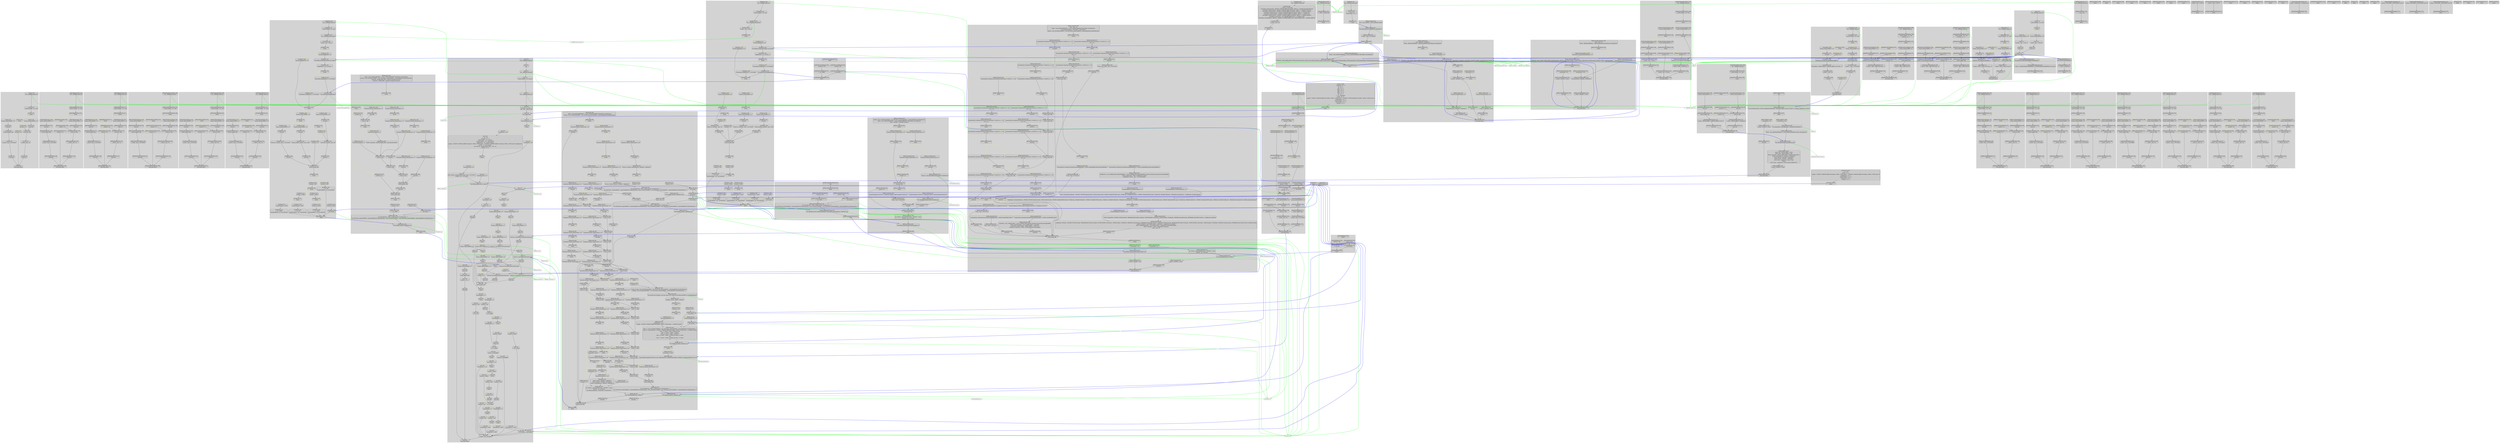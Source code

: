 digraph G {
node [shape=box, style=rounded];
subgraph clusterZwClose {
 style = filled;
 color = lightgrey;

// node ZwClose_1340
"ZwClose_1340" [shape=record, label="{ZwClose_1340|Call: __VERIFIER_nondet_int()}" ];
"ZwClose_1340" -> "ZwClose_1341" [style=plain, color=black];

// node ZwClose_1341
"ZwClose_1341" [shape=record, label="{ZwClose_1341|__BLAST_NONDET :: int  := tmp}" ];
"ZwClose_1341" -> "ZwClose_1342" [style=plain, color=black];

// node ZwClose_1342
"ZwClose_1342" [shape=record, label="{ZwClose_1342|NonDet}" ];
"ZwClose_1354" [shape=record, label="{ZwClose_1354|assume(__BLAST_NONDET == 0)}" ];
"ZwClose_1342" -> "ZwClose_1354" [style=plain, color=yellow];
"ZwClose_1354" -> "ZwClose_1343" [style=plain, color=black];
"ZwClose_1355" [shape=record, label="{ZwClose_1355|assume(__BLAST_NONDET != 0)}" ];
"ZwClose_1342" -> "ZwClose_1355" [style=plain, color=yellow];
"ZwClose_1355" -> "ZwClose_1344" [style=plain, color=black];

// node ZwClose_1343
"ZwClose_1343" [shape=record, label="{ZwClose_1343|Goto(1346)}" ];
"ZwClose_1343" -> "ZwClose_1346" [style=plain, color=black];

// node ZwClose_1344
"ZwClose_1344" [shape=record, label="{ZwClose_1344|Goto(1349)}" ];
"ZwClose_1344" -> "ZwClose_1349" [style=plain, color=black];

// node ZwClose_1345
"ZwClose_1345" [shape=record, label="{ZwClose_1345|NonDet}" ];
"ZwClose_1356" [shape=record, label="{ZwClose_1356|assume(0 != 0)}" ];
"ZwClose_1345" -> "ZwClose_1356" [style=plain, color=yellow];
"ZwClose_1356" -> "ZwClose_1346" [style=plain, color=black];
"ZwClose_1357" [shape=record, label="{ZwClose_1357|assume(0 == 0)}" ];
"ZwClose_1345" -> "ZwClose_1357" [style=plain, color=yellow];
"ZwClose_1357" -> "ZwClose_1352" [style=plain, color=black];

// node ZwClose_1346
"ZwClose_1346" [shape=record, label="{ZwClose_1346|switch_26_0: Skip}" ];
"ZwClose_1346" -> "ZwClose_1347" [style=plain, color=black];

// node ZwClose_1347
"ZwClose_1347" [shape=record, label="{ZwClose_1347|__retres4 :: long  := 0L}" ];
"ZwClose_1347" -> "ZwClose_1348" [style=plain, color=black];

// node ZwClose_1348
"ZwClose_1348" [shape=record, label="{ZwClose_1348|Goto(1352)}" ];
"ZwClose_1348" -> "ZwClose_1352" [style=plain, color=black];

// node ZwClose_1349
"ZwClose_1349" [shape=record, label="{ZwClose_1349|switch_26_default: Skip}" ];
"ZwClose_1349" -> "ZwClose_1350" [style=plain, color=black];

// node ZwClose_1350
"ZwClose_1350" [shape=record, label="{ZwClose_1350|__retres4 :: long  := -1073741823L}" ];
"ZwClose_1350" -> "ZwClose_1351" [style=plain, color=black];

// node ZwClose_1351
"ZwClose_1351" [shape=record, label="{ZwClose_1351|Goto(1352)}" ];
"ZwClose_1351" -> "ZwClose_1352" [style=plain, color=black];

// node ZwClose_1352
"ZwClose_1352" [shape=record, label="{ZwClose_1352|return_label: Return}" ];
}
subgraph clusterRtlQueryRegistryValues {
 style = filled;
 color = lightgrey;

// node RtlQueryRegistryValues_1353
"RtlQueryRegistryValues_1353" [shape=record, label="{RtlQueryRegistryValues_1353|Call: __VERIFIER_nondet_int()}" ];
"RtlQueryRegistryValues_1353" -> "RtlQueryRegistryValues_1354" [style=plain, color=black];

// node RtlQueryRegistryValues_1354
"RtlQueryRegistryValues_1354" [shape=record, label="{RtlQueryRegistryValues_1354|__BLAST_NONDET :: int  := tmp}" ];
"RtlQueryRegistryValues_1354" -> "RtlQueryRegistryValues_1355" [style=plain, color=black];

// node RtlQueryRegistryValues_1355
"RtlQueryRegistryValues_1355" [shape=record, label="{RtlQueryRegistryValues_1355|NonDet}" ];
"RtlQueryRegistryValues_1367" [shape=record, label="{RtlQueryRegistryValues_1367|assume(__BLAST_NONDET == 0)}" ];
"RtlQueryRegistryValues_1355" -> "RtlQueryRegistryValues_1367" [style=plain, color=yellow];
"RtlQueryRegistryValues_1367" -> "RtlQueryRegistryValues_1356" [style=plain, color=black];
"RtlQueryRegistryValues_1368" [shape=record, label="{RtlQueryRegistryValues_1368|assume(__BLAST_NONDET != 0)}" ];
"RtlQueryRegistryValues_1355" -> "RtlQueryRegistryValues_1368" [style=plain, color=yellow];
"RtlQueryRegistryValues_1368" -> "RtlQueryRegistryValues_1357" [style=plain, color=black];

// node RtlQueryRegistryValues_1356
"RtlQueryRegistryValues_1356" [shape=record, label="{RtlQueryRegistryValues_1356|Goto(1359)}" ];
"RtlQueryRegistryValues_1356" -> "RtlQueryRegistryValues_1359" [style=plain, color=black];

// node RtlQueryRegistryValues_1357
"RtlQueryRegistryValues_1357" [shape=record, label="{RtlQueryRegistryValues_1357|Goto(1362)}" ];
"RtlQueryRegistryValues_1357" -> "RtlQueryRegistryValues_1362" [style=plain, color=black];

// node RtlQueryRegistryValues_1358
"RtlQueryRegistryValues_1358" [shape=record, label="{RtlQueryRegistryValues_1358|NonDet}" ];
"RtlQueryRegistryValues_1369" [shape=record, label="{RtlQueryRegistryValues_1369|assume(0 != 0)}" ];
"RtlQueryRegistryValues_1358" -> "RtlQueryRegistryValues_1369" [style=plain, color=yellow];
"RtlQueryRegistryValues_1369" -> "RtlQueryRegistryValues_1359" [style=plain, color=black];
"RtlQueryRegistryValues_1370" [shape=record, label="{RtlQueryRegistryValues_1370|assume(0 == 0)}" ];
"RtlQueryRegistryValues_1358" -> "RtlQueryRegistryValues_1370" [style=plain, color=yellow];
"RtlQueryRegistryValues_1370" -> "RtlQueryRegistryValues_1365" [style=plain, color=black];

// node RtlQueryRegistryValues_1359
"RtlQueryRegistryValues_1359" [shape=record, label="{RtlQueryRegistryValues_1359|switch_25_0: Skip}" ];
"RtlQueryRegistryValues_1359" -> "RtlQueryRegistryValues_1360" [style=plain, color=black];

// node RtlQueryRegistryValues_1360
"RtlQueryRegistryValues_1360" [shape=record, label="{RtlQueryRegistryValues_1360|__retres8 :: long  := 0L}" ];
"RtlQueryRegistryValues_1360" -> "RtlQueryRegistryValues_1361" [style=plain, color=black];

// node RtlQueryRegistryValues_1361
"RtlQueryRegistryValues_1361" [shape=record, label="{RtlQueryRegistryValues_1361|Goto(1365)}" ];
"RtlQueryRegistryValues_1361" -> "RtlQueryRegistryValues_1365" [style=plain, color=black];

// node RtlQueryRegistryValues_1362
"RtlQueryRegistryValues_1362" [shape=record, label="{RtlQueryRegistryValues_1362|switch_25_default: Skip}" ];
"RtlQueryRegistryValues_1362" -> "RtlQueryRegistryValues_1363" [style=plain, color=black];

// node RtlQueryRegistryValues_1363
"RtlQueryRegistryValues_1363" [shape=record, label="{RtlQueryRegistryValues_1363|__retres8 :: long  := -1073741823L}" ];
"RtlQueryRegistryValues_1363" -> "RtlQueryRegistryValues_1364" [style=plain, color=black];

// node RtlQueryRegistryValues_1364
"RtlQueryRegistryValues_1364" [shape=record, label="{RtlQueryRegistryValues_1364|Goto(1365)}" ];
"RtlQueryRegistryValues_1364" -> "RtlQueryRegistryValues_1365" [style=plain, color=black];

// node RtlQueryRegistryValues_1365
"RtlQueryRegistryValues_1365" [shape=record, label="{RtlQueryRegistryValues_1365|return_label: Return}" ];
}
subgraph clusterRtlInitUnicodeString {
 style = filled;
 color = lightgrey;

// node RtlInitUnicodeString_1366
"RtlInitUnicodeString_1366" [shape=record, label="{RtlInitUnicodeString_1366|Return}" ];
}
subgraph clusterRtlInitString {
 style = filled;
 color = lightgrey;

// node RtlInitString_1367
"RtlInitString_1367" [shape=record, label="{RtlInitString_1367|Return}" ];
}
subgraph clusterRtlFreeUnicodeString {
 style = filled;
 color = lightgrey;

// node RtlFreeUnicodeString_1368
"RtlFreeUnicodeString_1368" [shape=record, label="{RtlFreeUnicodeString_1368|Return}" ];
}
subgraph clusterRtlDeleteRegistryValue {
 style = filled;
 color = lightgrey;

// node RtlDeleteRegistryValue_1369
"RtlDeleteRegistryValue_1369" [shape=record, label="{RtlDeleteRegistryValue_1369|Call: __VERIFIER_nondet_int()}" ];
"RtlDeleteRegistryValue_1369" -> "RtlDeleteRegistryValue_1370" [style=plain, color=black];

// node RtlDeleteRegistryValue_1370
"RtlDeleteRegistryValue_1370" [shape=record, label="{RtlDeleteRegistryValue_1370|__BLAST_NONDET :: int  := tmp}" ];
"RtlDeleteRegistryValue_1370" -> "RtlDeleteRegistryValue_1371" [style=plain, color=black];

// node RtlDeleteRegistryValue_1371
"RtlDeleteRegistryValue_1371" [shape=record, label="{RtlDeleteRegistryValue_1371|NonDet}" ];
"RtlDeleteRegistryValue_1383" [shape=record, label="{RtlDeleteRegistryValue_1383|assume(__BLAST_NONDET == 0)}" ];
"RtlDeleteRegistryValue_1371" -> "RtlDeleteRegistryValue_1383" [style=plain, color=yellow];
"RtlDeleteRegistryValue_1383" -> "RtlDeleteRegistryValue_1372" [style=plain, color=black];
"RtlDeleteRegistryValue_1384" [shape=record, label="{RtlDeleteRegistryValue_1384|assume(__BLAST_NONDET != 0)}" ];
"RtlDeleteRegistryValue_1371" -> "RtlDeleteRegistryValue_1384" [style=plain, color=yellow];
"RtlDeleteRegistryValue_1384" -> "RtlDeleteRegistryValue_1373" [style=plain, color=black];

// node RtlDeleteRegistryValue_1372
"RtlDeleteRegistryValue_1372" [shape=record, label="{RtlDeleteRegistryValue_1372|Goto(1375)}" ];
"RtlDeleteRegistryValue_1372" -> "RtlDeleteRegistryValue_1375" [style=plain, color=black];

// node RtlDeleteRegistryValue_1373
"RtlDeleteRegistryValue_1373" [shape=record, label="{RtlDeleteRegistryValue_1373|Goto(1378)}" ];
"RtlDeleteRegistryValue_1373" -> "RtlDeleteRegistryValue_1378" [style=plain, color=black];

// node RtlDeleteRegistryValue_1374
"RtlDeleteRegistryValue_1374" [shape=record, label="{RtlDeleteRegistryValue_1374|NonDet}" ];
"RtlDeleteRegistryValue_1385" [shape=record, label="{RtlDeleteRegistryValue_1385|assume(0 != 0)}" ];
"RtlDeleteRegistryValue_1374" -> "RtlDeleteRegistryValue_1385" [style=plain, color=yellow];
"RtlDeleteRegistryValue_1385" -> "RtlDeleteRegistryValue_1375" [style=plain, color=black];
"RtlDeleteRegistryValue_1386" [shape=record, label="{RtlDeleteRegistryValue_1386|assume(0 == 0)}" ];
"RtlDeleteRegistryValue_1374" -> "RtlDeleteRegistryValue_1386" [style=plain, color=yellow];
"RtlDeleteRegistryValue_1386" -> "RtlDeleteRegistryValue_1381" [style=plain, color=black];

// node RtlDeleteRegistryValue_1375
"RtlDeleteRegistryValue_1375" [shape=record, label="{RtlDeleteRegistryValue_1375|switch_24_0: Skip}" ];
"RtlDeleteRegistryValue_1375" -> "RtlDeleteRegistryValue_1376" [style=plain, color=black];

// node RtlDeleteRegistryValue_1376
"RtlDeleteRegistryValue_1376" [shape=record, label="{RtlDeleteRegistryValue_1376|__retres6 :: long  := 0L}" ];
"RtlDeleteRegistryValue_1376" -> "RtlDeleteRegistryValue_1377" [style=plain, color=black];

// node RtlDeleteRegistryValue_1377
"RtlDeleteRegistryValue_1377" [shape=record, label="{RtlDeleteRegistryValue_1377|Goto(1381)}" ];
"RtlDeleteRegistryValue_1377" -> "RtlDeleteRegistryValue_1381" [style=plain, color=black];

// node RtlDeleteRegistryValue_1378
"RtlDeleteRegistryValue_1378" [shape=record, label="{RtlDeleteRegistryValue_1378|switch_24_default: Skip}" ];
"RtlDeleteRegistryValue_1378" -> "RtlDeleteRegistryValue_1379" [style=plain, color=black];

// node RtlDeleteRegistryValue_1379
"RtlDeleteRegistryValue_1379" [shape=record, label="{RtlDeleteRegistryValue_1379|__retres6 :: long  := -1073741823L}" ];
"RtlDeleteRegistryValue_1379" -> "RtlDeleteRegistryValue_1380" [style=plain, color=black];

// node RtlDeleteRegistryValue_1380
"RtlDeleteRegistryValue_1380" [shape=record, label="{RtlDeleteRegistryValue_1380|Goto(1381)}" ];
"RtlDeleteRegistryValue_1380" -> "RtlDeleteRegistryValue_1381" [style=plain, color=black];

// node RtlDeleteRegistryValue_1381
"RtlDeleteRegistryValue_1381" [shape=record, label="{RtlDeleteRegistryValue_1381|return_label: Return}" ];
}
subgraph clusterRtlCopyUnicodeString {
 style = filled;
 color = lightgrey;

// node RtlCopyUnicodeString_1382
"RtlCopyUnicodeString_1382" [shape=record, label="{RtlCopyUnicodeString_1382|Return}" ];
}
subgraph clusterRtlCompareMemory {
 style = filled;
 color = lightgrey;

// node RtlCompareMemory_1383
"RtlCompareMemory_1383" [shape=record, label="{RtlCompareMemory_1383|Call: __VERIFIER_nondet_long()}" ];
"RtlCompareMemory_1383" -> "RtlCompareMemory_1384" [style=plain, color=black];

// node RtlCompareMemory_1384
"RtlCompareMemory_1384" [shape=record, label="{RtlCompareMemory_1384|r :: SIZE_T  := (SIZE_T )tmp}" ];
"RtlCompareMemory_1384" -> "RtlCompareMemory_1385" [style=plain, color=black];

// node RtlCompareMemory_1385
"RtlCompareMemory_1385" [shape=record, label="{RtlCompareMemory_1385|Return}" ];
}
subgraph clusterRtlAnsiStringToUnicodeString {
 style = filled;
 color = lightgrey;

// node RtlAnsiStringToUnicodeString_1386
"RtlAnsiStringToUnicodeString_1386" [shape=record, label="{RtlAnsiStringToUnicodeString_1386|Call: __VERIFIER_nondet_int()}" ];
"RtlAnsiStringToUnicodeString_1386" -> "RtlAnsiStringToUnicodeString_1387" [style=plain, color=black];

// node RtlAnsiStringToUnicodeString_1387
"RtlAnsiStringToUnicodeString_1387" [shape=record, label="{RtlAnsiStringToUnicodeString_1387|__BLAST_NONDET :: int  := tmp}" ];
"RtlAnsiStringToUnicodeString_1387" -> "RtlAnsiStringToUnicodeString_1388" [style=plain, color=black];

// node RtlAnsiStringToUnicodeString_1388
"RtlAnsiStringToUnicodeString_1388" [shape=record, label="{RtlAnsiStringToUnicodeString_1388|NonDet}" ];
"RtlAnsiStringToUnicodeString_1400" [shape=record, label="{RtlAnsiStringToUnicodeString_1400|assume(__BLAST_NONDET == 0)}" ];
"RtlAnsiStringToUnicodeString_1388" -> "RtlAnsiStringToUnicodeString_1400" [style=plain, color=yellow];
"RtlAnsiStringToUnicodeString_1400" -> "RtlAnsiStringToUnicodeString_1389" [style=plain, color=black];
"RtlAnsiStringToUnicodeString_1401" [shape=record, label="{RtlAnsiStringToUnicodeString_1401|assume(__BLAST_NONDET != 0)}" ];
"RtlAnsiStringToUnicodeString_1388" -> "RtlAnsiStringToUnicodeString_1401" [style=plain, color=yellow];
"RtlAnsiStringToUnicodeString_1401" -> "RtlAnsiStringToUnicodeString_1390" [style=plain, color=black];

// node RtlAnsiStringToUnicodeString_1389
"RtlAnsiStringToUnicodeString_1389" [shape=record, label="{RtlAnsiStringToUnicodeString_1389|Goto(1392)}" ];
"RtlAnsiStringToUnicodeString_1389" -> "RtlAnsiStringToUnicodeString_1392" [style=plain, color=black];

// node RtlAnsiStringToUnicodeString_1390
"RtlAnsiStringToUnicodeString_1390" [shape=record, label="{RtlAnsiStringToUnicodeString_1390|Goto(1395)}" ];
"RtlAnsiStringToUnicodeString_1390" -> "RtlAnsiStringToUnicodeString_1395" [style=plain, color=black];

// node RtlAnsiStringToUnicodeString_1391
"RtlAnsiStringToUnicodeString_1391" [shape=record, label="{RtlAnsiStringToUnicodeString_1391|NonDet}" ];
"RtlAnsiStringToUnicodeString_1402" [shape=record, label="{RtlAnsiStringToUnicodeString_1402|assume(0 != 0)}" ];
"RtlAnsiStringToUnicodeString_1391" -> "RtlAnsiStringToUnicodeString_1402" [style=plain, color=yellow];
"RtlAnsiStringToUnicodeString_1402" -> "RtlAnsiStringToUnicodeString_1392" [style=plain, color=black];
"RtlAnsiStringToUnicodeString_1403" [shape=record, label="{RtlAnsiStringToUnicodeString_1403|assume(0 == 0)}" ];
"RtlAnsiStringToUnicodeString_1391" -> "RtlAnsiStringToUnicodeString_1403" [style=plain, color=yellow];
"RtlAnsiStringToUnicodeString_1403" -> "RtlAnsiStringToUnicodeString_1398" [style=plain, color=black];

// node RtlAnsiStringToUnicodeString_1392
"RtlAnsiStringToUnicodeString_1392" [shape=record, label="{RtlAnsiStringToUnicodeString_1392|switch_23_0: Skip}" ];
"RtlAnsiStringToUnicodeString_1392" -> "RtlAnsiStringToUnicodeString_1393" [style=plain, color=black];

// node RtlAnsiStringToUnicodeString_1393
"RtlAnsiStringToUnicodeString_1393" [shape=record, label="{RtlAnsiStringToUnicodeString_1393|__retres6 :: long  := 0L}" ];
"RtlAnsiStringToUnicodeString_1393" -> "RtlAnsiStringToUnicodeString_1394" [style=plain, color=black];

// node RtlAnsiStringToUnicodeString_1394
"RtlAnsiStringToUnicodeString_1394" [shape=record, label="{RtlAnsiStringToUnicodeString_1394|Goto(1398)}" ];
"RtlAnsiStringToUnicodeString_1394" -> "RtlAnsiStringToUnicodeString_1398" [style=plain, color=black];

// node RtlAnsiStringToUnicodeString_1395
"RtlAnsiStringToUnicodeString_1395" [shape=record, label="{RtlAnsiStringToUnicodeString_1395|switch_23_default: Skip}" ];
"RtlAnsiStringToUnicodeString_1395" -> "RtlAnsiStringToUnicodeString_1396" [style=plain, color=black];

// node RtlAnsiStringToUnicodeString_1396
"RtlAnsiStringToUnicodeString_1396" [shape=record, label="{RtlAnsiStringToUnicodeString_1396|__retres6 :: long  := -1073741823L}" ];
"RtlAnsiStringToUnicodeString_1396" -> "RtlAnsiStringToUnicodeString_1397" [style=plain, color=black];

// node RtlAnsiStringToUnicodeString_1397
"RtlAnsiStringToUnicodeString_1397" [shape=record, label="{RtlAnsiStringToUnicodeString_1397|Goto(1398)}" ];
"RtlAnsiStringToUnicodeString_1397" -> "RtlAnsiStringToUnicodeString_1398" [style=plain, color=black];

// node RtlAnsiStringToUnicodeString_1398
"RtlAnsiStringToUnicodeString_1398" [shape=record, label="{RtlAnsiStringToUnicodeString_1398|return_label: Return}" ];
}
subgraph clusterPsTerminateSystemThread {
 style = filled;
 color = lightgrey;

// node PsTerminateSystemThread_1399
"PsTerminateSystemThread_1399" [shape=record, label="{PsTerminateSystemThread_1399|Call: __VERIFIER_nondet_int()}" ];
"PsTerminateSystemThread_1399" -> "PsTerminateSystemThread_1400" [style=plain, color=black];

// node PsTerminateSystemThread_1400
"PsTerminateSystemThread_1400" [shape=record, label="{PsTerminateSystemThread_1400|__BLAST_NONDET :: int  := tmp}" ];
"PsTerminateSystemThread_1400" -> "PsTerminateSystemThread_1401" [style=plain, color=black];

// node PsTerminateSystemThread_1401
"PsTerminateSystemThread_1401" [shape=record, label="{PsTerminateSystemThread_1401|NonDet}" ];
"PsTerminateSystemThread_1413" [shape=record, label="{PsTerminateSystemThread_1413|assume(__BLAST_NONDET == 0)}" ];
"PsTerminateSystemThread_1401" -> "PsTerminateSystemThread_1413" [style=plain, color=yellow];
"PsTerminateSystemThread_1413" -> "PsTerminateSystemThread_1402" [style=plain, color=black];
"PsTerminateSystemThread_1414" [shape=record, label="{PsTerminateSystemThread_1414|assume(__BLAST_NONDET != 0)}" ];
"PsTerminateSystemThread_1401" -> "PsTerminateSystemThread_1414" [style=plain, color=yellow];
"PsTerminateSystemThread_1414" -> "PsTerminateSystemThread_1403" [style=plain, color=black];

// node PsTerminateSystemThread_1402
"PsTerminateSystemThread_1402" [shape=record, label="{PsTerminateSystemThread_1402|Goto(1405)}" ];
"PsTerminateSystemThread_1402" -> "PsTerminateSystemThread_1405" [style=plain, color=black];

// node PsTerminateSystemThread_1403
"PsTerminateSystemThread_1403" [shape=record, label="{PsTerminateSystemThread_1403|Goto(1408)}" ];
"PsTerminateSystemThread_1403" -> "PsTerminateSystemThread_1408" [style=plain, color=black];

// node PsTerminateSystemThread_1404
"PsTerminateSystemThread_1404" [shape=record, label="{PsTerminateSystemThread_1404|NonDet}" ];
"PsTerminateSystemThread_1415" [shape=record, label="{PsTerminateSystemThread_1415|assume(0 != 0)}" ];
"PsTerminateSystemThread_1404" -> "PsTerminateSystemThread_1415" [style=plain, color=yellow];
"PsTerminateSystemThread_1415" -> "PsTerminateSystemThread_1405" [style=plain, color=black];
"PsTerminateSystemThread_1416" [shape=record, label="{PsTerminateSystemThread_1416|assume(0 == 0)}" ];
"PsTerminateSystemThread_1404" -> "PsTerminateSystemThread_1416" [style=plain, color=yellow];
"PsTerminateSystemThread_1416" -> "PsTerminateSystemThread_1411" [style=plain, color=black];

// node PsTerminateSystemThread_1405
"PsTerminateSystemThread_1405" [shape=record, label="{PsTerminateSystemThread_1405|switch_22_0: Skip}" ];
"PsTerminateSystemThread_1405" -> "PsTerminateSystemThread_1406" [style=plain, color=black];

// node PsTerminateSystemThread_1406
"PsTerminateSystemThread_1406" [shape=record, label="{PsTerminateSystemThread_1406|__retres4 :: long  := 0L}" ];
"PsTerminateSystemThread_1406" -> "PsTerminateSystemThread_1407" [style=plain, color=black];

// node PsTerminateSystemThread_1407
"PsTerminateSystemThread_1407" [shape=record, label="{PsTerminateSystemThread_1407|Goto(1411)}" ];
"PsTerminateSystemThread_1407" -> "PsTerminateSystemThread_1411" [style=plain, color=black];

// node PsTerminateSystemThread_1408
"PsTerminateSystemThread_1408" [shape=record, label="{PsTerminateSystemThread_1408|switch_22_default: Skip}" ];
"PsTerminateSystemThread_1408" -> "PsTerminateSystemThread_1409" [style=plain, color=black];

// node PsTerminateSystemThread_1409
"PsTerminateSystemThread_1409" [shape=record, label="{PsTerminateSystemThread_1409|__retres4 :: long  := -1073741823L}" ];
"PsTerminateSystemThread_1409" -> "PsTerminateSystemThread_1410" [style=plain, color=black];

// node PsTerminateSystemThread_1410
"PsTerminateSystemThread_1410" [shape=record, label="{PsTerminateSystemThread_1410|Goto(1411)}" ];
"PsTerminateSystemThread_1410" -> "PsTerminateSystemThread_1411" [style=plain, color=black];

// node PsTerminateSystemThread_1411
"PsTerminateSystemThread_1411" [shape=record, label="{PsTerminateSystemThread_1411|return_label: Return}" ];
}
subgraph clusterPsCreateSystemThread {
 style = filled;
 color = lightgrey;

// node PsCreateSystemThread_1412
"PsCreateSystemThread_1412" [shape=record, label="{PsCreateSystemThread_1412|Call: __VERIFIER_nondet_int()}" ];
"PsCreateSystemThread_1412" -> "PsCreateSystemThread_1413" [style=plain, color=black];

// node PsCreateSystemThread_1413
"PsCreateSystemThread_1413" [shape=record, label="{PsCreateSystemThread_1413|__BLAST_NONDET :: int  := tmp}" ];
"PsCreateSystemThread_1413" -> "PsCreateSystemThread_1414" [style=plain, color=black];

// node PsCreateSystemThread_1414
"PsCreateSystemThread_1414" [shape=record, label="{PsCreateSystemThread_1414|NonDet}" ];
"PsCreateSystemThread_1426" [shape=record, label="{PsCreateSystemThread_1426|assume(__BLAST_NONDET == 0)}" ];
"PsCreateSystemThread_1414" -> "PsCreateSystemThread_1426" [style=plain, color=yellow];
"PsCreateSystemThread_1426" -> "PsCreateSystemThread_1415" [style=plain, color=black];
"PsCreateSystemThread_1427" [shape=record, label="{PsCreateSystemThread_1427|assume(__BLAST_NONDET != 0)}" ];
"PsCreateSystemThread_1414" -> "PsCreateSystemThread_1427" [style=plain, color=yellow];
"PsCreateSystemThread_1427" -> "PsCreateSystemThread_1416" [style=plain, color=black];

// node PsCreateSystemThread_1415
"PsCreateSystemThread_1415" [shape=record, label="{PsCreateSystemThread_1415|Goto(1418)}" ];
"PsCreateSystemThread_1415" -> "PsCreateSystemThread_1418" [style=plain, color=black];

// node PsCreateSystemThread_1416
"PsCreateSystemThread_1416" [shape=record, label="{PsCreateSystemThread_1416|Goto(1421)}" ];
"PsCreateSystemThread_1416" -> "PsCreateSystemThread_1421" [style=plain, color=black];

// node PsCreateSystemThread_1417
"PsCreateSystemThread_1417" [shape=record, label="{PsCreateSystemThread_1417|NonDet}" ];
"PsCreateSystemThread_1428" [shape=record, label="{PsCreateSystemThread_1428|assume(0 != 0)}" ];
"PsCreateSystemThread_1417" -> "PsCreateSystemThread_1428" [style=plain, color=yellow];
"PsCreateSystemThread_1428" -> "PsCreateSystemThread_1418" [style=plain, color=black];
"PsCreateSystemThread_1429" [shape=record, label="{PsCreateSystemThread_1429|assume(0 == 0)}" ];
"PsCreateSystemThread_1417" -> "PsCreateSystemThread_1429" [style=plain, color=yellow];
"PsCreateSystemThread_1429" -> "PsCreateSystemThread_1424" [style=plain, color=black];

// node PsCreateSystemThread_1418
"PsCreateSystemThread_1418" [shape=record, label="{PsCreateSystemThread_1418|switch_21_0: Skip}" ];
"PsCreateSystemThread_1418" -> "PsCreateSystemThread_1419" [style=plain, color=black];

// node PsCreateSystemThread_1419
"PsCreateSystemThread_1419" [shape=record, label="{PsCreateSystemThread_1419|__retres10 :: long  := 0L}" ];
"PsCreateSystemThread_1419" -> "PsCreateSystemThread_1420" [style=plain, color=black];

// node PsCreateSystemThread_1420
"PsCreateSystemThread_1420" [shape=record, label="{PsCreateSystemThread_1420|Goto(1424)}" ];
"PsCreateSystemThread_1420" -> "PsCreateSystemThread_1424" [style=plain, color=black];

// node PsCreateSystemThread_1421
"PsCreateSystemThread_1421" [shape=record, label="{PsCreateSystemThread_1421|switch_21_default: Skip}" ];
"PsCreateSystemThread_1421" -> "PsCreateSystemThread_1422" [style=plain, color=black];

// node PsCreateSystemThread_1422
"PsCreateSystemThread_1422" [shape=record, label="{PsCreateSystemThread_1422|__retres10 :: long  := -1073741823L}" ];
"PsCreateSystemThread_1422" -> "PsCreateSystemThread_1423" [style=plain, color=black];

// node PsCreateSystemThread_1423
"PsCreateSystemThread_1423" [shape=record, label="{PsCreateSystemThread_1423|Goto(1424)}" ];
"PsCreateSystemThread_1423" -> "PsCreateSystemThread_1424" [style=plain, color=black];

// node PsCreateSystemThread_1424
"PsCreateSystemThread_1424" [shape=record, label="{PsCreateSystemThread_1424|return_label: Return}" ];
}
subgraph clusterPoStartNextPowerIrp {
 style = filled;
 color = lightgrey;

// node PoStartNextPowerIrp_1425
"PoStartNextPowerIrp_1425" [shape=record, label="{PoStartNextPowerIrp_1425|Return}" ];
}
subgraph clusterPoCallDriver {
 style = filled;
 color = lightgrey;

// node PoCallDriver_1426
"PoCallDriver_1426" [shape=record, label="{PoCallDriver_1426|Call: __VERIFIER_nondet_int()}" ];
"PoCallDriver_1426" -> "PoCallDriver_1427" [style=plain, color=black];

// node PoCallDriver_1427
"PoCallDriver_1427" [shape=record, label="{PoCallDriver_1427|__BLAST_NONDET :: int  := tmp}" ];
"PoCallDriver_1427" -> "PoCallDriver_1428" [style=plain, color=black];

// node PoCallDriver_1428
"PoCallDriver_1428" [shape=record, label="{PoCallDriver_1428|Call: __VERIFIER_nondet_pointer()}" ];
"PoCallDriver_1428" -> "PoCallDriver_1429" [style=plain, color=black];

// node PoCallDriver_1429
"PoCallDriver_1429" [shape=record, label="{PoCallDriver_1429|lcontext :: void * := tmp___0}" ];
"PoCallDriver_1429" -> "PoCallDriver_1430" [style=plain, color=black];

// node PoCallDriver_1430
"PoCallDriver_1430" [shape=record, label="{PoCallDriver_1430|NonDet}" ];
"PoCallDriver_1459" [shape=record, label="{PoCallDriver_1459|assume(compRegistered != 0)}" ];
"PoCallDriver_1430" -> "PoCallDriver_1459" [style=plain, color=yellow];
"PoCallDriver_1459" -> "PoCallDriver_1431" [style=plain, color=black];
"PoCallDriver_1460" [shape=record, label="{PoCallDriver_1460|assume(compRegistered == 0)}" ];
"PoCallDriver_1430" -> "PoCallDriver_1460" [style=plain, color=yellow];
"PoCallDriver_1460" -> "PoCallDriver_1435" [style=plain, color=black];

// node PoCallDriver_1431
"PoCallDriver_1431" [shape=record, label="{PoCallDriver_1431|Call: KbFilter_Complete(DeviceObject, Irp, lcontext)}" ];
"PoCallDriver_1431" -> "PoCallDriver_1432" [style=plain, color=black];

// node PoCallDriver_1432
"PoCallDriver_1432" [shape=record, label="{PoCallDriver_1432|compRetStatus :: int  := (int )tmp___1}" ];
"PoCallDriver_1432" -> "PoCallDriver_1433" [style=plain, color=black];

// node PoCallDriver_1433
"PoCallDriver_1433" [shape=record, label="{PoCallDriver_1433|NonDet}" ];
"PoCallDriver_1461" [shape=record, label="{PoCallDriver_1461|assume((long )compRetStatus == -1073741802L)}" ];
"PoCallDriver_1433" -> "PoCallDriver_1461" [style=plain, color=yellow];
"PoCallDriver_1461" -> "PoCallDriver_1434" [style=plain, color=black];
"PoCallDriver_1462" [shape=record, label="{PoCallDriver_1462|assume((long )compRetStatus != -1073741802L)}" ];
"PoCallDriver_1433" -> "PoCallDriver_1462" [style=plain, color=yellow];
"PoCallDriver_1462" -> "PoCallDriver_1435" [style=plain, color=black];

// node PoCallDriver_1434
"PoCallDriver_1434" [shape=record, label="{PoCallDriver_1434|Call: stubMoreProcessingRequired()}" ];
"PoCallDriver_1434" -> "PoCallDriver_1435" [style=plain, color=black];

// node PoCallDriver_1435
"PoCallDriver_1435" [shape=record, label="{PoCallDriver_1435|NonDet}" ];
"PoCallDriver_1463" [shape=record, label="{PoCallDriver_1463|assume(__BLAST_NONDET == 0)}" ];
"PoCallDriver_1435" -> "PoCallDriver_1463" [style=plain, color=yellow];
"PoCallDriver_1463" -> "PoCallDriver_1436" [style=plain, color=black];
"PoCallDriver_1464" [shape=record, label="{PoCallDriver_1464|assume(__BLAST_NONDET != 0)}" ];
"PoCallDriver_1435" -> "PoCallDriver_1464" [style=plain, color=yellow];
"PoCallDriver_1464" -> "PoCallDriver_1437" [style=plain, color=black];

// node PoCallDriver_1436
"PoCallDriver_1436" [shape=record, label="{PoCallDriver_1436|Goto(1441)}" ];
"PoCallDriver_1436" -> "PoCallDriver_1441" [style=plain, color=black];

// node PoCallDriver_1437
"PoCallDriver_1437" [shape=record, label="{PoCallDriver_1437|NonDet}" ];
"PoCallDriver_1465" [shape=record, label="{PoCallDriver_1465|assume(__BLAST_NONDET == 1)}" ];
"PoCallDriver_1437" -> "PoCallDriver_1465" [style=plain, color=yellow];
"PoCallDriver_1465" -> "PoCallDriver_1438" [style=plain, color=black];
"PoCallDriver_1466" [shape=record, label="{PoCallDriver_1466|assume(__BLAST_NONDET != 1)}" ];
"PoCallDriver_1437" -> "PoCallDriver_1466" [style=plain, color=yellow];
"PoCallDriver_1466" -> "PoCallDriver_1439" [style=plain, color=black];

// node PoCallDriver_1438
"PoCallDriver_1438" [shape=record, label="{PoCallDriver_1438|Goto(1443)}" ];
"PoCallDriver_1438" -> "PoCallDriver_1443" [style=plain, color=black];

// node PoCallDriver_1439
"PoCallDriver_1439" [shape=record, label="{PoCallDriver_1439|Goto(1445)}" ];
"PoCallDriver_1439" -> "PoCallDriver_1445" [style=plain, color=black];

// node PoCallDriver_1440
"PoCallDriver_1440" [shape=record, label="{PoCallDriver_1440|NonDet}" ];
"PoCallDriver_1467" [shape=record, label="{PoCallDriver_1467|assume(0 != 0)}" ];
"PoCallDriver_1440" -> "PoCallDriver_1467" [style=plain, color=yellow];
"PoCallDriver_1467" -> "PoCallDriver_1441" [style=plain, color=black];
"PoCallDriver_1468" [shape=record, label="{PoCallDriver_1468|assume(0 == 0)}" ];
"PoCallDriver_1440" -> "PoCallDriver_1468" [style=plain, color=yellow];
"PoCallDriver_1468" -> "PoCallDriver_1447" [style=plain, color=black];

// node PoCallDriver_1441
"PoCallDriver_1441" [shape=record, label="{PoCallDriver_1441|switch_20_0: returnVal :: long  := 0L}" ];
"PoCallDriver_1441" -> "PoCallDriver_1442" [style=plain, color=black];

// node PoCallDriver_1442
"PoCallDriver_1442" [shape=record, label="{PoCallDriver_1442|Goto(1447)}" ];
"PoCallDriver_1442" -> "PoCallDriver_1447" [style=plain, color=black];

// node PoCallDriver_1443
"PoCallDriver_1443" [shape=record, label="{PoCallDriver_1443|switch_20_1: returnVal :: long  := -1073741823L}" ];
"PoCallDriver_1443" -> "PoCallDriver_1444" [style=plain, color=black];

// node PoCallDriver_1444
"PoCallDriver_1444" [shape=record, label="{PoCallDriver_1444|Goto(1447)}" ];
"PoCallDriver_1444" -> "PoCallDriver_1447" [style=plain, color=black];

// node PoCallDriver_1445
"PoCallDriver_1445" [shape=record, label="{PoCallDriver_1445|switch_20_default: returnVal :: long  := 259L}" ];
"PoCallDriver_1445" -> "PoCallDriver_1446" [style=plain, color=black];

// node PoCallDriver_1446
"PoCallDriver_1446" [shape=record, label="{PoCallDriver_1446|Goto(1447)}" ];
"PoCallDriver_1446" -> "PoCallDriver_1447" [style=plain, color=black];

// node PoCallDriver_1447
"PoCallDriver_1447" [shape=record, label="{PoCallDriver_1447|switch_20_break: Skip}" ];
"PoCallDriver_1447" -> "PoCallDriver_1448" [style=plain, color=black];

// node PoCallDriver_1448
"PoCallDriver_1448" [shape=record, label="{PoCallDriver_1448|NonDet}" ];
"PoCallDriver_1469" [shape=record, label="{PoCallDriver_1469|assume(s == NP)}" ];
"PoCallDriver_1448" -> "PoCallDriver_1469" [style=plain, color=yellow];
"PoCallDriver_1469" -> "PoCallDriver_1449" [style=plain, color=black];
"PoCallDriver_1470" [shape=record, label="{PoCallDriver_1470|assume(s != NP)}" ];
"PoCallDriver_1448" -> "PoCallDriver_1470" [style=plain, color=yellow];
"PoCallDriver_1470" -> "PoCallDriver_1450" [style=plain, color=black];

// node PoCallDriver_1449
"PoCallDriver_1449" [shape=record, label="{PoCallDriver_1449|s :: int  := IPC|lowerDriverReturn :: int  := (int )returnVal}" ];
"PoCallDriver_1449" -> "PoCallDriver_1457" [style=plain, color=black];

// node PoCallDriver_1450
"PoCallDriver_1450" [shape=record, label="{PoCallDriver_1450|NonDet}" ];
"PoCallDriver_1471" [shape=record, label="{PoCallDriver_1471|assume(s == MPR1)}" ];
"PoCallDriver_1450" -> "PoCallDriver_1471" [style=plain, color=yellow];
"PoCallDriver_1471" -> "PoCallDriver_1451" [style=plain, color=black];
"PoCallDriver_1472" [shape=record, label="{PoCallDriver_1472|assume(s != MPR1)}" ];
"PoCallDriver_1450" -> "PoCallDriver_1472" [style=plain, color=yellow];
"PoCallDriver_1472" -> "PoCallDriver_1454" [style=plain, color=black];

// node PoCallDriver_1451
"PoCallDriver_1451" [shape=record, label="{PoCallDriver_1451|NonDet}" ];
"PoCallDriver_1473" [shape=record, label="{PoCallDriver_1473|assume(returnVal == 259L)}" ];
"PoCallDriver_1451" -> "PoCallDriver_1473" [style=plain, color=yellow];
"PoCallDriver_1473" -> "PoCallDriver_1452" [style=plain, color=black];
"PoCallDriver_1474" [shape=record, label="{PoCallDriver_1474|assume(returnVal != 259L)}" ];
"PoCallDriver_1451" -> "PoCallDriver_1474" [style=plain, color=yellow];
"PoCallDriver_1474" -> "PoCallDriver_1453" [style=plain, color=black];

// node PoCallDriver_1452
"PoCallDriver_1452" [shape=record, label="{PoCallDriver_1452|s :: int  := MPR3|lowerDriverReturn :: int  := (int )returnVal}" ];
"PoCallDriver_1452" -> "PoCallDriver_1457" [style=plain, color=black];

// node PoCallDriver_1453
"PoCallDriver_1453" [shape=record, label="{PoCallDriver_1453|s :: int  := NP|lowerDriverReturn :: int  := (int )returnVal}" ];
"PoCallDriver_1453" -> "PoCallDriver_1457" [style=plain, color=black];

// node PoCallDriver_1454
"PoCallDriver_1454" [shape=record, label="{PoCallDriver_1454|NonDet}" ];
"PoCallDriver_1475" [shape=record, label="{PoCallDriver_1475|assume(s == SKIP1)}" ];
"PoCallDriver_1454" -> "PoCallDriver_1475" [style=plain, color=yellow];
"PoCallDriver_1475" -> "PoCallDriver_1455" [style=plain, color=black];
"PoCallDriver_1476" [shape=record, label="{PoCallDriver_1476|assume(s != SKIP1)}" ];
"PoCallDriver_1454" -> "PoCallDriver_1476" [style=plain, color=yellow];
"PoCallDriver_1476" -> "PoCallDriver_1456" [style=plain, color=black];

// node PoCallDriver_1455
"PoCallDriver_1455" [shape=record, label="{PoCallDriver_1455|s :: int  := SKIP2|lowerDriverReturn :: int  := (int )returnVal}" ];
"PoCallDriver_1455" -> "PoCallDriver_1457" [style=plain, color=black];

// node PoCallDriver_1456
"PoCallDriver_1456" [shape=record, label="{PoCallDriver_1456|Call: errorFn()}" ];
"PoCallDriver_1456" -> "PoCallDriver_1457" [style=plain, color=black];

// node PoCallDriver_1457
"PoCallDriver_1457" [shape=record, label="{PoCallDriver_1457|Return}" ];
}
subgraph clusterObfDereferenceObject {
 style = filled;
 color = lightgrey;

// node ObfDereferenceObject_1458
"ObfDereferenceObject_1458" [shape=record, label="{ObfDereferenceObject_1458|Return}" ];
}
subgraph clusterObReferenceObjectByHandle {
 style = filled;
 color = lightgrey;

// node ObReferenceObjectByHandle_1459
"ObReferenceObjectByHandle_1459" [shape=record, label="{ObReferenceObjectByHandle_1459|Call: __VERIFIER_nondet_int()}" ];
"ObReferenceObjectByHandle_1459" -> "ObReferenceObjectByHandle_1460" [style=plain, color=black];

// node ObReferenceObjectByHandle_1460
"ObReferenceObjectByHandle_1460" [shape=record, label="{ObReferenceObjectByHandle_1460|__BLAST_NONDET :: int  := tmp}" ];
"ObReferenceObjectByHandle_1460" -> "ObReferenceObjectByHandle_1461" [style=plain, color=black];

// node ObReferenceObjectByHandle_1461
"ObReferenceObjectByHandle_1461" [shape=record, label="{ObReferenceObjectByHandle_1461|NonDet}" ];
"ObReferenceObjectByHandle_1473" [shape=record, label="{ObReferenceObjectByHandle_1473|assume(__BLAST_NONDET == 0)}" ];
"ObReferenceObjectByHandle_1461" -> "ObReferenceObjectByHandle_1473" [style=plain, color=yellow];
"ObReferenceObjectByHandle_1473" -> "ObReferenceObjectByHandle_1462" [style=plain, color=black];
"ObReferenceObjectByHandle_1474" [shape=record, label="{ObReferenceObjectByHandle_1474|assume(__BLAST_NONDET != 0)}" ];
"ObReferenceObjectByHandle_1461" -> "ObReferenceObjectByHandle_1474" [style=plain, color=yellow];
"ObReferenceObjectByHandle_1474" -> "ObReferenceObjectByHandle_1463" [style=plain, color=black];

// node ObReferenceObjectByHandle_1462
"ObReferenceObjectByHandle_1462" [shape=record, label="{ObReferenceObjectByHandle_1462|Goto(1465)}" ];
"ObReferenceObjectByHandle_1462" -> "ObReferenceObjectByHandle_1465" [style=plain, color=black];

// node ObReferenceObjectByHandle_1463
"ObReferenceObjectByHandle_1463" [shape=record, label="{ObReferenceObjectByHandle_1463|Goto(1468)}" ];
"ObReferenceObjectByHandle_1463" -> "ObReferenceObjectByHandle_1468" [style=plain, color=black];

// node ObReferenceObjectByHandle_1464
"ObReferenceObjectByHandle_1464" [shape=record, label="{ObReferenceObjectByHandle_1464|NonDet}" ];
"ObReferenceObjectByHandle_1475" [shape=record, label="{ObReferenceObjectByHandle_1475|assume(0 != 0)}" ];
"ObReferenceObjectByHandle_1464" -> "ObReferenceObjectByHandle_1475" [style=plain, color=yellow];
"ObReferenceObjectByHandle_1475" -> "ObReferenceObjectByHandle_1465" [style=plain, color=black];
"ObReferenceObjectByHandle_1476" [shape=record, label="{ObReferenceObjectByHandle_1476|assume(0 == 0)}" ];
"ObReferenceObjectByHandle_1464" -> "ObReferenceObjectByHandle_1476" [style=plain, color=yellow];
"ObReferenceObjectByHandle_1476" -> "ObReferenceObjectByHandle_1471" [style=plain, color=black];

// node ObReferenceObjectByHandle_1465
"ObReferenceObjectByHandle_1465" [shape=record, label="{ObReferenceObjectByHandle_1465|switch_19_0: Skip}" ];
"ObReferenceObjectByHandle_1465" -> "ObReferenceObjectByHandle_1466" [style=plain, color=black];

// node ObReferenceObjectByHandle_1466
"ObReferenceObjectByHandle_1466" [shape=record, label="{ObReferenceObjectByHandle_1466|__retres9 :: long  := 0L}" ];
"ObReferenceObjectByHandle_1466" -> "ObReferenceObjectByHandle_1467" [style=plain, color=black];

// node ObReferenceObjectByHandle_1467
"ObReferenceObjectByHandle_1467" [shape=record, label="{ObReferenceObjectByHandle_1467|Goto(1471)}" ];
"ObReferenceObjectByHandle_1467" -> "ObReferenceObjectByHandle_1471" [style=plain, color=black];

// node ObReferenceObjectByHandle_1468
"ObReferenceObjectByHandle_1468" [shape=record, label="{ObReferenceObjectByHandle_1468|switch_19_default: Skip}" ];
"ObReferenceObjectByHandle_1468" -> "ObReferenceObjectByHandle_1469" [style=plain, color=black];

// node ObReferenceObjectByHandle_1469
"ObReferenceObjectByHandle_1469" [shape=record, label="{ObReferenceObjectByHandle_1469|__retres9 :: long  := -1073741823L}" ];
"ObReferenceObjectByHandle_1469" -> "ObReferenceObjectByHandle_1470" [style=plain, color=black];

// node ObReferenceObjectByHandle_1470
"ObReferenceObjectByHandle_1470" [shape=record, label="{ObReferenceObjectByHandle_1470|Goto(1471)}" ];
"ObReferenceObjectByHandle_1470" -> "ObReferenceObjectByHandle_1471" [style=plain, color=black];

// node ObReferenceObjectByHandle_1471
"ObReferenceObjectByHandle_1471" [shape=record, label="{ObReferenceObjectByHandle_1471|return_label: Return}" ];
}
subgraph clusterMmUnlockPages {
 style = filled;
 color = lightgrey;

// node MmUnlockPages_1472
"MmUnlockPages_1472" [shape=record, label="{MmUnlockPages_1472|Return}" ];
}
subgraph clusterMmResetDriverPaging {
 style = filled;
 color = lightgrey;

// node MmResetDriverPaging_1473
"MmResetDriverPaging_1473" [shape=record, label="{MmResetDriverPaging_1473|Return}" ];
}
subgraph clusterMmPageEntireDriver {
 style = filled;
 color = lightgrey;

// node MmPageEntireDriver_1474
"MmPageEntireDriver_1474" [shape=record, label="{MmPageEntireDriver_1474|__retres2 :: void * := (void *)0}" ];
"MmPageEntireDriver_1474" -> "MmPageEntireDriver_1475" [style=plain, color=black];

// node MmPageEntireDriver_1475
"MmPageEntireDriver_1475" [shape=record, label="{MmPageEntireDriver_1475|Return}" ];
}
subgraph clusterMmMapLockedPagesSpecifyCache {
 style = filled;
 color = lightgrey;

// node MmMapLockedPagesSpecifyCache_1476
"MmMapLockedPagesSpecifyCache_1476" [shape=record, label="{MmMapLockedPagesSpecifyCache_1476|__retres7 :: void * := (void *)0}" ];
"MmMapLockedPagesSpecifyCache_1476" -> "MmMapLockedPagesSpecifyCache_1477" [style=plain, color=black];

// node MmMapLockedPagesSpecifyCache_1477
"MmMapLockedPagesSpecifyCache_1477" [shape=record, label="{MmMapLockedPagesSpecifyCache_1477|Return}" ];
}
subgraph clusterMmFreeContiguousMemory {
 style = filled;
 color = lightgrey;

// node MmFreeContiguousMemory_1478
"MmFreeContiguousMemory_1478" [shape=record, label="{MmFreeContiguousMemory_1478|Return}" ];
}
subgraph clusterMmAllocateContiguousMemory {
 style = filled;
 color = lightgrey;

// node MmAllocateContiguousMemory_1479
"MmAllocateContiguousMemory_1479" [shape=record, label="{MmAllocateContiguousMemory_1479|Call: __VERIFIER_nondet_int()}" ];
"MmAllocateContiguousMemory_1479" -> "MmAllocateContiguousMemory_1480" [style=plain, color=black];

// node MmAllocateContiguousMemory_1480
"MmAllocateContiguousMemory_1480" [shape=record, label="{MmAllocateContiguousMemory_1480|__BLAST_NONDET :: int  := tmp}" ];
"MmAllocateContiguousMemory_1480" -> "MmAllocateContiguousMemory_1481" [style=plain, color=black];

// node MmAllocateContiguousMemory_1481
"MmAllocateContiguousMemory_1481" [shape=record, label="{MmAllocateContiguousMemory_1481|NonDet}" ];
"MmAllocateContiguousMemory_1495" [shape=record, label="{MmAllocateContiguousMemory_1495|assume(__BLAST_NONDET == 0)}" ];
"MmAllocateContiguousMemory_1481" -> "MmAllocateContiguousMemory_1495" [style=plain, color=yellow];
"MmAllocateContiguousMemory_1495" -> "MmAllocateContiguousMemory_1482" [style=plain, color=black];
"MmAllocateContiguousMemory_1496" [shape=record, label="{MmAllocateContiguousMemory_1496|assume(__BLAST_NONDET != 0)}" ];
"MmAllocateContiguousMemory_1481" -> "MmAllocateContiguousMemory_1496" [style=plain, color=yellow];
"MmAllocateContiguousMemory_1496" -> "MmAllocateContiguousMemory_1483" [style=plain, color=black];

// node MmAllocateContiguousMemory_1482
"MmAllocateContiguousMemory_1482" [shape=record, label="{MmAllocateContiguousMemory_1482|Goto(1486)}" ];
"MmAllocateContiguousMemory_1482" -> "MmAllocateContiguousMemory_1486" [style=plain, color=black];

// node MmAllocateContiguousMemory_1483
"MmAllocateContiguousMemory_1483" [shape=record, label="{MmAllocateContiguousMemory_1483|NonDet}" ];
"MmAllocateContiguousMemory_1497" [shape=record, label="{MmAllocateContiguousMemory_1497|assume(__BLAST_NONDET == 1)}" ];
"MmAllocateContiguousMemory_1483" -> "MmAllocateContiguousMemory_1497" [style=plain, color=yellow];
"MmAllocateContiguousMemory_1497" -> "MmAllocateContiguousMemory_1484" [style=plain, color=black];
"MmAllocateContiguousMemory_1498" [shape=record, label="{MmAllocateContiguousMemory_1498|assume(__BLAST_NONDET != 1)}" ];
"MmAllocateContiguousMemory_1483" -> "MmAllocateContiguousMemory_1498" [style=plain, color=yellow];
"MmAllocateContiguousMemory_1498" -> "MmAllocateContiguousMemory_1485" [style=plain, color=black];

// node MmAllocateContiguousMemory_1484
"MmAllocateContiguousMemory_1484" [shape=record, label="{MmAllocateContiguousMemory_1484|Goto(1489)}" ];
"MmAllocateContiguousMemory_1484" -> "MmAllocateContiguousMemory_1489" [style=plain, color=black];

// node MmAllocateContiguousMemory_1485
"MmAllocateContiguousMemory_1485" [shape=record, label="{MmAllocateContiguousMemory_1485|NonDet}" ];
"MmAllocateContiguousMemory_1499" [shape=record, label="{MmAllocateContiguousMemory_1499|assume(0 != 0)}" ];
"MmAllocateContiguousMemory_1485" -> "MmAllocateContiguousMemory_1499" [style=plain, color=yellow];
"MmAllocateContiguousMemory_1499" -> "MmAllocateContiguousMemory_1486" [style=plain, color=black];
"MmAllocateContiguousMemory_1500" [shape=record, label="{MmAllocateContiguousMemory_1500|assume(0 == 0)}" ];
"MmAllocateContiguousMemory_1485" -> "MmAllocateContiguousMemory_1500" [style=plain, color=yellow];
"MmAllocateContiguousMemory_1500" -> "MmAllocateContiguousMemory_1492" [style=plain, color=black];

// node MmAllocateContiguousMemory_1486
"MmAllocateContiguousMemory_1486" [shape=record, label="{MmAllocateContiguousMemory_1486|switch_18_0: Call: malloc((int )NumberOfBytes)}" ];
"MmAllocateContiguousMemory_1486" -> "MmAllocateContiguousMemory_1487" [style=plain, color=black];

// node MmAllocateContiguousMemory_1487
"MmAllocateContiguousMemory_1487" [shape=record, label="{MmAllocateContiguousMemory_1487|__retres6 :: PVOID  := (PVOID )tmp___0}" ];
"MmAllocateContiguousMemory_1487" -> "MmAllocateContiguousMemory_1488" [style=plain, color=black];

// node MmAllocateContiguousMemory_1488
"MmAllocateContiguousMemory_1488" [shape=record, label="{MmAllocateContiguousMemory_1488|Goto(1493)}" ];
"MmAllocateContiguousMemory_1488" -> "MmAllocateContiguousMemory_1493" [style=plain, color=black];

// node MmAllocateContiguousMemory_1489
"MmAllocateContiguousMemory_1489" [shape=record, label="{MmAllocateContiguousMemory_1489|switch_18_1: Skip}" ];
"MmAllocateContiguousMemory_1489" -> "MmAllocateContiguousMemory_1490" [style=plain, color=black];

// node MmAllocateContiguousMemory_1490
"MmAllocateContiguousMemory_1490" [shape=record, label="{MmAllocateContiguousMemory_1490|__retres6 :: void * := (void *)0}" ];
"MmAllocateContiguousMemory_1490" -> "MmAllocateContiguousMemory_1491" [style=plain, color=black];

// node MmAllocateContiguousMemory_1491
"MmAllocateContiguousMemory_1491" [shape=record, label="{MmAllocateContiguousMemory_1491|Goto(1493)}" ];
"MmAllocateContiguousMemory_1491" -> "MmAllocateContiguousMemory_1493" [style=plain, color=black];

// node MmAllocateContiguousMemory_1492
"MmAllocateContiguousMemory_1492" [shape=record, label="{MmAllocateContiguousMemory_1492|__retres6 :: void * := (void *)0}" ];
"MmAllocateContiguousMemory_1492" -> "MmAllocateContiguousMemory_1493" [style=plain, color=black];

// node MmAllocateContiguousMemory_1493
"MmAllocateContiguousMemory_1493" [shape=record, label="{MmAllocateContiguousMemory_1493|return_label: Return}" ];
}
subgraph clusterKeWaitForSingleObject {
 style = filled;
 color = lightgrey;

// node KeWaitForSingleObject_1494
"KeWaitForSingleObject_1494" [shape=record, label="{KeWaitForSingleObject_1494|Call: __VERIFIER_nondet_int()}" ];
"KeWaitForSingleObject_1494" -> "KeWaitForSingleObject_1495" [style=plain, color=black];

// node KeWaitForSingleObject_1495
"KeWaitForSingleObject_1495" [shape=record, label="{KeWaitForSingleObject_1495|__BLAST_NONDET :: int  := tmp}" ];
"KeWaitForSingleObject_1495" -> "KeWaitForSingleObject_1496" [style=plain, color=black];

// node KeWaitForSingleObject_1496
"KeWaitForSingleObject_1496" [shape=record, label="{KeWaitForSingleObject_1496|NonDet}" ];
"KeWaitForSingleObject_1516" [shape=record, label="{KeWaitForSingleObject_1516|assume(s == MPR3)}" ];
"KeWaitForSingleObject_1496" -> "KeWaitForSingleObject_1516" [style=plain, color=yellow];
"KeWaitForSingleObject_1516" -> "KeWaitForSingleObject_1497" [style=plain, color=black];
"KeWaitForSingleObject_1517" [shape=record, label="{KeWaitForSingleObject_1517|assume(s != MPR3)}" ];
"KeWaitForSingleObject_1496" -> "KeWaitForSingleObject_1517" [style=plain, color=yellow];
"KeWaitForSingleObject_1517" -> "KeWaitForSingleObject_1500" [style=plain, color=black];

// node KeWaitForSingleObject_1497
"KeWaitForSingleObject_1497" [shape=record, label="{KeWaitForSingleObject_1497|NonDet}" ];
"KeWaitForSingleObject_1518" [shape=record, label="{KeWaitForSingleObject_1518|assume(setEventCalled == 1)}" ];
"KeWaitForSingleObject_1497" -> "KeWaitForSingleObject_1518" [style=plain, color=yellow];
"KeWaitForSingleObject_1518" -> "KeWaitForSingleObject_1498" [style=plain, color=black];
"KeWaitForSingleObject_1519" [shape=record, label="{KeWaitForSingleObject_1519|assume(setEventCalled != 1)}" ];
"KeWaitForSingleObject_1497" -> "KeWaitForSingleObject_1519" [style=plain, color=yellow];
"KeWaitForSingleObject_1519" -> "KeWaitForSingleObject_1499" [style=plain, color=black];

// node KeWaitForSingleObject_1498
"KeWaitForSingleObject_1498" [shape=record, label="{KeWaitForSingleObject_1498|s :: int  := NP|setEventCalled :: int  := 0}" ];
"KeWaitForSingleObject_1498" -> "KeWaitForSingleObject_1504" [style=plain, color=black];

// node KeWaitForSingleObject_1499
"KeWaitForSingleObject_1499" [shape=record, label="{KeWaitForSingleObject_1499|Goto(1500)}" ];
"KeWaitForSingleObject_1499" -> "KeWaitForSingleObject_1500" [style=plain, color=black];

// node KeWaitForSingleObject_1500
"KeWaitForSingleObject_1500" [shape=record, label="{KeWaitForSingleObject_1500|_L: NonDet}" ];
"KeWaitForSingleObject_1520" [shape=record, label="{KeWaitForSingleObject_1520|assume(customIrp == 1)}" ];
"KeWaitForSingleObject_1500" -> "KeWaitForSingleObject_1520" [style=plain, color=yellow];
"KeWaitForSingleObject_1520" -> "KeWaitForSingleObject_1501" [style=plain, color=black];
"KeWaitForSingleObject_1521" [shape=record, label="{KeWaitForSingleObject_1521|assume(customIrp != 1)}" ];
"KeWaitForSingleObject_1500" -> "KeWaitForSingleObject_1521" [style=plain, color=yellow];
"KeWaitForSingleObject_1521" -> "KeWaitForSingleObject_1502" [style=plain, color=black];

// node KeWaitForSingleObject_1501
"KeWaitForSingleObject_1501" [shape=record, label="{KeWaitForSingleObject_1501|s :: int  := NP|customIrp :: int  := 0}" ];
"KeWaitForSingleObject_1501" -> "KeWaitForSingleObject_1504" [style=plain, color=black];

// node KeWaitForSingleObject_1502
"KeWaitForSingleObject_1502" [shape=record, label="{KeWaitForSingleObject_1502|NonDet}" ];
"KeWaitForSingleObject_1522" [shape=record, label="{KeWaitForSingleObject_1522|assume(s == MPR3)}" ];
"KeWaitForSingleObject_1502" -> "KeWaitForSingleObject_1522" [style=plain, color=yellow];
"KeWaitForSingleObject_1522" -> "KeWaitForSingleObject_1503" [style=plain, color=black];
"KeWaitForSingleObject_1523" [shape=record, label="{KeWaitForSingleObject_1523|assume(s != MPR3)}" ];
"KeWaitForSingleObject_1502" -> "KeWaitForSingleObject_1523" [style=plain, color=yellow];
"KeWaitForSingleObject_1523" -> "KeWaitForSingleObject_1504" [style=plain, color=black];

// node KeWaitForSingleObject_1503
"KeWaitForSingleObject_1503" [shape=record, label="{KeWaitForSingleObject_1503|Call: errorFn()}" ];
"KeWaitForSingleObject_1503" -> "KeWaitForSingleObject_1504" [style=plain, color=black];

// node KeWaitForSingleObject_1504
"KeWaitForSingleObject_1504" [shape=record, label="{KeWaitForSingleObject_1504|NonDet}" ];
"KeWaitForSingleObject_1524" [shape=record, label="{KeWaitForSingleObject_1524|assume(__BLAST_NONDET == 0)}" ];
"KeWaitForSingleObject_1504" -> "KeWaitForSingleObject_1524" [style=plain, color=yellow];
"KeWaitForSingleObject_1524" -> "KeWaitForSingleObject_1505" [style=plain, color=black];
"KeWaitForSingleObject_1525" [shape=record, label="{KeWaitForSingleObject_1525|assume(__BLAST_NONDET != 0)}" ];
"KeWaitForSingleObject_1504" -> "KeWaitForSingleObject_1525" [style=plain, color=yellow];
"KeWaitForSingleObject_1525" -> "KeWaitForSingleObject_1506" [style=plain, color=black];

// node KeWaitForSingleObject_1505
"KeWaitForSingleObject_1505" [shape=record, label="{KeWaitForSingleObject_1505|Goto(1508)}" ];
"KeWaitForSingleObject_1505" -> "KeWaitForSingleObject_1508" [style=plain, color=black];

// node KeWaitForSingleObject_1506
"KeWaitForSingleObject_1506" [shape=record, label="{KeWaitForSingleObject_1506|Goto(1511)}" ];
"KeWaitForSingleObject_1506" -> "KeWaitForSingleObject_1511" [style=plain, color=black];

// node KeWaitForSingleObject_1507
"KeWaitForSingleObject_1507" [shape=record, label="{KeWaitForSingleObject_1507|NonDet}" ];
"KeWaitForSingleObject_1526" [shape=record, label="{KeWaitForSingleObject_1526|assume(0 != 0)}" ];
"KeWaitForSingleObject_1507" -> "KeWaitForSingleObject_1526" [style=plain, color=yellow];
"KeWaitForSingleObject_1526" -> "KeWaitForSingleObject_1508" [style=plain, color=black];
"KeWaitForSingleObject_1527" [shape=record, label="{KeWaitForSingleObject_1527|assume(0 == 0)}" ];
"KeWaitForSingleObject_1507" -> "KeWaitForSingleObject_1527" [style=plain, color=yellow];
"KeWaitForSingleObject_1527" -> "KeWaitForSingleObject_1514" [style=plain, color=black];

// node KeWaitForSingleObject_1508
"KeWaitForSingleObject_1508" [shape=record, label="{KeWaitForSingleObject_1508|switch_17_0: Skip}" ];
"KeWaitForSingleObject_1508" -> "KeWaitForSingleObject_1509" [style=plain, color=black];

// node KeWaitForSingleObject_1509
"KeWaitForSingleObject_1509" [shape=record, label="{KeWaitForSingleObject_1509|__retres8 :: long  := 0L}" ];
"KeWaitForSingleObject_1509" -> "KeWaitForSingleObject_1510" [style=plain, color=black];

// node KeWaitForSingleObject_1510
"KeWaitForSingleObject_1510" [shape=record, label="{KeWaitForSingleObject_1510|Goto(1514)}" ];
"KeWaitForSingleObject_1510" -> "KeWaitForSingleObject_1514" [style=plain, color=black];

// node KeWaitForSingleObject_1511
"KeWaitForSingleObject_1511" [shape=record, label="{KeWaitForSingleObject_1511|switch_17_default: Skip}" ];
"KeWaitForSingleObject_1511" -> "KeWaitForSingleObject_1512" [style=plain, color=black];

// node KeWaitForSingleObject_1512
"KeWaitForSingleObject_1512" [shape=record, label="{KeWaitForSingleObject_1512|__retres8 :: long  := -1073741823L}" ];
"KeWaitForSingleObject_1512" -> "KeWaitForSingleObject_1513" [style=plain, color=black];

// node KeWaitForSingleObject_1513
"KeWaitForSingleObject_1513" [shape=record, label="{KeWaitForSingleObject_1513|Goto(1514)}" ];
"KeWaitForSingleObject_1513" -> "KeWaitForSingleObject_1514" [style=plain, color=black];

// node KeWaitForSingleObject_1514
"KeWaitForSingleObject_1514" [shape=record, label="{KeWaitForSingleObject_1514|return_label: Return}" ];
}
subgraph clusterKeSetEvent {
 style = filled;
 color = lightgrey;

// node KeSetEvent_1515
"KeSetEvent_1515" [shape=record, label="{KeSetEvent_1515|Call: __VERIFIER_nondet_long()}" ];
"KeSetEvent_1515" -> "KeSetEvent_1516" [style=plain, color=black];

// node KeSetEvent_1516
"KeSetEvent_1516" [shape=record, label="{KeSetEvent_1516|l :: long  := tmp|setEventCalled :: int  := 1}" ];
"KeSetEvent_1516" -> "KeSetEvent_1517" [style=plain, color=black];

// node KeSetEvent_1517
"KeSetEvent_1517" [shape=record, label="{KeSetEvent_1517|Return}" ];
}
subgraph clusterKfReleaseSpinLock {
 style = filled;
 color = lightgrey;

// node KfReleaseSpinLock_1518
"KfReleaseSpinLock_1518" [shape=record, label="{KfReleaseSpinLock_1518|Return}" ];
}
subgraph clusterKeReleaseSemaphore {
 style = filled;
 color = lightgrey;

// node KeReleaseSemaphore_1519
"KeReleaseSemaphore_1519" [shape=record, label="{KeReleaseSemaphore_1519|Call: __VERIFIER_nondet_long()}" ];
"KeReleaseSemaphore_1519" -> "KeReleaseSemaphore_1520" [style=plain, color=black];

// node KeReleaseSemaphore_1520
"KeReleaseSemaphore_1520" [shape=record, label="{KeReleaseSemaphore_1520|r :: long  := tmp}" ];
"KeReleaseSemaphore_1520" -> "KeReleaseSemaphore_1521" [style=plain, color=black];

// node KeReleaseSemaphore_1521
"KeReleaseSemaphore_1521" [shape=record, label="{KeReleaseSemaphore_1521|Return}" ];
}
subgraph clusterKeInitializeSpinLock {
 style = filled;
 color = lightgrey;

// node KeInitializeSpinLock_1522
"KeInitializeSpinLock_1522" [shape=record, label="{KeInitializeSpinLock_1522|Return}" ];
}
subgraph clusterKeInitializeSemaphore {
 style = filled;
 color = lightgrey;

// node KeInitializeSemaphore_1523
"KeInitializeSemaphore_1523" [shape=record, label="{KeInitializeSemaphore_1523|Return}" ];
}
subgraph clusterKeInitializeEvent {
 style = filled;
 color = lightgrey;

// node KeInitializeEvent_1524
"KeInitializeEvent_1524" [shape=record, label="{KeInitializeEvent_1524|Return}" ];
}
subgraph clusterKeDelayExecutionThread {
 style = filled;
 color = lightgrey;

// node KeDelayExecutionThread_1525
"KeDelayExecutionThread_1525" [shape=record, label="{KeDelayExecutionThread_1525|Call: __VERIFIER_nondet_int()}" ];
"KeDelayExecutionThread_1525" -> "KeDelayExecutionThread_1526" [style=plain, color=black];

// node KeDelayExecutionThread_1526
"KeDelayExecutionThread_1526" [shape=record, label="{KeDelayExecutionThread_1526|__BLAST_NONDET :: int  := tmp}" ];
"KeDelayExecutionThread_1526" -> "KeDelayExecutionThread_1527" [style=plain, color=black];

// node KeDelayExecutionThread_1527
"KeDelayExecutionThread_1527" [shape=record, label="{KeDelayExecutionThread_1527|NonDet}" ];
"KeDelayExecutionThread_1539" [shape=record, label="{KeDelayExecutionThread_1539|assume(__BLAST_NONDET == 0)}" ];
"KeDelayExecutionThread_1527" -> "KeDelayExecutionThread_1539" [style=plain, color=yellow];
"KeDelayExecutionThread_1539" -> "KeDelayExecutionThread_1528" [style=plain, color=black];
"KeDelayExecutionThread_1540" [shape=record, label="{KeDelayExecutionThread_1540|assume(__BLAST_NONDET != 0)}" ];
"KeDelayExecutionThread_1527" -> "KeDelayExecutionThread_1540" [style=plain, color=yellow];
"KeDelayExecutionThread_1540" -> "KeDelayExecutionThread_1529" [style=plain, color=black];

// node KeDelayExecutionThread_1528
"KeDelayExecutionThread_1528" [shape=record, label="{KeDelayExecutionThread_1528|Goto(1531)}" ];
"KeDelayExecutionThread_1528" -> "KeDelayExecutionThread_1531" [style=plain, color=black];

// node KeDelayExecutionThread_1529
"KeDelayExecutionThread_1529" [shape=record, label="{KeDelayExecutionThread_1529|Goto(1534)}" ];
"KeDelayExecutionThread_1529" -> "KeDelayExecutionThread_1534" [style=plain, color=black];

// node KeDelayExecutionThread_1530
"KeDelayExecutionThread_1530" [shape=record, label="{KeDelayExecutionThread_1530|NonDet}" ];
"KeDelayExecutionThread_1541" [shape=record, label="{KeDelayExecutionThread_1541|assume(0 != 0)}" ];
"KeDelayExecutionThread_1530" -> "KeDelayExecutionThread_1541" [style=plain, color=yellow];
"KeDelayExecutionThread_1541" -> "KeDelayExecutionThread_1531" [style=plain, color=black];
"KeDelayExecutionThread_1542" [shape=record, label="{KeDelayExecutionThread_1542|assume(0 == 0)}" ];
"KeDelayExecutionThread_1530" -> "KeDelayExecutionThread_1542" [style=plain, color=yellow];
"KeDelayExecutionThread_1542" -> "KeDelayExecutionThread_1537" [style=plain, color=black];

// node KeDelayExecutionThread_1531
"KeDelayExecutionThread_1531" [shape=record, label="{KeDelayExecutionThread_1531|switch_16_0: Skip}" ];
"KeDelayExecutionThread_1531" -> "KeDelayExecutionThread_1532" [style=plain, color=black];

// node KeDelayExecutionThread_1532
"KeDelayExecutionThread_1532" [shape=record, label="{KeDelayExecutionThread_1532|__retres6 :: long  := 0L}" ];
"KeDelayExecutionThread_1532" -> "KeDelayExecutionThread_1533" [style=plain, color=black];

// node KeDelayExecutionThread_1533
"KeDelayExecutionThread_1533" [shape=record, label="{KeDelayExecutionThread_1533|Goto(1537)}" ];
"KeDelayExecutionThread_1533" -> "KeDelayExecutionThread_1537" [style=plain, color=black];

// node KeDelayExecutionThread_1534
"KeDelayExecutionThread_1534" [shape=record, label="{KeDelayExecutionThread_1534|switch_16_default: Skip}" ];
"KeDelayExecutionThread_1534" -> "KeDelayExecutionThread_1535" [style=plain, color=black];

// node KeDelayExecutionThread_1535
"KeDelayExecutionThread_1535" [shape=record, label="{KeDelayExecutionThread_1535|__retres6 :: long  := -1073741823L}" ];
"KeDelayExecutionThread_1535" -> "KeDelayExecutionThread_1536" [style=plain, color=black];

// node KeDelayExecutionThread_1536
"KeDelayExecutionThread_1536" [shape=record, label="{KeDelayExecutionThread_1536|Goto(1537)}" ];
"KeDelayExecutionThread_1536" -> "KeDelayExecutionThread_1537" [style=plain, color=black];

// node KeDelayExecutionThread_1537
"KeDelayExecutionThread_1537" [shape=record, label="{KeDelayExecutionThread_1537|return_label: Return}" ];
}
subgraph clusterKeAcquireSpinLockRaiseToDpc {
 style = filled;
 color = lightgrey;

// node KeAcquireSpinLockRaiseToDpc_1538
"KeAcquireSpinLockRaiseToDpc_1538" [shape=record, label="{KeAcquireSpinLockRaiseToDpc_1538|__retres2 :: unsigned char  := (unsigned char)0}" ];
"KeAcquireSpinLockRaiseToDpc_1538" -> "KeAcquireSpinLockRaiseToDpc_1539" [style=plain, color=black];

// node KeAcquireSpinLockRaiseToDpc_1539
"KeAcquireSpinLockRaiseToDpc_1539" [shape=record, label="{KeAcquireSpinLockRaiseToDpc_1539|Return}" ];
}
subgraph clusterIofCompleteRequest {
 style = filled;
 color = lightgrey;

// node IofCompleteRequest_1540
"IofCompleteRequest_1540" [shape=record, label="{IofCompleteRequest_1540|NonDet}" ];
"IofCompleteRequest_1545" [shape=record, label="{IofCompleteRequest_1545|assume(s == NP)}" ];
"IofCompleteRequest_1540" -> "IofCompleteRequest_1545" [style=plain, color=yellow];
"IofCompleteRequest_1545" -> "IofCompleteRequest_1541" [style=plain, color=black];
"IofCompleteRequest_1546" [shape=record, label="{IofCompleteRequest_1546|assume(s != NP)}" ];
"IofCompleteRequest_1540" -> "IofCompleteRequest_1546" [style=plain, color=yellow];
"IofCompleteRequest_1546" -> "IofCompleteRequest_1542" [style=plain, color=black];

// node IofCompleteRequest_1541
"IofCompleteRequest_1541" [shape=record, label="{IofCompleteRequest_1541|s :: int  := DC}" ];
"IofCompleteRequest_1541" -> "IofCompleteRequest_1543" [style=plain, color=black];

// node IofCompleteRequest_1542
"IofCompleteRequest_1542" [shape=record, label="{IofCompleteRequest_1542|Call: errorFn()}" ];
"IofCompleteRequest_1542" -> "IofCompleteRequest_1543" [style=plain, color=black];

// node IofCompleteRequest_1543
"IofCompleteRequest_1543" [shape=record, label="{IofCompleteRequest_1543|Return}" ];
}
subgraph clusterIofCallDriver {
 style = filled;
 color = lightgrey;

// node IofCallDriver_1544
"IofCallDriver_1544" [shape=record, label="{IofCallDriver_1544|Call: __VERIFIER_nondet_int()}" ];
"IofCallDriver_1544" -> "IofCallDriver_1545" [style=plain, color=black];

// node IofCallDriver_1545
"IofCallDriver_1545" [shape=record, label="{IofCallDriver_1545|__BLAST_NONDET :: int  := tmp}" ];
"IofCallDriver_1545" -> "IofCallDriver_1546" [style=plain, color=black];

// node IofCallDriver_1546
"IofCallDriver_1546" [shape=record, label="{IofCallDriver_1546|Call: __VERIFIER_nondet_pointer()}" ];
"IofCallDriver_1546" -> "IofCallDriver_1547" [style=plain, color=black];

// node IofCallDriver_1547
"IofCallDriver_1547" [shape=record, label="{IofCallDriver_1547|lcontext :: void * := tmp___0}" ];
"IofCallDriver_1547" -> "IofCallDriver_1548" [style=plain, color=black];

// node IofCallDriver_1548
"IofCallDriver_1548" [shape=record, label="{IofCallDriver_1548|NonDet}" ];
"IofCallDriver_1577" [shape=record, label="{IofCallDriver_1577|assume(compRegistered != 0)}" ];
"IofCallDriver_1548" -> "IofCallDriver_1577" [style=plain, color=yellow];
"IofCallDriver_1577" -> "IofCallDriver_1549" [style=plain, color=black];
"IofCallDriver_1578" [shape=record, label="{IofCallDriver_1578|assume(compRegistered == 0)}" ];
"IofCallDriver_1548" -> "IofCallDriver_1578" [style=plain, color=yellow];
"IofCallDriver_1578" -> "IofCallDriver_1553" [style=plain, color=black];

// node IofCallDriver_1549
"IofCallDriver_1549" [shape=record, label="{IofCallDriver_1549|Call: KbFilter_Complete(DeviceObject, Irp, lcontext)}" ];
"IofCallDriver_1549" -> "IofCallDriver_1550" [style=plain, color=black];

// node IofCallDriver_1550
"IofCallDriver_1550" [shape=record, label="{IofCallDriver_1550|compRetStatus :: int  := (int )tmp___1}" ];
"IofCallDriver_1550" -> "IofCallDriver_1551" [style=plain, color=black];

// node IofCallDriver_1551
"IofCallDriver_1551" [shape=record, label="{IofCallDriver_1551|NonDet}" ];
"IofCallDriver_1579" [shape=record, label="{IofCallDriver_1579|assume((long )compRetStatus == -1073741802L)}" ];
"IofCallDriver_1551" -> "IofCallDriver_1579" [style=plain, color=yellow];
"IofCallDriver_1579" -> "IofCallDriver_1552" [style=plain, color=black];
"IofCallDriver_1580" [shape=record, label="{IofCallDriver_1580|assume((long )compRetStatus != -1073741802L)}" ];
"IofCallDriver_1551" -> "IofCallDriver_1580" [style=plain, color=yellow];
"IofCallDriver_1580" -> "IofCallDriver_1553" [style=plain, color=black];

// node IofCallDriver_1552
"IofCallDriver_1552" [shape=record, label="{IofCallDriver_1552|Call: stubMoreProcessingRequired()}" ];
"IofCallDriver_1552" -> "IofCallDriver_1553" [style=plain, color=black];

// node IofCallDriver_1553
"IofCallDriver_1553" [shape=record, label="{IofCallDriver_1553|NonDet}" ];
"IofCallDriver_1581" [shape=record, label="{IofCallDriver_1581|assume(__BLAST_NONDET == 0)}" ];
"IofCallDriver_1553" -> "IofCallDriver_1581" [style=plain, color=yellow];
"IofCallDriver_1581" -> "IofCallDriver_1554" [style=plain, color=black];
"IofCallDriver_1582" [shape=record, label="{IofCallDriver_1582|assume(__BLAST_NONDET != 0)}" ];
"IofCallDriver_1553" -> "IofCallDriver_1582" [style=plain, color=yellow];
"IofCallDriver_1582" -> "IofCallDriver_1555" [style=plain, color=black];

// node IofCallDriver_1554
"IofCallDriver_1554" [shape=record, label="{IofCallDriver_1554|Goto(1559)}" ];
"IofCallDriver_1554" -> "IofCallDriver_1559" [style=plain, color=black];

// node IofCallDriver_1555
"IofCallDriver_1555" [shape=record, label="{IofCallDriver_1555|NonDet}" ];
"IofCallDriver_1583" [shape=record, label="{IofCallDriver_1583|assume(__BLAST_NONDET == 1)}" ];
"IofCallDriver_1555" -> "IofCallDriver_1583" [style=plain, color=yellow];
"IofCallDriver_1583" -> "IofCallDriver_1556" [style=plain, color=black];
"IofCallDriver_1584" [shape=record, label="{IofCallDriver_1584|assume(__BLAST_NONDET != 1)}" ];
"IofCallDriver_1555" -> "IofCallDriver_1584" [style=plain, color=yellow];
"IofCallDriver_1584" -> "IofCallDriver_1557" [style=plain, color=black];

// node IofCallDriver_1556
"IofCallDriver_1556" [shape=record, label="{IofCallDriver_1556|Goto(1561)}" ];
"IofCallDriver_1556" -> "IofCallDriver_1561" [style=plain, color=black];

// node IofCallDriver_1557
"IofCallDriver_1557" [shape=record, label="{IofCallDriver_1557|Goto(1563)}" ];
"IofCallDriver_1557" -> "IofCallDriver_1563" [style=plain, color=black];

// node IofCallDriver_1558
"IofCallDriver_1558" [shape=record, label="{IofCallDriver_1558|NonDet}" ];
"IofCallDriver_1585" [shape=record, label="{IofCallDriver_1585|assume(0 != 0)}" ];
"IofCallDriver_1558" -> "IofCallDriver_1585" [style=plain, color=yellow];
"IofCallDriver_1585" -> "IofCallDriver_1559" [style=plain, color=black];
"IofCallDriver_1586" [shape=record, label="{IofCallDriver_1586|assume(0 == 0)}" ];
"IofCallDriver_1558" -> "IofCallDriver_1586" [style=plain, color=yellow];
"IofCallDriver_1586" -> "IofCallDriver_1565" [style=plain, color=black];

// node IofCallDriver_1559
"IofCallDriver_1559" [shape=record, label="{IofCallDriver_1559|switch_15_0: returnVal2 :: long  := 0L}" ];
"IofCallDriver_1559" -> "IofCallDriver_1560" [style=plain, color=black];

// node IofCallDriver_1560
"IofCallDriver_1560" [shape=record, label="{IofCallDriver_1560|Goto(1565)}" ];
"IofCallDriver_1560" -> "IofCallDriver_1565" [style=plain, color=black];

// node IofCallDriver_1561
"IofCallDriver_1561" [shape=record, label="{IofCallDriver_1561|switch_15_1: returnVal2 :: long  := -1073741823L}" ];
"IofCallDriver_1561" -> "IofCallDriver_1562" [style=plain, color=black];

// node IofCallDriver_1562
"IofCallDriver_1562" [shape=record, label="{IofCallDriver_1562|Goto(1565)}" ];
"IofCallDriver_1562" -> "IofCallDriver_1565" [style=plain, color=black];

// node IofCallDriver_1563
"IofCallDriver_1563" [shape=record, label="{IofCallDriver_1563|switch_15_default: returnVal2 :: long  := 259L}" ];
"IofCallDriver_1563" -> "IofCallDriver_1564" [style=plain, color=black];

// node IofCallDriver_1564
"IofCallDriver_1564" [shape=record, label="{IofCallDriver_1564|Goto(1565)}" ];
"IofCallDriver_1564" -> "IofCallDriver_1565" [style=plain, color=black];

// node IofCallDriver_1565
"IofCallDriver_1565" [shape=record, label="{IofCallDriver_1565|switch_15_break: Skip}" ];
"IofCallDriver_1565" -> "IofCallDriver_1566" [style=plain, color=black];

// node IofCallDriver_1566
"IofCallDriver_1566" [shape=record, label="{IofCallDriver_1566|NonDet}" ];
"IofCallDriver_1587" [shape=record, label="{IofCallDriver_1587|assume(s == NP)}" ];
"IofCallDriver_1566" -> "IofCallDriver_1587" [style=plain, color=yellow];
"IofCallDriver_1587" -> "IofCallDriver_1567" [style=plain, color=black];
"IofCallDriver_1588" [shape=record, label="{IofCallDriver_1588|assume(s != NP)}" ];
"IofCallDriver_1566" -> "IofCallDriver_1588" [style=plain, color=yellow];
"IofCallDriver_1588" -> "IofCallDriver_1568" [style=plain, color=black];

// node IofCallDriver_1567
"IofCallDriver_1567" [shape=record, label="{IofCallDriver_1567|s :: int  := IPC|lowerDriverReturn :: int  := (int )returnVal2}" ];
"IofCallDriver_1567" -> "IofCallDriver_1575" [style=plain, color=black];

// node IofCallDriver_1568
"IofCallDriver_1568" [shape=record, label="{IofCallDriver_1568|NonDet}" ];
"IofCallDriver_1589" [shape=record, label="{IofCallDriver_1589|assume(s == MPR1)}" ];
"IofCallDriver_1568" -> "IofCallDriver_1589" [style=plain, color=yellow];
"IofCallDriver_1589" -> "IofCallDriver_1569" [style=plain, color=black];
"IofCallDriver_1590" [shape=record, label="{IofCallDriver_1590|assume(s != MPR1)}" ];
"IofCallDriver_1568" -> "IofCallDriver_1590" [style=plain, color=yellow];
"IofCallDriver_1590" -> "IofCallDriver_1572" [style=plain, color=black];

// node IofCallDriver_1569
"IofCallDriver_1569" [shape=record, label="{IofCallDriver_1569|NonDet}" ];
"IofCallDriver_1591" [shape=record, label="{IofCallDriver_1591|assume(returnVal2 == 259L)}" ];
"IofCallDriver_1569" -> "IofCallDriver_1591" [style=plain, color=yellow];
"IofCallDriver_1591" -> "IofCallDriver_1570" [style=plain, color=black];
"IofCallDriver_1592" [shape=record, label="{IofCallDriver_1592|assume(returnVal2 != 259L)}" ];
"IofCallDriver_1569" -> "IofCallDriver_1592" [style=plain, color=yellow];
"IofCallDriver_1592" -> "IofCallDriver_1571" [style=plain, color=black];

// node IofCallDriver_1570
"IofCallDriver_1570" [shape=record, label="{IofCallDriver_1570|s :: int  := MPR3|lowerDriverReturn :: int  := (int )returnVal2}" ];
"IofCallDriver_1570" -> "IofCallDriver_1575" [style=plain, color=black];

// node IofCallDriver_1571
"IofCallDriver_1571" [shape=record, label="{IofCallDriver_1571|s :: int  := NP|lowerDriverReturn :: int  := (int )returnVal2}" ];
"IofCallDriver_1571" -> "IofCallDriver_1575" [style=plain, color=black];

// node IofCallDriver_1572
"IofCallDriver_1572" [shape=record, label="{IofCallDriver_1572|NonDet}" ];
"IofCallDriver_1593" [shape=record, label="{IofCallDriver_1593|assume(s == SKIP1)}" ];
"IofCallDriver_1572" -> "IofCallDriver_1593" [style=plain, color=yellow];
"IofCallDriver_1593" -> "IofCallDriver_1573" [style=plain, color=black];
"IofCallDriver_1594" [shape=record, label="{IofCallDriver_1594|assume(s != SKIP1)}" ];
"IofCallDriver_1572" -> "IofCallDriver_1594" [style=plain, color=yellow];
"IofCallDriver_1594" -> "IofCallDriver_1574" [style=plain, color=black];

// node IofCallDriver_1573
"IofCallDriver_1573" [shape=record, label="{IofCallDriver_1573|s :: int  := SKIP2|lowerDriverReturn :: int  := (int )returnVal2}" ];
"IofCallDriver_1573" -> "IofCallDriver_1575" [style=plain, color=black];

// node IofCallDriver_1574
"IofCallDriver_1574" [shape=record, label="{IofCallDriver_1574|Call: errorFn()}" ];
"IofCallDriver_1574" -> "IofCallDriver_1575" [style=plain, color=black];

// node IofCallDriver_1575
"IofCallDriver_1575" [shape=record, label="{IofCallDriver_1575|Return}" ];
}
subgraph clusterstubMoreProcessingRequired {
 style = filled;
 color = lightgrey;

// node stubMoreProcessingRequired_1576
"stubMoreProcessingRequired_1576" [shape=record, label="{stubMoreProcessingRequired_1576|NonDet}" ];
"stubMoreProcessingRequired_1581" [shape=record, label="{stubMoreProcessingRequired_1581|assume(s == NP)}" ];
"stubMoreProcessingRequired_1576" -> "stubMoreProcessingRequired_1581" [style=plain, color=yellow];
"stubMoreProcessingRequired_1581" -> "stubMoreProcessingRequired_1577" [style=plain, color=black];
"stubMoreProcessingRequired_1582" [shape=record, label="{stubMoreProcessingRequired_1582|assume(s != NP)}" ];
"stubMoreProcessingRequired_1576" -> "stubMoreProcessingRequired_1582" [style=plain, color=yellow];
"stubMoreProcessingRequired_1582" -> "stubMoreProcessingRequired_1578" [style=plain, color=black];

// node stubMoreProcessingRequired_1577
"stubMoreProcessingRequired_1577" [shape=record, label="{stubMoreProcessingRequired_1577|s :: int  := MPR1}" ];
"stubMoreProcessingRequired_1577" -> "stubMoreProcessingRequired_1579" [style=plain, color=black];

// node stubMoreProcessingRequired_1578
"stubMoreProcessingRequired_1578" [shape=record, label="{stubMoreProcessingRequired_1578|Call: errorFn()}" ];
"stubMoreProcessingRequired_1578" -> "stubMoreProcessingRequired_1579" [style=plain, color=black];

// node stubMoreProcessingRequired_1579
"stubMoreProcessingRequired_1579" [shape=record, label="{stubMoreProcessingRequired_1579|Return}" ];
}
subgraph clusterIoSetHardErrorOrVerifyDevice {
 style = filled;
 color = lightgrey;

// node IoSetHardErrorOrVerifyDevice_1580
"IoSetHardErrorOrVerifyDevice_1580" [shape=record, label="{IoSetHardErrorOrVerifyDevice_1580|Return}" ];
}
subgraph clusterIoSetDeviceInterfaceState {
 style = filled;
 color = lightgrey;

// node IoSetDeviceInterfaceState_1581
"IoSetDeviceInterfaceState_1581" [shape=record, label="{IoSetDeviceInterfaceState_1581|Call: __VERIFIER_nondet_int()}" ];
"IoSetDeviceInterfaceState_1581" -> "IoSetDeviceInterfaceState_1582" [style=plain, color=black];

// node IoSetDeviceInterfaceState_1582
"IoSetDeviceInterfaceState_1582" [shape=record, label="{IoSetDeviceInterfaceState_1582|__BLAST_NONDET :: int  := tmp}" ];
"IoSetDeviceInterfaceState_1582" -> "IoSetDeviceInterfaceState_1583" [style=plain, color=black];

// node IoSetDeviceInterfaceState_1583
"IoSetDeviceInterfaceState_1583" [shape=record, label="{IoSetDeviceInterfaceState_1583|NonDet}" ];
"IoSetDeviceInterfaceState_1595" [shape=record, label="{IoSetDeviceInterfaceState_1595|assume(__BLAST_NONDET == 0)}" ];
"IoSetDeviceInterfaceState_1583" -> "IoSetDeviceInterfaceState_1595" [style=plain, color=yellow];
"IoSetDeviceInterfaceState_1595" -> "IoSetDeviceInterfaceState_1584" [style=plain, color=black];
"IoSetDeviceInterfaceState_1596" [shape=record, label="{IoSetDeviceInterfaceState_1596|assume(__BLAST_NONDET != 0)}" ];
"IoSetDeviceInterfaceState_1583" -> "IoSetDeviceInterfaceState_1596" [style=plain, color=yellow];
"IoSetDeviceInterfaceState_1596" -> "IoSetDeviceInterfaceState_1585" [style=plain, color=black];

// node IoSetDeviceInterfaceState_1584
"IoSetDeviceInterfaceState_1584" [shape=record, label="{IoSetDeviceInterfaceState_1584|Goto(1587)}" ];
"IoSetDeviceInterfaceState_1584" -> "IoSetDeviceInterfaceState_1587" [style=plain, color=black];

// node IoSetDeviceInterfaceState_1585
"IoSetDeviceInterfaceState_1585" [shape=record, label="{IoSetDeviceInterfaceState_1585|Goto(1590)}" ];
"IoSetDeviceInterfaceState_1585" -> "IoSetDeviceInterfaceState_1590" [style=plain, color=black];

// node IoSetDeviceInterfaceState_1586
"IoSetDeviceInterfaceState_1586" [shape=record, label="{IoSetDeviceInterfaceState_1586|NonDet}" ];
"IoSetDeviceInterfaceState_1597" [shape=record, label="{IoSetDeviceInterfaceState_1597|assume(0 != 0)}" ];
"IoSetDeviceInterfaceState_1586" -> "IoSetDeviceInterfaceState_1597" [style=plain, color=yellow];
"IoSetDeviceInterfaceState_1597" -> "IoSetDeviceInterfaceState_1587" [style=plain, color=black];
"IoSetDeviceInterfaceState_1598" [shape=record, label="{IoSetDeviceInterfaceState_1598|assume(0 == 0)}" ];
"IoSetDeviceInterfaceState_1586" -> "IoSetDeviceInterfaceState_1598" [style=plain, color=yellow];
"IoSetDeviceInterfaceState_1598" -> "IoSetDeviceInterfaceState_1593" [style=plain, color=black];

// node IoSetDeviceInterfaceState_1587
"IoSetDeviceInterfaceState_1587" [shape=record, label="{IoSetDeviceInterfaceState_1587|switch_14_0: Skip}" ];
"IoSetDeviceInterfaceState_1587" -> "IoSetDeviceInterfaceState_1588" [style=plain, color=black];

// node IoSetDeviceInterfaceState_1588
"IoSetDeviceInterfaceState_1588" [shape=record, label="{IoSetDeviceInterfaceState_1588|__retres5 :: long  := 0L}" ];
"IoSetDeviceInterfaceState_1588" -> "IoSetDeviceInterfaceState_1589" [style=plain, color=black];

// node IoSetDeviceInterfaceState_1589
"IoSetDeviceInterfaceState_1589" [shape=record, label="{IoSetDeviceInterfaceState_1589|Goto(1593)}" ];
"IoSetDeviceInterfaceState_1589" -> "IoSetDeviceInterfaceState_1593" [style=plain, color=black];

// node IoSetDeviceInterfaceState_1590
"IoSetDeviceInterfaceState_1590" [shape=record, label="{IoSetDeviceInterfaceState_1590|switch_14_default: Skip}" ];
"IoSetDeviceInterfaceState_1590" -> "IoSetDeviceInterfaceState_1591" [style=plain, color=black];

// node IoSetDeviceInterfaceState_1591
"IoSetDeviceInterfaceState_1591" [shape=record, label="{IoSetDeviceInterfaceState_1591|__retres5 :: long  := -1073741823L}" ];
"IoSetDeviceInterfaceState_1591" -> "IoSetDeviceInterfaceState_1592" [style=plain, color=black];

// node IoSetDeviceInterfaceState_1592
"IoSetDeviceInterfaceState_1592" [shape=record, label="{IoSetDeviceInterfaceState_1592|Goto(1593)}" ];
"IoSetDeviceInterfaceState_1592" -> "IoSetDeviceInterfaceState_1593" [style=plain, color=black];

// node IoSetDeviceInterfaceState_1593
"IoSetDeviceInterfaceState_1593" [shape=record, label="{IoSetDeviceInterfaceState_1593|return_label: Return}" ];
}
subgraph clusterIoReleaseCancelSpinLock {
 style = filled;
 color = lightgrey;

// node IoReleaseCancelSpinLock_1594
"IoReleaseCancelSpinLock_1594" [shape=record, label="{IoReleaseCancelSpinLock_1594|Return}" ];
}
subgraph clusterIoRegisterDeviceInterface {
 style = filled;
 color = lightgrey;

// node IoRegisterDeviceInterface_1595
"IoRegisterDeviceInterface_1595" [shape=record, label="{IoRegisterDeviceInterface_1595|Call: __VERIFIER_nondet_int()}" ];
"IoRegisterDeviceInterface_1595" -> "IoRegisterDeviceInterface_1596" [style=plain, color=black];

// node IoRegisterDeviceInterface_1596
"IoRegisterDeviceInterface_1596" [shape=record, label="{IoRegisterDeviceInterface_1596|__BLAST_NONDET :: int  := tmp}" ];
"IoRegisterDeviceInterface_1596" -> "IoRegisterDeviceInterface_1597" [style=plain, color=black];

// node IoRegisterDeviceInterface_1597
"IoRegisterDeviceInterface_1597" [shape=record, label="{IoRegisterDeviceInterface_1597|NonDet}" ];
"IoRegisterDeviceInterface_1609" [shape=record, label="{IoRegisterDeviceInterface_1609|assume(__BLAST_NONDET == 0)}" ];
"IoRegisterDeviceInterface_1597" -> "IoRegisterDeviceInterface_1609" [style=plain, color=yellow];
"IoRegisterDeviceInterface_1609" -> "IoRegisterDeviceInterface_1598" [style=plain, color=black];
"IoRegisterDeviceInterface_1610" [shape=record, label="{IoRegisterDeviceInterface_1610|assume(__BLAST_NONDET != 0)}" ];
"IoRegisterDeviceInterface_1597" -> "IoRegisterDeviceInterface_1610" [style=plain, color=yellow];
"IoRegisterDeviceInterface_1610" -> "IoRegisterDeviceInterface_1599" [style=plain, color=black];

// node IoRegisterDeviceInterface_1598
"IoRegisterDeviceInterface_1598" [shape=record, label="{IoRegisterDeviceInterface_1598|Goto(1601)}" ];
"IoRegisterDeviceInterface_1598" -> "IoRegisterDeviceInterface_1601" [style=plain, color=black];

// node IoRegisterDeviceInterface_1599
"IoRegisterDeviceInterface_1599" [shape=record, label="{IoRegisterDeviceInterface_1599|Goto(1604)}" ];
"IoRegisterDeviceInterface_1599" -> "IoRegisterDeviceInterface_1604" [style=plain, color=black];

// node IoRegisterDeviceInterface_1600
"IoRegisterDeviceInterface_1600" [shape=record, label="{IoRegisterDeviceInterface_1600|NonDet}" ];
"IoRegisterDeviceInterface_1611" [shape=record, label="{IoRegisterDeviceInterface_1611|assume(0 != 0)}" ];
"IoRegisterDeviceInterface_1600" -> "IoRegisterDeviceInterface_1611" [style=plain, color=yellow];
"IoRegisterDeviceInterface_1611" -> "IoRegisterDeviceInterface_1601" [style=plain, color=black];
"IoRegisterDeviceInterface_1612" [shape=record, label="{IoRegisterDeviceInterface_1612|assume(0 == 0)}" ];
"IoRegisterDeviceInterface_1600" -> "IoRegisterDeviceInterface_1612" [style=plain, color=yellow];
"IoRegisterDeviceInterface_1612" -> "IoRegisterDeviceInterface_1607" [style=plain, color=black];

// node IoRegisterDeviceInterface_1601
"IoRegisterDeviceInterface_1601" [shape=record, label="{IoRegisterDeviceInterface_1601|switch_13_0: Skip}" ];
"IoRegisterDeviceInterface_1601" -> "IoRegisterDeviceInterface_1602" [style=plain, color=black];

// node IoRegisterDeviceInterface_1602
"IoRegisterDeviceInterface_1602" [shape=record, label="{IoRegisterDeviceInterface_1602|__retres7 :: long  := 0L}" ];
"IoRegisterDeviceInterface_1602" -> "IoRegisterDeviceInterface_1603" [style=plain, color=black];

// node IoRegisterDeviceInterface_1603
"IoRegisterDeviceInterface_1603" [shape=record, label="{IoRegisterDeviceInterface_1603|Goto(1607)}" ];
"IoRegisterDeviceInterface_1603" -> "IoRegisterDeviceInterface_1607" [style=plain, color=black];

// node IoRegisterDeviceInterface_1604
"IoRegisterDeviceInterface_1604" [shape=record, label="{IoRegisterDeviceInterface_1604|switch_13_default: Skip}" ];
"IoRegisterDeviceInterface_1604" -> "IoRegisterDeviceInterface_1605" [style=plain, color=black];

// node IoRegisterDeviceInterface_1605
"IoRegisterDeviceInterface_1605" [shape=record, label="{IoRegisterDeviceInterface_1605|__retres7 :: long  := -1073741808L}" ];
"IoRegisterDeviceInterface_1605" -> "IoRegisterDeviceInterface_1606" [style=plain, color=black];

// node IoRegisterDeviceInterface_1606
"IoRegisterDeviceInterface_1606" [shape=record, label="{IoRegisterDeviceInterface_1606|Goto(1607)}" ];
"IoRegisterDeviceInterface_1606" -> "IoRegisterDeviceInterface_1607" [style=plain, color=black];

// node IoRegisterDeviceInterface_1607
"IoRegisterDeviceInterface_1607" [shape=record, label="{IoRegisterDeviceInterface_1607|return_label: Return}" ];
}
subgraph clusterIoQueryDeviceDescription {
 style = filled;
 color = lightgrey;

// node IoQueryDeviceDescription_1608
"IoQueryDeviceDescription_1608" [shape=record, label="{IoQueryDeviceDescription_1608|Call: __VERIFIER_nondet_int()}" ];
"IoQueryDeviceDescription_1608" -> "IoQueryDeviceDescription_1609" [style=plain, color=black];

// node IoQueryDeviceDescription_1609
"IoQueryDeviceDescription_1609" [shape=record, label="{IoQueryDeviceDescription_1609|__BLAST_NONDET :: int  := tmp}" ];
"IoQueryDeviceDescription_1609" -> "IoQueryDeviceDescription_1610" [style=plain, color=black];

// node IoQueryDeviceDescription_1610
"IoQueryDeviceDescription_1610" [shape=record, label="{IoQueryDeviceDescription_1610|NonDet}" ];
"IoQueryDeviceDescription_1622" [shape=record, label="{IoQueryDeviceDescription_1622|assume(__BLAST_NONDET == 0)}" ];
"IoQueryDeviceDescription_1610" -> "IoQueryDeviceDescription_1622" [style=plain, color=yellow];
"IoQueryDeviceDescription_1622" -> "IoQueryDeviceDescription_1611" [style=plain, color=black];
"IoQueryDeviceDescription_1623" [shape=record, label="{IoQueryDeviceDescription_1623|assume(__BLAST_NONDET != 0)}" ];
"IoQueryDeviceDescription_1610" -> "IoQueryDeviceDescription_1623" [style=plain, color=yellow];
"IoQueryDeviceDescription_1623" -> "IoQueryDeviceDescription_1612" [style=plain, color=black];

// node IoQueryDeviceDescription_1611
"IoQueryDeviceDescription_1611" [shape=record, label="{IoQueryDeviceDescription_1611|Goto(1614)}" ];
"IoQueryDeviceDescription_1611" -> "IoQueryDeviceDescription_1614" [style=plain, color=black];

// node IoQueryDeviceDescription_1612
"IoQueryDeviceDescription_1612" [shape=record, label="{IoQueryDeviceDescription_1612|Goto(1617)}" ];
"IoQueryDeviceDescription_1612" -> "IoQueryDeviceDescription_1617" [style=plain, color=black];

// node IoQueryDeviceDescription_1613
"IoQueryDeviceDescription_1613" [shape=record, label="{IoQueryDeviceDescription_1613|NonDet}" ];
"IoQueryDeviceDescription_1624" [shape=record, label="{IoQueryDeviceDescription_1624|assume(0 != 0)}" ];
"IoQueryDeviceDescription_1613" -> "IoQueryDeviceDescription_1624" [style=plain, color=yellow];
"IoQueryDeviceDescription_1624" -> "IoQueryDeviceDescription_1614" [style=plain, color=black];
"IoQueryDeviceDescription_1625" [shape=record, label="{IoQueryDeviceDescription_1625|assume(0 == 0)}" ];
"IoQueryDeviceDescription_1613" -> "IoQueryDeviceDescription_1625" [style=plain, color=yellow];
"IoQueryDeviceDescription_1625" -> "IoQueryDeviceDescription_1620" [style=plain, color=black];

// node IoQueryDeviceDescription_1614
"IoQueryDeviceDescription_1614" [shape=record, label="{IoQueryDeviceDescription_1614|switch_12_0: Skip}" ];
"IoQueryDeviceDescription_1614" -> "IoQueryDeviceDescription_1615" [style=plain, color=black];

// node IoQueryDeviceDescription_1615
"IoQueryDeviceDescription_1615" [shape=record, label="{IoQueryDeviceDescription_1615|__retres11 :: long  := 0L}" ];
"IoQueryDeviceDescription_1615" -> "IoQueryDeviceDescription_1616" [style=plain, color=black];

// node IoQueryDeviceDescription_1616
"IoQueryDeviceDescription_1616" [shape=record, label="{IoQueryDeviceDescription_1616|Goto(1620)}" ];
"IoQueryDeviceDescription_1616" -> "IoQueryDeviceDescription_1620" [style=plain, color=black];

// node IoQueryDeviceDescription_1617
"IoQueryDeviceDescription_1617" [shape=record, label="{IoQueryDeviceDescription_1617|switch_12_default: Skip}" ];
"IoQueryDeviceDescription_1617" -> "IoQueryDeviceDescription_1618" [style=plain, color=black];

// node IoQueryDeviceDescription_1618
"IoQueryDeviceDescription_1618" [shape=record, label="{IoQueryDeviceDescription_1618|__retres11 :: long  := -1073741823L}" ];
"IoQueryDeviceDescription_1618" -> "IoQueryDeviceDescription_1619" [style=plain, color=black];

// node IoQueryDeviceDescription_1619
"IoQueryDeviceDescription_1619" [shape=record, label="{IoQueryDeviceDescription_1619|Goto(1620)}" ];
"IoQueryDeviceDescription_1619" -> "IoQueryDeviceDescription_1620" [style=plain, color=black];

// node IoQueryDeviceDescription_1620
"IoQueryDeviceDescription_1620" [shape=record, label="{IoQueryDeviceDescription_1620|return_label: Return}" ];
}
subgraph clusterIoGetConfigurationInformation {
 style = filled;
 color = lightgrey;

// node IoGetConfigurationInformation_1621
"IoGetConfigurationInformation_1621" [shape=record, label="{IoGetConfigurationInformation_1621|Call: malloc((int )sizeof(CONFIGURATION_INFORMATION ))}" ];
"IoGetConfigurationInformation_1621" -> "IoGetConfigurationInformation_1622" [style=plain, color=black];

// node IoGetConfigurationInformation_1622
"IoGetConfigurationInformation_1622" [shape=record, label="{IoGetConfigurationInformation_1622|__retres2 :: PCONFIGURATION_INFORMATION  := (PCONFIGURATION_INFORMATION )((void *)tmp)}" ];
"IoGetConfigurationInformation_1622" -> "IoGetConfigurationInformation_1623" [style=plain, color=black];

// node IoGetConfigurationInformation_1623
"IoGetConfigurationInformation_1623" [shape=record, label="{IoGetConfigurationInformation_1623|Return}" ];
}
subgraph clusterIoFreeMdl {
 style = filled;
 color = lightgrey;

// node IoFreeMdl_1624
"IoFreeMdl_1624" [shape=record, label="{IoFreeMdl_1624|Return}" ];
}
subgraph clusterIoFreeIrp {
 style = filled;
 color = lightgrey;

// node IoFreeIrp_1625
"IoFreeIrp_1625" [shape=record, label="{IoFreeIrp_1625|Return}" ];
}
subgraph clusterIoDetachDevice {
 style = filled;
 color = lightgrey;

// node IoDetachDevice_1626
"IoDetachDevice_1626" [shape=record, label="{IoDetachDevice_1626|Return}" ];
}
subgraph clusterIoDeleteSymbolicLink {
 style = filled;
 color = lightgrey;

// node IoDeleteSymbolicLink_1627
"IoDeleteSymbolicLink_1627" [shape=record, label="{IoDeleteSymbolicLink_1627|Call: __VERIFIER_nondet_int()}" ];
"IoDeleteSymbolicLink_1627" -> "IoDeleteSymbolicLink_1628" [style=plain, color=black];

// node IoDeleteSymbolicLink_1628
"IoDeleteSymbolicLink_1628" [shape=record, label="{IoDeleteSymbolicLink_1628|__BLAST_NONDET :: int  := tmp}" ];
"IoDeleteSymbolicLink_1628" -> "IoDeleteSymbolicLink_1629" [style=plain, color=black];

// node IoDeleteSymbolicLink_1629
"IoDeleteSymbolicLink_1629" [shape=record, label="{IoDeleteSymbolicLink_1629|NonDet}" ];
"IoDeleteSymbolicLink_1641" [shape=record, label="{IoDeleteSymbolicLink_1641|assume(__BLAST_NONDET == 0)}" ];
"IoDeleteSymbolicLink_1629" -> "IoDeleteSymbolicLink_1641" [style=plain, color=yellow];
"IoDeleteSymbolicLink_1641" -> "IoDeleteSymbolicLink_1630" [style=plain, color=black];
"IoDeleteSymbolicLink_1642" [shape=record, label="{IoDeleteSymbolicLink_1642|assume(__BLAST_NONDET != 0)}" ];
"IoDeleteSymbolicLink_1629" -> "IoDeleteSymbolicLink_1642" [style=plain, color=yellow];
"IoDeleteSymbolicLink_1642" -> "IoDeleteSymbolicLink_1631" [style=plain, color=black];

// node IoDeleteSymbolicLink_1630
"IoDeleteSymbolicLink_1630" [shape=record, label="{IoDeleteSymbolicLink_1630|Goto(1633)}" ];
"IoDeleteSymbolicLink_1630" -> "IoDeleteSymbolicLink_1633" [style=plain, color=black];

// node IoDeleteSymbolicLink_1631
"IoDeleteSymbolicLink_1631" [shape=record, label="{IoDeleteSymbolicLink_1631|Goto(1636)}" ];
"IoDeleteSymbolicLink_1631" -> "IoDeleteSymbolicLink_1636" [style=plain, color=black];

// node IoDeleteSymbolicLink_1632
"IoDeleteSymbolicLink_1632" [shape=record, label="{IoDeleteSymbolicLink_1632|NonDet}" ];
"IoDeleteSymbolicLink_1643" [shape=record, label="{IoDeleteSymbolicLink_1643|assume(0 != 0)}" ];
"IoDeleteSymbolicLink_1632" -> "IoDeleteSymbolicLink_1643" [style=plain, color=yellow];
"IoDeleteSymbolicLink_1643" -> "IoDeleteSymbolicLink_1633" [style=plain, color=black];
"IoDeleteSymbolicLink_1644" [shape=record, label="{IoDeleteSymbolicLink_1644|assume(0 == 0)}" ];
"IoDeleteSymbolicLink_1632" -> "IoDeleteSymbolicLink_1644" [style=plain, color=yellow];
"IoDeleteSymbolicLink_1644" -> "IoDeleteSymbolicLink_1639" [style=plain, color=black];

// node IoDeleteSymbolicLink_1633
"IoDeleteSymbolicLink_1633" [shape=record, label="{IoDeleteSymbolicLink_1633|switch_11_0: Skip}" ];
"IoDeleteSymbolicLink_1633" -> "IoDeleteSymbolicLink_1634" [style=plain, color=black];

// node IoDeleteSymbolicLink_1634
"IoDeleteSymbolicLink_1634" [shape=record, label="{IoDeleteSymbolicLink_1634|__retres4 :: long  := 0L}" ];
"IoDeleteSymbolicLink_1634" -> "IoDeleteSymbolicLink_1635" [style=plain, color=black];

// node IoDeleteSymbolicLink_1635
"IoDeleteSymbolicLink_1635" [shape=record, label="{IoDeleteSymbolicLink_1635|Goto(1639)}" ];
"IoDeleteSymbolicLink_1635" -> "IoDeleteSymbolicLink_1639" [style=plain, color=black];

// node IoDeleteSymbolicLink_1636
"IoDeleteSymbolicLink_1636" [shape=record, label="{IoDeleteSymbolicLink_1636|switch_11_default: Skip}" ];
"IoDeleteSymbolicLink_1636" -> "IoDeleteSymbolicLink_1637" [style=plain, color=black];

// node IoDeleteSymbolicLink_1637
"IoDeleteSymbolicLink_1637" [shape=record, label="{IoDeleteSymbolicLink_1637|__retres4 :: long  := -1073741823L}" ];
"IoDeleteSymbolicLink_1637" -> "IoDeleteSymbolicLink_1638" [style=plain, color=black];

// node IoDeleteSymbolicLink_1638
"IoDeleteSymbolicLink_1638" [shape=record, label="{IoDeleteSymbolicLink_1638|Goto(1639)}" ];
"IoDeleteSymbolicLink_1638" -> "IoDeleteSymbolicLink_1639" [style=plain, color=black];

// node IoDeleteSymbolicLink_1639
"IoDeleteSymbolicLink_1639" [shape=record, label="{IoDeleteSymbolicLink_1639|return_label: Return}" ];
}
subgraph clusterIoDeleteDevice {
 style = filled;
 color = lightgrey;

// node IoDeleteDevice_1640
"IoDeleteDevice_1640" [shape=record, label="{IoDeleteDevice_1640|Return}" ];
}
subgraph clusterIoCreateSymbolicLink {
 style = filled;
 color = lightgrey;

// node IoCreateSymbolicLink_1641
"IoCreateSymbolicLink_1641" [shape=record, label="{IoCreateSymbolicLink_1641|Call: __VERIFIER_nondet_int()}" ];
"IoCreateSymbolicLink_1641" -> "IoCreateSymbolicLink_1642" [style=plain, color=black];

// node IoCreateSymbolicLink_1642
"IoCreateSymbolicLink_1642" [shape=record, label="{IoCreateSymbolicLink_1642|__BLAST_NONDET :: int  := tmp}" ];
"IoCreateSymbolicLink_1642" -> "IoCreateSymbolicLink_1643" [style=plain, color=black];

// node IoCreateSymbolicLink_1643
"IoCreateSymbolicLink_1643" [shape=record, label="{IoCreateSymbolicLink_1643|NonDet}" ];
"IoCreateSymbolicLink_1655" [shape=record, label="{IoCreateSymbolicLink_1655|assume(__BLAST_NONDET == 0)}" ];
"IoCreateSymbolicLink_1643" -> "IoCreateSymbolicLink_1655" [style=plain, color=yellow];
"IoCreateSymbolicLink_1655" -> "IoCreateSymbolicLink_1644" [style=plain, color=black];
"IoCreateSymbolicLink_1656" [shape=record, label="{IoCreateSymbolicLink_1656|assume(__BLAST_NONDET != 0)}" ];
"IoCreateSymbolicLink_1643" -> "IoCreateSymbolicLink_1656" [style=plain, color=yellow];
"IoCreateSymbolicLink_1656" -> "IoCreateSymbolicLink_1645" [style=plain, color=black];

// node IoCreateSymbolicLink_1644
"IoCreateSymbolicLink_1644" [shape=record, label="{IoCreateSymbolicLink_1644|Goto(1647)}" ];
"IoCreateSymbolicLink_1644" -> "IoCreateSymbolicLink_1647" [style=plain, color=black];

// node IoCreateSymbolicLink_1645
"IoCreateSymbolicLink_1645" [shape=record, label="{IoCreateSymbolicLink_1645|Goto(1650)}" ];
"IoCreateSymbolicLink_1645" -> "IoCreateSymbolicLink_1650" [style=plain, color=black];

// node IoCreateSymbolicLink_1646
"IoCreateSymbolicLink_1646" [shape=record, label="{IoCreateSymbolicLink_1646|NonDet}" ];
"IoCreateSymbolicLink_1657" [shape=record, label="{IoCreateSymbolicLink_1657|assume(0 != 0)}" ];
"IoCreateSymbolicLink_1646" -> "IoCreateSymbolicLink_1657" [style=plain, color=yellow];
"IoCreateSymbolicLink_1657" -> "IoCreateSymbolicLink_1647" [style=plain, color=black];
"IoCreateSymbolicLink_1658" [shape=record, label="{IoCreateSymbolicLink_1658|assume(0 == 0)}" ];
"IoCreateSymbolicLink_1646" -> "IoCreateSymbolicLink_1658" [style=plain, color=yellow];
"IoCreateSymbolicLink_1658" -> "IoCreateSymbolicLink_1653" [style=plain, color=black];

// node IoCreateSymbolicLink_1647
"IoCreateSymbolicLink_1647" [shape=record, label="{IoCreateSymbolicLink_1647|switch_10_0: Skip}" ];
"IoCreateSymbolicLink_1647" -> "IoCreateSymbolicLink_1648" [style=plain, color=black];

// node IoCreateSymbolicLink_1648
"IoCreateSymbolicLink_1648" [shape=record, label="{IoCreateSymbolicLink_1648|__retres5 :: long  := 0L}" ];
"IoCreateSymbolicLink_1648" -> "IoCreateSymbolicLink_1649" [style=plain, color=black];

// node IoCreateSymbolicLink_1649
"IoCreateSymbolicLink_1649" [shape=record, label="{IoCreateSymbolicLink_1649|Goto(1653)}" ];
"IoCreateSymbolicLink_1649" -> "IoCreateSymbolicLink_1653" [style=plain, color=black];

// node IoCreateSymbolicLink_1650
"IoCreateSymbolicLink_1650" [shape=record, label="{IoCreateSymbolicLink_1650|switch_10_default: Skip}" ];
"IoCreateSymbolicLink_1650" -> "IoCreateSymbolicLink_1651" [style=plain, color=black];

// node IoCreateSymbolicLink_1651
"IoCreateSymbolicLink_1651" [shape=record, label="{IoCreateSymbolicLink_1651|__retres5 :: long  := -1073741823L}" ];
"IoCreateSymbolicLink_1651" -> "IoCreateSymbolicLink_1652" [style=plain, color=black];

// node IoCreateSymbolicLink_1652
"IoCreateSymbolicLink_1652" [shape=record, label="{IoCreateSymbolicLink_1652|Goto(1653)}" ];
"IoCreateSymbolicLink_1652" -> "IoCreateSymbolicLink_1653" [style=plain, color=black];

// node IoCreateSymbolicLink_1653
"IoCreateSymbolicLink_1653" [shape=record, label="{IoCreateSymbolicLink_1653|return_label: Return}" ];
}
subgraph clusterIoCreateDevice {
 style = filled;
 color = lightgrey;

// node IoCreateDevice_1654
"IoCreateDevice_1654" [shape=record, label="{IoCreateDevice_1654|Call: __VERIFIER_nondet_int()}" ];
"IoCreateDevice_1654" -> "IoCreateDevice_1655" [style=plain, color=black];

// node IoCreateDevice_1655
"IoCreateDevice_1655" [shape=record, label="{IoCreateDevice_1655|__BLAST_NONDET :: int  := tmp}" ];
"IoCreateDevice_1655" -> "IoCreateDevice_1656" [style=plain, color=black];

// node IoCreateDevice_1656
"IoCreateDevice_1656" [shape=record, label="{IoCreateDevice_1656|NonDet}" ];
"IoCreateDevice_1669" [shape=record, label="{IoCreateDevice_1669|assume(__BLAST_NONDET == 0)}" ];
"IoCreateDevice_1656" -> "IoCreateDevice_1669" [style=plain, color=yellow];
"IoCreateDevice_1669" -> "IoCreateDevice_1657" [style=plain, color=black];
"IoCreateDevice_1670" [shape=record, label="{IoCreateDevice_1670|assume(__BLAST_NONDET != 0)}" ];
"IoCreateDevice_1656" -> "IoCreateDevice_1670" [style=plain, color=yellow];
"IoCreateDevice_1670" -> "IoCreateDevice_1658" [style=plain, color=black];

// node IoCreateDevice_1657
"IoCreateDevice_1657" [shape=record, label="{IoCreateDevice_1657|Goto(1660)}" ];
"IoCreateDevice_1657" -> "IoCreateDevice_1660" [style=plain, color=black];

// node IoCreateDevice_1658
"IoCreateDevice_1658" [shape=record, label="{IoCreateDevice_1658|Goto(1664)}" ];
"IoCreateDevice_1658" -> "IoCreateDevice_1664" [style=plain, color=black];

// node IoCreateDevice_1659
"IoCreateDevice_1659" [shape=record, label="{IoCreateDevice_1659|NonDet}" ];
"IoCreateDevice_1671" [shape=record, label="{IoCreateDevice_1671|assume(0 != 0)}" ];
"IoCreateDevice_1659" -> "IoCreateDevice_1671" [style=plain, color=yellow];
"IoCreateDevice_1671" -> "IoCreateDevice_1660" [style=plain, color=black];
"IoCreateDevice_1672" [shape=record, label="{IoCreateDevice_1672|assume(0 == 0)}" ];
"IoCreateDevice_1659" -> "IoCreateDevice_1672" [style=plain, color=yellow];
"IoCreateDevice_1672" -> "IoCreateDevice_1667" [style=plain, color=black];

// node IoCreateDevice_1660
"IoCreateDevice_1660" [shape=record, label="{IoCreateDevice_1660|switch_9_0: Call: malloc((int )sizeof(DEVICE_OBJECT ))}" ];
"IoCreateDevice_1660" -> "IoCreateDevice_1661" [style=plain, color=black];

// node IoCreateDevice_1661
"IoCreateDevice_1661" [shape=record, label="{IoCreateDevice_1661|*DeviceObject :: PDEVICE_OBJECT  := (PDEVICE_OBJECT )((void *)tmp___0)}" ];
"IoCreateDevice_1661" -> "IoCreateDevice_1662" [style=plain, color=black];

// node IoCreateDevice_1662
"IoCreateDevice_1662" [shape=record, label="{IoCreateDevice_1662|__retres11 :: long  := 0L}" ];
"IoCreateDevice_1662" -> "IoCreateDevice_1663" [style=plain, color=black];

// node IoCreateDevice_1663
"IoCreateDevice_1663" [shape=record, label="{IoCreateDevice_1663|Goto(1667)}" ];
"IoCreateDevice_1663" -> "IoCreateDevice_1667" [style=plain, color=black];

// node IoCreateDevice_1664
"IoCreateDevice_1664" [shape=record, label="{IoCreateDevice_1664|switch_9_default: Skip}" ];
"IoCreateDevice_1664" -> "IoCreateDevice_1665" [style=plain, color=black];

// node IoCreateDevice_1665
"IoCreateDevice_1665" [shape=record, label="{IoCreateDevice_1665|__retres11 :: long  := -1073741823L}" ];
"IoCreateDevice_1665" -> "IoCreateDevice_1666" [style=plain, color=black];

// node IoCreateDevice_1666
"IoCreateDevice_1666" [shape=record, label="{IoCreateDevice_1666|Goto(1667)}" ];
"IoCreateDevice_1666" -> "IoCreateDevice_1667" [style=plain, color=black];

// node IoCreateDevice_1667
"IoCreateDevice_1667" [shape=record, label="{IoCreateDevice_1667|return_label: Return}" ];
}
subgraph clusterIoBuildDeviceIoControlRequest {
 style = filled;
 color = lightgrey;

// node IoBuildDeviceIoControlRequest_1668
"IoBuildDeviceIoControlRequest_1668" [shape=record, label="{IoBuildDeviceIoControlRequest_1668|Call: __VERIFIER_nondet_int()}" ];
"IoBuildDeviceIoControlRequest_1668" -> "IoBuildDeviceIoControlRequest_1669" [style=plain, color=black];

// node IoBuildDeviceIoControlRequest_1669
"IoBuildDeviceIoControlRequest_1669" [shape=record, label="{IoBuildDeviceIoControlRequest_1669|__BLAST_NONDET :: int  := tmp|customIrp :: int  := 1}" ];
"IoBuildDeviceIoControlRequest_1669" -> "IoBuildDeviceIoControlRequest_1670" [style=plain, color=black];

// node IoBuildDeviceIoControlRequest_1670
"IoBuildDeviceIoControlRequest_1670" [shape=record, label="{IoBuildDeviceIoControlRequest_1670|NonDet}" ];
"IoBuildDeviceIoControlRequest_1682" [shape=record, label="{IoBuildDeviceIoControlRequest_1682|assume(__BLAST_NONDET == 0)}" ];
"IoBuildDeviceIoControlRequest_1670" -> "IoBuildDeviceIoControlRequest_1682" [style=plain, color=yellow];
"IoBuildDeviceIoControlRequest_1682" -> "IoBuildDeviceIoControlRequest_1671" [style=plain, color=black];
"IoBuildDeviceIoControlRequest_1683" [shape=record, label="{IoBuildDeviceIoControlRequest_1683|assume(__BLAST_NONDET != 0)}" ];
"IoBuildDeviceIoControlRequest_1670" -> "IoBuildDeviceIoControlRequest_1683" [style=plain, color=yellow];
"IoBuildDeviceIoControlRequest_1683" -> "IoBuildDeviceIoControlRequest_1672" [style=plain, color=black];

// node IoBuildDeviceIoControlRequest_1671
"IoBuildDeviceIoControlRequest_1671" [shape=record, label="{IoBuildDeviceIoControlRequest_1671|Goto(1674)}" ];
"IoBuildDeviceIoControlRequest_1671" -> "IoBuildDeviceIoControlRequest_1674" [style=plain, color=black];

// node IoBuildDeviceIoControlRequest_1672
"IoBuildDeviceIoControlRequest_1672" [shape=record, label="{IoBuildDeviceIoControlRequest_1672|Goto(1677)}" ];
"IoBuildDeviceIoControlRequest_1672" -> "IoBuildDeviceIoControlRequest_1677" [style=plain, color=black];

// node IoBuildDeviceIoControlRequest_1673
"IoBuildDeviceIoControlRequest_1673" [shape=record, label="{IoBuildDeviceIoControlRequest_1673|NonDet}" ];
"IoBuildDeviceIoControlRequest_1684" [shape=record, label="{IoBuildDeviceIoControlRequest_1684|assume(0 != 0)}" ];
"IoBuildDeviceIoControlRequest_1673" -> "IoBuildDeviceIoControlRequest_1684" [style=plain, color=yellow];
"IoBuildDeviceIoControlRequest_1684" -> "IoBuildDeviceIoControlRequest_1674" [style=plain, color=black];
"IoBuildDeviceIoControlRequest_1685" [shape=record, label="{IoBuildDeviceIoControlRequest_1685|assume(0 == 0)}" ];
"IoBuildDeviceIoControlRequest_1673" -> "IoBuildDeviceIoControlRequest_1685" [style=plain, color=yellow];
"IoBuildDeviceIoControlRequest_1685" -> "IoBuildDeviceIoControlRequest_1680" [style=plain, color=black];

// node IoBuildDeviceIoControlRequest_1674
"IoBuildDeviceIoControlRequest_1674" [shape=record, label="{IoBuildDeviceIoControlRequest_1674|switch_8_0: Call: malloc((int )sizeof(IRP ))}" ];
"IoBuildDeviceIoControlRequest_1674" -> "IoBuildDeviceIoControlRequest_1675" [style=plain, color=black];

// node IoBuildDeviceIoControlRequest_1675
"IoBuildDeviceIoControlRequest_1675" [shape=record, label="{IoBuildDeviceIoControlRequest_1675|__retres13 :: PIRP  := (PIRP )((void *)tmp___0)}" ];
"IoBuildDeviceIoControlRequest_1675" -> "IoBuildDeviceIoControlRequest_1676" [style=plain, color=black];

// node IoBuildDeviceIoControlRequest_1676
"IoBuildDeviceIoControlRequest_1676" [shape=record, label="{IoBuildDeviceIoControlRequest_1676|Goto(1680)}" ];
"IoBuildDeviceIoControlRequest_1676" -> "IoBuildDeviceIoControlRequest_1680" [style=plain, color=black];

// node IoBuildDeviceIoControlRequest_1677
"IoBuildDeviceIoControlRequest_1677" [shape=record, label="{IoBuildDeviceIoControlRequest_1677|switch_8_default: Skip}" ];
"IoBuildDeviceIoControlRequest_1677" -> "IoBuildDeviceIoControlRequest_1678" [style=plain, color=black];

// node IoBuildDeviceIoControlRequest_1678
"IoBuildDeviceIoControlRequest_1678" [shape=record, label="{IoBuildDeviceIoControlRequest_1678|__retres13 :: PIRP  := (PIRP )((void *)0)}" ];
"IoBuildDeviceIoControlRequest_1678" -> "IoBuildDeviceIoControlRequest_1679" [style=plain, color=black];

// node IoBuildDeviceIoControlRequest_1679
"IoBuildDeviceIoControlRequest_1679" [shape=record, label="{IoBuildDeviceIoControlRequest_1679|Goto(1680)}" ];
"IoBuildDeviceIoControlRequest_1679" -> "IoBuildDeviceIoControlRequest_1680" [style=plain, color=black];

// node IoBuildDeviceIoControlRequest_1680
"IoBuildDeviceIoControlRequest_1680" [shape=record, label="{IoBuildDeviceIoControlRequest_1680|return_label: Return}" ];
}
subgraph clusterIoBuildAsynchronousFsdRequest {
 style = filled;
 color = lightgrey;

// node IoBuildAsynchronousFsdRequest_1681
"IoBuildAsynchronousFsdRequest_1681" [shape=record, label="{IoBuildAsynchronousFsdRequest_1681|Call: __VERIFIER_nondet_int()}" ];
"IoBuildAsynchronousFsdRequest_1681" -> "IoBuildAsynchronousFsdRequest_1682" [style=plain, color=black];

// node IoBuildAsynchronousFsdRequest_1682
"IoBuildAsynchronousFsdRequest_1682" [shape=record, label="{IoBuildAsynchronousFsdRequest_1682|__BLAST_NONDET :: int  := tmp|customIrp :: int  := 1}" ];
"IoBuildAsynchronousFsdRequest_1682" -> "IoBuildAsynchronousFsdRequest_1683" [style=plain, color=black];

// node IoBuildAsynchronousFsdRequest_1683
"IoBuildAsynchronousFsdRequest_1683" [shape=record, label="{IoBuildAsynchronousFsdRequest_1683|NonDet}" ];
"IoBuildAsynchronousFsdRequest_1695" [shape=record, label="{IoBuildAsynchronousFsdRequest_1695|assume(__BLAST_NONDET == 0)}" ];
"IoBuildAsynchronousFsdRequest_1683" -> "IoBuildAsynchronousFsdRequest_1695" [style=plain, color=yellow];
"IoBuildAsynchronousFsdRequest_1695" -> "IoBuildAsynchronousFsdRequest_1684" [style=plain, color=black];
"IoBuildAsynchronousFsdRequest_1696" [shape=record, label="{IoBuildAsynchronousFsdRequest_1696|assume(__BLAST_NONDET != 0)}" ];
"IoBuildAsynchronousFsdRequest_1683" -> "IoBuildAsynchronousFsdRequest_1696" [style=plain, color=yellow];
"IoBuildAsynchronousFsdRequest_1696" -> "IoBuildAsynchronousFsdRequest_1685" [style=plain, color=black];

// node IoBuildAsynchronousFsdRequest_1684
"IoBuildAsynchronousFsdRequest_1684" [shape=record, label="{IoBuildAsynchronousFsdRequest_1684|Goto(1687)}" ];
"IoBuildAsynchronousFsdRequest_1684" -> "IoBuildAsynchronousFsdRequest_1687" [style=plain, color=black];

// node IoBuildAsynchronousFsdRequest_1685
"IoBuildAsynchronousFsdRequest_1685" [shape=record, label="{IoBuildAsynchronousFsdRequest_1685|Goto(1690)}" ];
"IoBuildAsynchronousFsdRequest_1685" -> "IoBuildAsynchronousFsdRequest_1690" [style=plain, color=black];

// node IoBuildAsynchronousFsdRequest_1686
"IoBuildAsynchronousFsdRequest_1686" [shape=record, label="{IoBuildAsynchronousFsdRequest_1686|NonDet}" ];
"IoBuildAsynchronousFsdRequest_1697" [shape=record, label="{IoBuildAsynchronousFsdRequest_1697|assume(0 != 0)}" ];
"IoBuildAsynchronousFsdRequest_1686" -> "IoBuildAsynchronousFsdRequest_1697" [style=plain, color=yellow];
"IoBuildAsynchronousFsdRequest_1697" -> "IoBuildAsynchronousFsdRequest_1687" [style=plain, color=black];
"IoBuildAsynchronousFsdRequest_1698" [shape=record, label="{IoBuildAsynchronousFsdRequest_1698|assume(0 == 0)}" ];
"IoBuildAsynchronousFsdRequest_1686" -> "IoBuildAsynchronousFsdRequest_1698" [style=plain, color=yellow];
"IoBuildAsynchronousFsdRequest_1698" -> "IoBuildAsynchronousFsdRequest_1693" [style=plain, color=black];

// node IoBuildAsynchronousFsdRequest_1687
"IoBuildAsynchronousFsdRequest_1687" [shape=record, label="{IoBuildAsynchronousFsdRequest_1687|switch_7_0: Call: malloc((int )sizeof(IRP ))}" ];
"IoBuildAsynchronousFsdRequest_1687" -> "IoBuildAsynchronousFsdRequest_1688" [style=plain, color=black];

// node IoBuildAsynchronousFsdRequest_1688
"IoBuildAsynchronousFsdRequest_1688" [shape=record, label="{IoBuildAsynchronousFsdRequest_1688|__retres10 :: PIRP  := (PIRP )((void *)tmp___0)}" ];
"IoBuildAsynchronousFsdRequest_1688" -> "IoBuildAsynchronousFsdRequest_1689" [style=plain, color=black];

// node IoBuildAsynchronousFsdRequest_1689
"IoBuildAsynchronousFsdRequest_1689" [shape=record, label="{IoBuildAsynchronousFsdRequest_1689|Goto(1693)}" ];
"IoBuildAsynchronousFsdRequest_1689" -> "IoBuildAsynchronousFsdRequest_1693" [style=plain, color=black];

// node IoBuildAsynchronousFsdRequest_1690
"IoBuildAsynchronousFsdRequest_1690" [shape=record, label="{IoBuildAsynchronousFsdRequest_1690|switch_7_default: Skip}" ];
"IoBuildAsynchronousFsdRequest_1690" -> "IoBuildAsynchronousFsdRequest_1691" [style=plain, color=black];

// node IoBuildAsynchronousFsdRequest_1691
"IoBuildAsynchronousFsdRequest_1691" [shape=record, label="{IoBuildAsynchronousFsdRequest_1691|__retres10 :: PIRP  := (PIRP )((void *)0)}" ];
"IoBuildAsynchronousFsdRequest_1691" -> "IoBuildAsynchronousFsdRequest_1692" [style=plain, color=black];

// node IoBuildAsynchronousFsdRequest_1692
"IoBuildAsynchronousFsdRequest_1692" [shape=record, label="{IoBuildAsynchronousFsdRequest_1692|Goto(1693)}" ];
"IoBuildAsynchronousFsdRequest_1692" -> "IoBuildAsynchronousFsdRequest_1693" [style=plain, color=black];

// node IoBuildAsynchronousFsdRequest_1693
"IoBuildAsynchronousFsdRequest_1693" [shape=record, label="{IoBuildAsynchronousFsdRequest_1693|return_label: Return}" ];
}
subgraph clusterIoAttachDeviceToDeviceStack {
 style = filled;
 color = lightgrey;

// node IoAttachDeviceToDeviceStack_1694
"IoAttachDeviceToDeviceStack_1694" [shape=record, label="{IoAttachDeviceToDeviceStack_1694|Call: __VERIFIER_nondet_int()}" ];
"IoAttachDeviceToDeviceStack_1694" -> "IoAttachDeviceToDeviceStack_1695" [style=plain, color=black];

// node IoAttachDeviceToDeviceStack_1695
"IoAttachDeviceToDeviceStack_1695" [shape=record, label="{IoAttachDeviceToDeviceStack_1695|__BLAST_NONDET :: int  := tmp}" ];
"IoAttachDeviceToDeviceStack_1695" -> "IoAttachDeviceToDeviceStack_1696" [style=plain, color=black];

// node IoAttachDeviceToDeviceStack_1696
"IoAttachDeviceToDeviceStack_1696" [shape=record, label="{IoAttachDeviceToDeviceStack_1696|NonDet}" ];
"IoAttachDeviceToDeviceStack_1708" [shape=record, label="{IoAttachDeviceToDeviceStack_1708|assume(__BLAST_NONDET == 0)}" ];
"IoAttachDeviceToDeviceStack_1696" -> "IoAttachDeviceToDeviceStack_1708" [style=plain, color=yellow];
"IoAttachDeviceToDeviceStack_1708" -> "IoAttachDeviceToDeviceStack_1697" [style=plain, color=black];
"IoAttachDeviceToDeviceStack_1709" [shape=record, label="{IoAttachDeviceToDeviceStack_1709|assume(__BLAST_NONDET != 0)}" ];
"IoAttachDeviceToDeviceStack_1696" -> "IoAttachDeviceToDeviceStack_1709" [style=plain, color=yellow];
"IoAttachDeviceToDeviceStack_1709" -> "IoAttachDeviceToDeviceStack_1698" [style=plain, color=black];

// node IoAttachDeviceToDeviceStack_1697
"IoAttachDeviceToDeviceStack_1697" [shape=record, label="{IoAttachDeviceToDeviceStack_1697|Goto(1700)}" ];
"IoAttachDeviceToDeviceStack_1697" -> "IoAttachDeviceToDeviceStack_1700" [style=plain, color=black];

// node IoAttachDeviceToDeviceStack_1698
"IoAttachDeviceToDeviceStack_1698" [shape=record, label="{IoAttachDeviceToDeviceStack_1698|Goto(1703)}" ];
"IoAttachDeviceToDeviceStack_1698" -> "IoAttachDeviceToDeviceStack_1703" [style=plain, color=black];

// node IoAttachDeviceToDeviceStack_1699
"IoAttachDeviceToDeviceStack_1699" [shape=record, label="{IoAttachDeviceToDeviceStack_1699|NonDet}" ];
"IoAttachDeviceToDeviceStack_1710" [shape=record, label="{IoAttachDeviceToDeviceStack_1710|assume(0 != 0)}" ];
"IoAttachDeviceToDeviceStack_1699" -> "IoAttachDeviceToDeviceStack_1710" [style=plain, color=yellow];
"IoAttachDeviceToDeviceStack_1710" -> "IoAttachDeviceToDeviceStack_1700" [style=plain, color=black];
"IoAttachDeviceToDeviceStack_1711" [shape=record, label="{IoAttachDeviceToDeviceStack_1711|assume(0 == 0)}" ];
"IoAttachDeviceToDeviceStack_1699" -> "IoAttachDeviceToDeviceStack_1711" [style=plain, color=yellow];
"IoAttachDeviceToDeviceStack_1711" -> "IoAttachDeviceToDeviceStack_1706" [style=plain, color=black];

// node IoAttachDeviceToDeviceStack_1700
"IoAttachDeviceToDeviceStack_1700" [shape=record, label="{IoAttachDeviceToDeviceStack_1700|switch_6_0: Skip}" ];
"IoAttachDeviceToDeviceStack_1700" -> "IoAttachDeviceToDeviceStack_1701" [style=plain, color=black];

// node IoAttachDeviceToDeviceStack_1701
"IoAttachDeviceToDeviceStack_1701" [shape=record, label="{IoAttachDeviceToDeviceStack_1701|__retres5 :: PDEVICE_OBJECT  := TargetDevice}" ];
"IoAttachDeviceToDeviceStack_1701" -> "IoAttachDeviceToDeviceStack_1702" [style=plain, color=black];

// node IoAttachDeviceToDeviceStack_1702
"IoAttachDeviceToDeviceStack_1702" [shape=record, label="{IoAttachDeviceToDeviceStack_1702|Goto(1706)}" ];
"IoAttachDeviceToDeviceStack_1702" -> "IoAttachDeviceToDeviceStack_1706" [style=plain, color=black];

// node IoAttachDeviceToDeviceStack_1703
"IoAttachDeviceToDeviceStack_1703" [shape=record, label="{IoAttachDeviceToDeviceStack_1703|switch_6_default: Skip}" ];
"IoAttachDeviceToDeviceStack_1703" -> "IoAttachDeviceToDeviceStack_1704" [style=plain, color=black];

// node IoAttachDeviceToDeviceStack_1704
"IoAttachDeviceToDeviceStack_1704" [shape=record, label="{IoAttachDeviceToDeviceStack_1704|__retres5 :: PDEVICE_OBJECT  := (PDEVICE_OBJECT )((void *)0)}" ];
"IoAttachDeviceToDeviceStack_1704" -> "IoAttachDeviceToDeviceStack_1705" [style=plain, color=black];

// node IoAttachDeviceToDeviceStack_1705
"IoAttachDeviceToDeviceStack_1705" [shape=record, label="{IoAttachDeviceToDeviceStack_1705|Goto(1706)}" ];
"IoAttachDeviceToDeviceStack_1705" -> "IoAttachDeviceToDeviceStack_1706" [style=plain, color=black];

// node IoAttachDeviceToDeviceStack_1706
"IoAttachDeviceToDeviceStack_1706" [shape=record, label="{IoAttachDeviceToDeviceStack_1706|return_label: Return}" ];
}
subgraph clusterIoAllocateMdl {
 style = filled;
 color = lightgrey;

// node IoAllocateMdl_1707
"IoAllocateMdl_1707" [shape=record, label="{IoAllocateMdl_1707|Call: __VERIFIER_nondet_int()}" ];
"IoAllocateMdl_1707" -> "IoAllocateMdl_1708" [style=plain, color=black];

// node IoAllocateMdl_1708
"IoAllocateMdl_1708" [shape=record, label="{IoAllocateMdl_1708|__BLAST_NONDET :: int  := tmp}" ];
"IoAllocateMdl_1708" -> "IoAllocateMdl_1709" [style=plain, color=black];

// node IoAllocateMdl_1709
"IoAllocateMdl_1709" [shape=record, label="{IoAllocateMdl_1709|NonDet}" ];
"IoAllocateMdl_1721" [shape=record, label="{IoAllocateMdl_1721|assume(__BLAST_NONDET == 0)}" ];
"IoAllocateMdl_1709" -> "IoAllocateMdl_1721" [style=plain, color=yellow];
"IoAllocateMdl_1721" -> "IoAllocateMdl_1710" [style=plain, color=black];
"IoAllocateMdl_1722" [shape=record, label="{IoAllocateMdl_1722|assume(__BLAST_NONDET != 0)}" ];
"IoAllocateMdl_1709" -> "IoAllocateMdl_1722" [style=plain, color=yellow];
"IoAllocateMdl_1722" -> "IoAllocateMdl_1711" [style=plain, color=black];

// node IoAllocateMdl_1710
"IoAllocateMdl_1710" [shape=record, label="{IoAllocateMdl_1710|Goto(1713)}" ];
"IoAllocateMdl_1710" -> "IoAllocateMdl_1713" [style=plain, color=black];

// node IoAllocateMdl_1711
"IoAllocateMdl_1711" [shape=record, label="{IoAllocateMdl_1711|Goto(1716)}" ];
"IoAllocateMdl_1711" -> "IoAllocateMdl_1716" [style=plain, color=black];

// node IoAllocateMdl_1712
"IoAllocateMdl_1712" [shape=record, label="{IoAllocateMdl_1712|NonDet}" ];
"IoAllocateMdl_1723" [shape=record, label="{IoAllocateMdl_1723|assume(0 != 0)}" ];
"IoAllocateMdl_1712" -> "IoAllocateMdl_1723" [style=plain, color=yellow];
"IoAllocateMdl_1723" -> "IoAllocateMdl_1713" [style=plain, color=black];
"IoAllocateMdl_1724" [shape=record, label="{IoAllocateMdl_1724|assume(0 == 0)}" ];
"IoAllocateMdl_1712" -> "IoAllocateMdl_1724" [style=plain, color=yellow];
"IoAllocateMdl_1724" -> "IoAllocateMdl_1719" [style=plain, color=black];

// node IoAllocateMdl_1713
"IoAllocateMdl_1713" [shape=record, label="{IoAllocateMdl_1713|switch_5_0: Call: malloc((int )sizeof(MDL ))}" ];
"IoAllocateMdl_1713" -> "IoAllocateMdl_1714" [style=plain, color=black];

// node IoAllocateMdl_1714
"IoAllocateMdl_1714" [shape=record, label="{IoAllocateMdl_1714|__retres9 :: PMDL  := (PMDL )((void *)tmp___0)}" ];
"IoAllocateMdl_1714" -> "IoAllocateMdl_1715" [style=plain, color=black];

// node IoAllocateMdl_1715
"IoAllocateMdl_1715" [shape=record, label="{IoAllocateMdl_1715|Goto(1719)}" ];
"IoAllocateMdl_1715" -> "IoAllocateMdl_1719" [style=plain, color=black];

// node IoAllocateMdl_1716
"IoAllocateMdl_1716" [shape=record, label="{IoAllocateMdl_1716|switch_5_default: Skip}" ];
"IoAllocateMdl_1716" -> "IoAllocateMdl_1717" [style=plain, color=black];

// node IoAllocateMdl_1717
"IoAllocateMdl_1717" [shape=record, label="{IoAllocateMdl_1717|__retres9 :: PMDL  := (PMDL )((void *)0)}" ];
"IoAllocateMdl_1717" -> "IoAllocateMdl_1718" [style=plain, color=black];

// node IoAllocateMdl_1718
"IoAllocateMdl_1718" [shape=record, label="{IoAllocateMdl_1718|Goto(1719)}" ];
"IoAllocateMdl_1718" -> "IoAllocateMdl_1719" [style=plain, color=black];

// node IoAllocateMdl_1719
"IoAllocateMdl_1719" [shape=record, label="{IoAllocateMdl_1719|return_label: Return}" ];
}
subgraph clusterExfInterlockedRemoveHeadList {
 style = filled;
 color = lightgrey;

// node ExfInterlockedRemoveHeadList_1720
"ExfInterlockedRemoveHeadList_1720" [shape=record, label="{ExfInterlockedRemoveHeadList_1720|__retres3 :: PLIST_ENTRY  := (PLIST_ENTRY )((void *)0)}" ];
"ExfInterlockedRemoveHeadList_1720" -> "ExfInterlockedRemoveHeadList_1721" [style=plain, color=black];

// node ExfInterlockedRemoveHeadList_1721
"ExfInterlockedRemoveHeadList_1721" [shape=record, label="{ExfInterlockedRemoveHeadList_1721|Return}" ];
}
subgraph clusterExfInterlockedInsertTailList {
 style = filled;
 color = lightgrey;

// node ExfInterlockedInsertTailList_1722
"ExfInterlockedInsertTailList_1722" [shape=record, label="{ExfInterlockedInsertTailList_1722|__retres4 :: PLIST_ENTRY  := (PLIST_ENTRY )((void *)0)}" ];
"ExfInterlockedInsertTailList_1722" -> "ExfInterlockedInsertTailList_1723" [style=plain, color=black];

// node ExfInterlockedInsertTailList_1723
"ExfInterlockedInsertTailList_1723" [shape=record, label="{ExfInterlockedInsertTailList_1723|Return}" ];
}
subgraph clusterExfInterlockedInsertHeadList {
 style = filled;
 color = lightgrey;

// node ExfInterlockedInsertHeadList_1724
"ExfInterlockedInsertHeadList_1724" [shape=record, label="{ExfInterlockedInsertHeadList_1724|__retres4 :: PLIST_ENTRY  := (PLIST_ENTRY )((void *)0)}" ];
"ExfInterlockedInsertHeadList_1724" -> "ExfInterlockedInsertHeadList_1725" [style=plain, color=black];

// node ExfInterlockedInsertHeadList_1725
"ExfInterlockedInsertHeadList_1725" [shape=record, label="{ExfInterlockedInsertHeadList_1725|Return}" ];
}
subgraph clusterExFreePool {
 style = filled;
 color = lightgrey;

// node ExFreePool_1726
"ExFreePool_1726" [shape=record, label="{ExFreePool_1726|Return}" ];
}
subgraph clusterExAllocatePoolWithTag {
 style = filled;
 color = lightgrey;

// node ExAllocatePoolWithTag_1727
"ExAllocatePoolWithTag_1727" [shape=record, label="{ExAllocatePoolWithTag_1727|Call: malloc((int )NumberOfBytes)}" ];
"ExAllocatePoolWithTag_1727" -> "ExAllocatePoolWithTag_1728" [style=plain, color=black];

// node ExAllocatePoolWithTag_1728
"ExAllocatePoolWithTag_1728" [shape=record, label="{ExAllocatePoolWithTag_1728|x :: PVOID  := (PVOID )tmp}" ];
"ExAllocatePoolWithTag_1728" -> "ExAllocatePoolWithTag_1729" [style=plain, color=black];

// node ExAllocatePoolWithTag_1729
"ExAllocatePoolWithTag_1729" [shape=record, label="{ExAllocatePoolWithTag_1729|Return}" ];
}
subgraph clusterExReleaseFastMutex {
 style = filled;
 color = lightgrey;

// node ExReleaseFastMutex_1730
"ExReleaseFastMutex_1730" [shape=record, label="{ExReleaseFastMutex_1730|Return}" ];
}
subgraph clusterExAcquireFastMutex {
 style = filled;
 color = lightgrey;

// node ExAcquireFastMutex_1731
"ExAcquireFastMutex_1731" [shape=record, label="{ExAcquireFastMutex_1731|Return}" ];
}
subgraph clustermalloc {
 style = filled;
 color = lightgrey;

// node malloc_1732
"malloc_1732" [shape=record, label="{malloc_1732|Call: __VERIFIER_nondet_int()}" ];
"malloc_1732" -> "malloc_1733" [style=plain, color=black];

// node malloc_1733
"malloc_1733" [shape=record, label="{malloc_1733|__BLAST_NONDET :: int  := tmp}" ];
"malloc_1733" -> "malloc_1734" [style=plain, color=black];

// node malloc_1734
"malloc_1734" [shape=record, label="{malloc_1734|NonDet}" ];
"malloc_1741" [shape=record, label="{malloc_1741|assume(__BLAST_NONDET != 0)}" ];
"malloc_1734" -> "malloc_1741" [style=plain, color=yellow];
"malloc_1741" -> "malloc_1735" [style=plain, color=black];
"malloc_1742" [shape=record, label="{malloc_1742|assume(__BLAST_NONDET == 0)}" ];
"malloc_1734" -> "malloc_1742" [style=plain, color=yellow];
"malloc_1742" -> "malloc_1737" [style=plain, color=black];

// node malloc_1735
"malloc_1735" [shape=record, label="{malloc_1735|__retres4 :: char * := (char *)0}" ];
"malloc_1735" -> "malloc_1736" [style=plain, color=black];

// node malloc_1736
"malloc_1736" [shape=record, label="{malloc_1736|Goto(1739)}" ];
"malloc_1736" -> "malloc_1739" [style=plain, color=black];

// node malloc_1737
"malloc_1737" [shape=record, label="{malloc_1737|__retres4 :: char * := (char *)1}" ];
"malloc_1737" -> "malloc_1738" [style=plain, color=black];

// node malloc_1738
"malloc_1738" [shape=record, label="{malloc_1738|Goto(1739)}" ];
"malloc_1738" -> "malloc_1739" [style=plain, color=black];

// node malloc_1739
"malloc_1739" [shape=record, label="{malloc_1739|return_label: Return}" ];
}
subgraph clustermain {
 style = filled;
 color = lightgrey;

// node main_1740
"main_1740" [shape=record, label="{main_1740|Call: __VERIFIER_nondet_int()}" ];
"main_1740" -> "main_1741" [style=plain, color=black];

// node main_1741
"main_1741" [shape=record, label="{main_1741|Skip}" ];
"main_1741" -> "main_1742" [style=plain, color=black];

// node main_1742
"main_1742" [shape=record, label="{main_1742|Call: __VERIFIER_nondet_int()}" ];
"main_1742" -> "main_1743" [style=plain, color=black];

// node main_1743
"main_1743" [shape=record, label="{main_1743|__BLAST_NONDET :: int  := tmp___0}" ];
"main_1743" -> "main_1744" [style=plain, color=black];

// node main_1744
"main_1744" [shape=record, label="{main_1744|Call: __VERIFIER_nondet_int()}" ];
"main_1744" -> "main_1745" [style=plain, color=black];

// node main_1745
"main_1745" [shape=record, label="{main_1745|irp_choice :: int  := tmp___1|pirp :: IRP * := (IRP *)(\& irp)}" ];
"main_1745" -> "main_1746" [style=plain, color=black];

// node main_1746
"main_1746" [shape=record, label="{main_1746|Call: _BLAST_init()}" ];
"main_1746" -> "main_1747" [style=plain, color=black];

// node main_1747
"main_1747" [shape=record, label="{main_1747|Call: DriverEntry(\& d, \& u)}" ];
"main_1747" -> "main_1748" [style=plain, color=black];

// node main_1748
"main_1748" [shape=record, label="{main_1748|NonDet}" ];
"main_1811" [shape=record, label="{main_1811|assume(status \>= 0L)}" ];
"main_1748" -> "main_1811" [style=plain, color=yellow];
"main_1811" -> "main_1749" [style=plain, color=black];
"main_1812" [shape=record, label="{main_1812|assume(status \< 0L)}" ];
"main_1748" -> "main_1812" [style=plain, color=yellow];
"main_1812" -> "main_1787" [style=plain, color=black];

// node main_1749
"main_1749" [shape=record, label="{main_1749|s :: int  := NP|customIrp :: int  := 0|setEventCalled :: int  := customIrp|lowerDriverReturn :: int  := setEventCalled|compRegistered :: int  := lowerDriverReturn|compFptr :: NTSTATUS (*)(PDEVICE_OBJECT DeviceObject , PIRP Irp , PVOID Context ) := (NTSTATUS (*)(PDEVICE_OBJECT DeviceObject , PIRP Irp , PVOID Context ))compRegistered|pended :: int  := (int )compFptr|pirp-\>IoStatus.__annonCompField4.Status :: long  := 0L|myStatus :: int  := 0}" ];
"main_1749" -> "main_1750" [style=plain, color=black];

// node main_1750
"main_1750" [shape=record, label="{main_1750|NonDet}" ];
"main_1813" [shape=record, label="{main_1813|assume(irp_choice == 0)}" ];
"main_1750" -> "main_1813" [style=plain, color=yellow];
"main_1813" -> "main_1751" [style=plain, color=black];
"main_1814" [shape=record, label="{main_1814|assume(irp_choice != 0)}" ];
"main_1750" -> "main_1814" [style=plain, color=yellow];
"main_1814" -> "main_1752" [style=plain, color=black];

// node main_1751
"main_1751" [shape=record, label="{main_1751|pirp-\>IoStatus.__annonCompField4.Status :: long  := -1073741637L|myStatus :: int  := -1073741637}" ];
"main_1751" -> "main_1752" [style=plain, color=black];

// node main_1752
"main_1752" [shape=record, label="{main_1752|Call: KbFilter_AddDevice(\& d, \& devobj)}" ];
"main_1752" -> "main_1753" [style=plain, color=black];

// node main_1753
"main_1753" [shape=record, label="{main_1753|Call: stub_driver_init()}" ];
"main_1753" -> "main_1754" [style=plain, color=black];

// node main_1754
"main_1754" [shape=record, label="{main_1754|NonDet}" ];
"main_1815" [shape=record, label="{main_1815|assume(status \< 0L)}" ];
"main_1754" -> "main_1815" [style=plain, color=yellow];
"main_1815" -> "main_1755" [style=plain, color=black];
"main_1816" [shape=record, label="{main_1816|assume(status \>= 0L)}" ];
"main_1754" -> "main_1816" [style=plain, color=yellow];
"main_1816" -> "main_1757" [style=plain, color=black];

// node main_1755
"main_1755" [shape=record, label="{main_1755|__retres12 :: int  := -1}" ];
"main_1755" -> "main_1756" [style=plain, color=black];

// node main_1756
"main_1756" [shape=record, label="{main_1756|Goto(1809)}" ];
"main_1756" -> "main_1809" [style=plain, color=black];

// node main_1757
"main_1757" [shape=record, label="{main_1757|NonDet}" ];
"main_1817" [shape=record, label="{main_1817|assume(__BLAST_NONDET == 0)}" ];
"main_1757" -> "main_1817" [style=plain, color=yellow];
"main_1817" -> "main_1758" [style=plain, color=black];
"main_1818" [shape=record, label="{main_1818|assume(__BLAST_NONDET != 0)}" ];
"main_1757" -> "main_1818" [style=plain, color=yellow];
"main_1818" -> "main_1759" [style=plain, color=black];

// node main_1758
"main_1758" [shape=record, label="{main_1758|Goto(1771)}" ];
"main_1758" -> "main_1771" [style=plain, color=black];

// node main_1759
"main_1759" [shape=record, label="{main_1759|NonDet}" ];
"main_1819" [shape=record, label="{main_1819|assume(__BLAST_NONDET == 1)}" ];
"main_1759" -> "main_1819" [style=plain, color=yellow];
"main_1819" -> "main_1760" [style=plain, color=black];
"main_1820" [shape=record, label="{main_1820|assume(__BLAST_NONDET != 1)}" ];
"main_1759" -> "main_1820" [style=plain, color=yellow];
"main_1820" -> "main_1761" [style=plain, color=black];

// node main_1760
"main_1760" [shape=record, label="{main_1760|Goto(1773)}" ];
"main_1760" -> "main_1773" [style=plain, color=black];

// node main_1761
"main_1761" [shape=record, label="{main_1761|NonDet}" ];
"main_1821" [shape=record, label="{main_1821|assume(__BLAST_NONDET == 2)}" ];
"main_1761" -> "main_1821" [style=plain, color=yellow];
"main_1821" -> "main_1762" [style=plain, color=black];
"main_1822" [shape=record, label="{main_1822|assume(__BLAST_NONDET != 2)}" ];
"main_1761" -> "main_1822" [style=plain, color=yellow];
"main_1822" -> "main_1763" [style=plain, color=black];

// node main_1762
"main_1762" [shape=record, label="{main_1762|Goto(1775)}" ];
"main_1762" -> "main_1775" [style=plain, color=black];

// node main_1763
"main_1763" [shape=record, label="{main_1763|NonDet}" ];
"main_1823" [shape=record, label="{main_1823|assume(__BLAST_NONDET == 3)}" ];
"main_1763" -> "main_1823" [style=plain, color=yellow];
"main_1823" -> "main_1764" [style=plain, color=black];
"main_1824" [shape=record, label="{main_1824|assume(__BLAST_NONDET != 3)}" ];
"main_1763" -> "main_1824" [style=plain, color=yellow];
"main_1824" -> "main_1765" [style=plain, color=black];

// node main_1764
"main_1764" [shape=record, label="{main_1764|Goto(1777)}" ];
"main_1764" -> "main_1777" [style=plain, color=black];

// node main_1765
"main_1765" [shape=record, label="{main_1765|NonDet}" ];
"main_1825" [shape=record, label="{main_1825|assume(__BLAST_NONDET == 4)}" ];
"main_1765" -> "main_1825" [style=plain, color=yellow];
"main_1825" -> "main_1766" [style=plain, color=black];
"main_1826" [shape=record, label="{main_1826|assume(__BLAST_NONDET != 4)}" ];
"main_1765" -> "main_1826" [style=plain, color=yellow];
"main_1826" -> "main_1767" [style=plain, color=black];

// node main_1766
"main_1766" [shape=record, label="{main_1766|Goto(1779)}" ];
"main_1766" -> "main_1779" [style=plain, color=black];

// node main_1767
"main_1767" [shape=record, label="{main_1767|NonDet}" ];
"main_1827" [shape=record, label="{main_1827|assume(__BLAST_NONDET == 8)}" ];
"main_1767" -> "main_1827" [style=plain, color=yellow];
"main_1827" -> "main_1768" [style=plain, color=black];
"main_1828" [shape=record, label="{main_1828|assume(__BLAST_NONDET != 8)}" ];
"main_1767" -> "main_1828" [style=plain, color=yellow];
"main_1828" -> "main_1769" [style=plain, color=black];

// node main_1768
"main_1768" [shape=record, label="{main_1768|Goto(1781)}" ];
"main_1768" -> "main_1781" [style=plain, color=black];

// node main_1769
"main_1769" [shape=record, label="{main_1769|Goto(1783)}" ];
"main_1769" -> "main_1783" [style=plain, color=black];

// node main_1770
"main_1770" [shape=record, label="{main_1770|NonDet}" ];
"main_1829" [shape=record, label="{main_1829|assume(0 != 0)}" ];
"main_1770" -> "main_1829" [style=plain, color=yellow];
"main_1829" -> "main_1771" [style=plain, color=black];
"main_1830" [shape=record, label="{main_1830|assume(0 == 0)}" ];
"main_1770" -> "main_1830" [style=plain, color=yellow];
"main_1830" -> "main_1786" [style=plain, color=black];

// node main_1771
"main_1771" [shape=record, label="{main_1771|switch_4_0: Call: KbFilter_CreateClose(\& devobj, pirp)}" ];
"main_1771" -> "main_1772" [style=plain, color=black];

// node main_1772
"main_1772" [shape=record, label="{main_1772|Goto(1786)}" ];
"main_1772" -> "main_1786" [style=plain, color=black];

// node main_1773
"main_1773" [shape=record, label="{main_1773|switch_4_1: Call: KbFilter_CreateClose(\& devobj, pirp)}" ];
"main_1773" -> "main_1774" [style=plain, color=black];

// node main_1774
"main_1774" [shape=record, label="{main_1774|Goto(1786)}" ];
"main_1774" -> "main_1786" [style=plain, color=black];

// node main_1775
"main_1775" [shape=record, label="{main_1775|switch_4_2: Call: KbFilter_IoCtl(\& devobj, pirp)}" ];
"main_1775" -> "main_1776" [style=plain, color=black];

// node main_1776
"main_1776" [shape=record, label="{main_1776|Goto(1786)}" ];
"main_1776" -> "main_1786" [style=plain, color=black];

// node main_1777
"main_1777" [shape=record, label="{main_1777|switch_4_3: Call: KbFilter_PnP(\& devobj, pirp)}" ];
"main_1777" -> "main_1778" [style=plain, color=black];

// node main_1778
"main_1778" [shape=record, label="{main_1778|Goto(1786)}" ];
"main_1778" -> "main_1786" [style=plain, color=black];

// node main_1779
"main_1779" [shape=record, label="{main_1779|switch_4_4: Call: KbFilter_Power(\& devobj, pirp)}" ];
"main_1779" -> "main_1780" [style=plain, color=black];

// node main_1780
"main_1780" [shape=record, label="{main_1780|Goto(1786)}" ];
"main_1780" -> "main_1786" [style=plain, color=black];

// node main_1781
"main_1781" [shape=record, label="{main_1781|switch_4_8: Call: KbFilter_InternIoCtl(\& devobj, pirp)}" ];
"main_1781" -> "main_1782" [style=plain, color=black];

// node main_1782
"main_1782" [shape=record, label="{main_1782|Goto(1786)}" ];
"main_1782" -> "main_1786" [style=plain, color=black];

// node main_1783
"main_1783" [shape=record, label="{main_1783|switch_4_default: Skip}" ];
"main_1783" -> "main_1784" [style=plain, color=black];

// node main_1784
"main_1784" [shape=record, label="{main_1784|__retres12 :: int  := -1}" ];
"main_1784" -> "main_1785" [style=plain, color=black];

// node main_1785
"main_1785" [shape=record, label="{main_1785|Goto(1809)}" ];
"main_1785" -> "main_1809" [style=plain, color=black];

// node main_1786
"main_1786" [shape=record, label="{main_1786|switch_4_break: Skip}" ];
"main_1786" -> "main_1787" [style=plain, color=black];

// node main_1787
"main_1787" [shape=record, label="{main_1787|NonDet}" ];
"main_1831" [shape=record, label="{main_1831|assume(pended == 1)}" ];
"main_1787" -> "main_1831" [style=plain, color=yellow];
"main_1831" -> "main_1788" [style=plain, color=black];
"main_1832" [shape=record, label="{main_1832|assume(pended != 1)}" ];
"main_1787" -> "main_1832" [style=plain, color=yellow];
"main_1832" -> "main_1791" [style=plain, color=black];

// node main_1788
"main_1788" [shape=record, label="{main_1788|NonDet}" ];
"main_1833" [shape=record, label="{main_1833|assume(s == NP)}" ];
"main_1788" -> "main_1833" [style=plain, color=yellow];
"main_1833" -> "main_1789" [style=plain, color=black];
"main_1834" [shape=record, label="{main_1834|assume(s != NP)}" ];
"main_1788" -> "main_1834" [style=plain, color=yellow];
"main_1834" -> "main_1790" [style=plain, color=black];

// node main_1789
"main_1789" [shape=record, label="{main_1789|s :: int  := NP}" ];
"main_1789" -> "main_1808" [style=plain, color=black];

// node main_1790
"main_1790" [shape=record, label="{main_1790|Goto(1791)}" ];
"main_1790" -> "main_1791" [style=plain, color=black];

// node main_1791
"main_1791" [shape=record, label="{main_1791|_L___2: NonDet}" ];
"main_1835" [shape=record, label="{main_1835|assume(pended == 1)}" ];
"main_1791" -> "main_1835" [style=plain, color=yellow];
"main_1835" -> "main_1792" [style=plain, color=black];
"main_1836" [shape=record, label="{main_1836|assume(pended != 1)}" ];
"main_1791" -> "main_1836" [style=plain, color=yellow];
"main_1836" -> "main_1795" [style=plain, color=black];

// node main_1792
"main_1792" [shape=record, label="{main_1792|NonDet}" ];
"main_1837" [shape=record, label="{main_1837|assume(s == MPR3)}" ];
"main_1792" -> "main_1837" [style=plain, color=yellow];
"main_1837" -> "main_1793" [style=plain, color=black];
"main_1838" [shape=record, label="{main_1838|assume(s != MPR3)}" ];
"main_1792" -> "main_1838" [style=plain, color=yellow];
"main_1838" -> "main_1794" [style=plain, color=black];

// node main_1793
"main_1793" [shape=record, label="{main_1793|s :: int  := MPR3}" ];
"main_1793" -> "main_1808" [style=plain, color=black];

// node main_1794
"main_1794" [shape=record, label="{main_1794|Goto(1795)}" ];
"main_1794" -> "main_1795" [style=plain, color=black];

// node main_1795
"main_1795" [shape=record, label="{main_1795|_L___1: NonDet}" ];
"main_1839" [shape=record, label="{main_1839|assume(s == UNLOADED)}" ];
"main_1795" -> "main_1839" [style=plain, color=yellow];
"main_1839" -> "main_1808" [style=plain, color=black];
"main_1840" [shape=record, label="{main_1840|assume(s != UNLOADED)}" ];
"main_1795" -> "main_1840" [style=plain, color=yellow];
"main_1840" -> "main_1796" [style=plain, color=black];

// node main_1796
"main_1796" [shape=record, label="{main_1796|NonDet}" ];
"main_1841" [shape=record, label="{main_1841|assume(status == -1L)}" ];
"main_1796" -> "main_1841" [style=plain, color=yellow];
"main_1841" -> "main_1808" [style=plain, color=black];
"main_1842" [shape=record, label="{main_1842|assume(status != -1L)}" ];
"main_1796" -> "main_1842" [style=plain, color=yellow];
"main_1842" -> "main_1797" [style=plain, color=black];

// node main_1797
"main_1797" [shape=record, label="{main_1797|NonDet}" ];
"main_1843" [shape=record, label="{main_1843|assume(s != SKIP2)}" ];
"main_1797" -> "main_1843" [style=plain, color=yellow];
"main_1843" -> "main_1798" [style=plain, color=black];
"main_1844" [shape=record, label="{main_1844|assume(s == SKIP2)}" ];
"main_1797" -> "main_1844" [style=plain, color=yellow];
"main_1844" -> "main_1802" [style=plain, color=black];

// node main_1798
"main_1798" [shape=record, label="{main_1798|NonDet}" ];
"main_1845" [shape=record, label="{main_1845|assume(s != IPC)}" ];
"main_1798" -> "main_1845" [style=plain, color=yellow];
"main_1845" -> "main_1799" [style=plain, color=black];
"main_1846" [shape=record, label="{main_1846|assume(s == IPC)}" ];
"main_1798" -> "main_1846" [style=plain, color=yellow];
"main_1846" -> "main_1801" [style=plain, color=black];

// node main_1799
"main_1799" [shape=record, label="{main_1799|NonDet}" ];
"main_1847" [shape=record, label="{main_1847|assume(s != DC)}" ];
"main_1799" -> "main_1847" [style=plain, color=yellow];
"main_1847" -> "main_1808" [style=plain, color=black];
"main_1848" [shape=record, label="{main_1848|assume(s == DC)}" ];
"main_1799" -> "main_1848" [style=plain, color=yellow];
"main_1848" -> "main_1800" [style=plain, color=black];

// node main_1800
"main_1800" [shape=record, label="{main_1800|Goto(1802)}" ];
"main_1800" -> "main_1802" [style=plain, color=black];

// node main_1801
"main_1801" [shape=record, label="{main_1801|Goto(1802)}" ];
"main_1801" -> "main_1802" [style=plain, color=black];

// node main_1802
"main_1802" [shape=record, label="{main_1802|_L___0: NonDet}" ];
"main_1849" [shape=record, label="{main_1849|assume(pended == 1)}" ];
"main_1802" -> "main_1849" [style=plain, color=yellow];
"main_1849" -> "main_1803" [style=plain, color=black];
"main_1850" [shape=record, label="{main_1850|assume(pended != 1)}" ];
"main_1802" -> "main_1850" [style=plain, color=yellow];
"main_1850" -> "main_1805" [style=plain, color=black];

// node main_1803
"main_1803" [shape=record, label="{main_1803|NonDet}" ];
"main_1851" [shape=record, label="{main_1851|assume(status != 259L)}" ];
"main_1803" -> "main_1851" [style=plain, color=yellow];
"main_1851" -> "main_1804" [style=plain, color=black];
"main_1852" [shape=record, label="{main_1852|assume(status == 259L)}" ];
"main_1803" -> "main_1852" [style=plain, color=yellow];
"main_1852" -> "main_1808" [style=plain, color=black];

// node main_1804
"main_1804" [shape=record, label="{main_1804|Call: errorFn()}" ];
"main_1804" -> "main_1808" [style=plain, color=black];

// node main_1805
"main_1805" [shape=record, label="{main_1805|NonDet}" ];
"main_1853" [shape=record, label="{main_1853|assume(s == DC)}" ];
"main_1805" -> "main_1853" [style=plain, color=yellow];
"main_1853" -> "main_1806" [style=plain, color=black];
"main_1854" [shape=record, label="{main_1854|assume(s != DC)}" ];
"main_1805" -> "main_1854" [style=plain, color=yellow];
"main_1854" -> "main_1808" [style=plain, color=black];

// node main_1806
"main_1806" [shape=record, label="{main_1806|NonDet}" ];
"main_1855" [shape=record, label="{main_1855|assume(status == 259L)}" ];
"main_1806" -> "main_1855" [style=plain, color=yellow];
"main_1855" -> "main_1807" [style=plain, color=black];
"main_1856" [shape=record, label="{main_1856|assume(status != 259L)}" ];
"main_1806" -> "main_1856" [style=plain, color=yellow];
"main_1856" -> "main_1808" [style=plain, color=black];

// node main_1807
"main_1807" [shape=record, label="{main_1807|Call: errorFn()}" ];
"main_1807" -> "main_1808" [style=plain, color=black];

// node main_1808
"main_1808" [shape=record, label="{main_1808|__retres12 :: int  := (int )status}" ];
"main_1808" -> "main_1809" [style=plain, color=black];

// node main_1809
"main_1809" [shape=record, label="{main_1809|return_label: Return}" ];
}
subgraph clusterstub_driver_init {
 style = filled;
 color = lightgrey;

// node stub_driver_init_1810
"stub_driver_init_1810" [shape=record, label="{stub_driver_init_1810|s :: int  := NP|pended :: int  := 0|compFptr :: NTSTATUS (*)(PDEVICE_OBJECT DeviceObject , PIRP Irp , PVOID Context ) := (NTSTATUS (*)(PDEVICE_OBJECT DeviceObject , PIRP Irp , PVOID Context ))0|compRegistered :: int  := 0|lowerDriverReturn :: int  := 0|setEventCalled :: int  := 0|customIrp :: int  := 0}" ];
"stub_driver_init_1810" -> "stub_driver_init_1811" [style=plain, color=black];

// node stub_driver_init_1811
"stub_driver_init_1811" [shape=record, label="{stub_driver_init_1811|Return}" ];
}
subgraph clusterKbFilter_Unload {
 style = filled;
 color = lightgrey;

// node KbFilter_Unload_1812
"KbFilter_Unload_1812" [shape=record, label="{KbFilter_Unload_1812|Return}" ];
}
subgraph clusterKbFilter_ServiceCallback {
 style = filled;
 color = lightgrey;

// node KbFilter_ServiceCallback_1813
"KbFilter_ServiceCallback_1813" [shape=record, label="{KbFilter_ServiceCallback_1813|devExt :: struct _DEVICE_EXTENSION * := (struct _DEVICE_EXTENSION *)DeviceObject-\>DeviceExtension}" ];
"KbFilter_ServiceCallback_1813" -> "KbFilter_ServiceCallback_1814" [style=plain, color=black];

// node KbFilter_ServiceCallback_1814
"KbFilter_ServiceCallback_1814" [shape=record, label="{KbFilter_ServiceCallback_1814|CallNonDet: \{malloc, KbFilter_IsrHook, KbFilter_InitializationRoutine, KbFilter_ServiceCallback, KbFilter_Complete\}((PVOID )devExt-\>UpperConnectData.ClassDeviceObject, (PVOID )InputDataStart, (PVOID )InputDataEnd, (PVOID )InputDataConsumed)}" ];
"KbFilter_ServiceCallback_1814" -> "KbFilter_ServiceCallback_1815" [style=plain, color=black];

// node KbFilter_ServiceCallback_1815
"KbFilter_ServiceCallback_1815" [shape=record, label="{KbFilter_ServiceCallback_1815|Return}" ];
}
subgraph clusterKbFilter_IsrHook {
 style = filled;
 color = lightgrey;

// node KbFilter_IsrHook_1816
"KbFilter_IsrHook_1816" [shape=record, label="{KbFilter_IsrHook_1816|retVal :: BOOLEAN  := (BOOLEAN )1|devExt :: PDEVICE_EXTENSION  := (PDEVICE_EXTENSION )DeviceObject-\>DeviceExtension}" ];
"KbFilter_IsrHook_1816" -> "KbFilter_IsrHook_1817" [style=plain, color=black];

// node KbFilter_IsrHook_1817
"KbFilter_IsrHook_1817" [shape=record, label="{KbFilter_IsrHook_1817|NonDet}" ];
"KbFilter_IsrHook_1829" [shape=record, label="{KbFilter_IsrHook_1829|assume(devExt-\>UpperIsrHook != 0)}" ];
"KbFilter_IsrHook_1817" -> "KbFilter_IsrHook_1829" [style=plain, color=yellow];
"KbFilter_IsrHook_1829" -> "KbFilter_IsrHook_1818" [style=plain, color=black];
"KbFilter_IsrHook_1830" [shape=record, label="{KbFilter_IsrHook_1830|assume(devExt-\>UpperIsrHook == 0)}" ];
"KbFilter_IsrHook_1817" -> "KbFilter_IsrHook_1830" [style=plain, color=yellow];
"KbFilter_IsrHook_1830" -> "KbFilter_IsrHook_1825" [style=plain, color=black];

// node KbFilter_IsrHook_1818
"KbFilter_IsrHook_1818" [shape=record, label="{KbFilter_IsrHook_1818|CallNonDet: \{malloc, KbFilter_IsrHook, KbFilter_InitializationRoutine, KbFilter_ServiceCallback, KbFilter_Complete\}(devExt-\>UpperContext, CurrentInput, CurrentOutput, StatusByte, DataByte, ContinueProcessing, ScanState)}" ];
"KbFilter_IsrHook_1818" -> "KbFilter_IsrHook_1819" [style=plain, color=black];

// node KbFilter_IsrHook_1819
"KbFilter_IsrHook_1819" [shape=record, label="{KbFilter_IsrHook_1819|NonDet}" ];
"KbFilter_IsrHook_1831" [shape=record, label="{KbFilter_IsrHook_1831|assume(retVal == 0)}" ];
"KbFilter_IsrHook_1819" -> "KbFilter_IsrHook_1831" [style=plain, color=yellow];
"KbFilter_IsrHook_1831" -> "KbFilter_IsrHook_1820" [style=plain, color=black];
"KbFilter_IsrHook_1832" [shape=record, label="{KbFilter_IsrHook_1832|assume(retVal != 0)}" ];
"KbFilter_IsrHook_1819" -> "KbFilter_IsrHook_1832" [style=plain, color=yellow];
"KbFilter_IsrHook_1832" -> "KbFilter_IsrHook_1822" [style=plain, color=black];

// node KbFilter_IsrHook_1820
"KbFilter_IsrHook_1820" [shape=record, label="{KbFilter_IsrHook_1820|__retres10 :: BOOLEAN  := retVal}" ];
"KbFilter_IsrHook_1820" -> "KbFilter_IsrHook_1821" [style=plain, color=black];

// node KbFilter_IsrHook_1821
"KbFilter_IsrHook_1821" [shape=record, label="{KbFilter_IsrHook_1821|Goto(1827)}" ];
"KbFilter_IsrHook_1821" -> "KbFilter_IsrHook_1827" [style=plain, color=black];

// node KbFilter_IsrHook_1822
"KbFilter_IsrHook_1822" [shape=record, label="{KbFilter_IsrHook_1822|NonDet}" ];
"KbFilter_IsrHook_1833" [shape=record, label="{KbFilter_IsrHook_1833|assume(*ContinueProcessing == 0)}" ];
"KbFilter_IsrHook_1822" -> "KbFilter_IsrHook_1833" [style=plain, color=yellow];
"KbFilter_IsrHook_1833" -> "KbFilter_IsrHook_1823" [style=plain, color=black];
"KbFilter_IsrHook_1834" [shape=record, label="{KbFilter_IsrHook_1834|assume(*ContinueProcessing != 0)}" ];
"KbFilter_IsrHook_1822" -> "KbFilter_IsrHook_1834" [style=plain, color=yellow];
"KbFilter_IsrHook_1834" -> "KbFilter_IsrHook_1825" [style=plain, color=black];

// node KbFilter_IsrHook_1823
"KbFilter_IsrHook_1823" [shape=record, label="{KbFilter_IsrHook_1823|__retres10 :: BOOLEAN  := retVal}" ];
"KbFilter_IsrHook_1823" -> "KbFilter_IsrHook_1824" [style=plain, color=black];

// node KbFilter_IsrHook_1824
"KbFilter_IsrHook_1824" [shape=record, label="{KbFilter_IsrHook_1824|Goto(1827)}" ];
"KbFilter_IsrHook_1824" -> "KbFilter_IsrHook_1827" [style=plain, color=black];

// node KbFilter_IsrHook_1825
"KbFilter_IsrHook_1825" [shape=record, label="{KbFilter_IsrHook_1825|*ContinueProcessing :: BOOLEAN  := (BOOLEAN )1}" ];
"KbFilter_IsrHook_1825" -> "KbFilter_IsrHook_1826" [style=plain, color=black];

// node KbFilter_IsrHook_1826
"KbFilter_IsrHook_1826" [shape=record, label="{KbFilter_IsrHook_1826|__retres10 :: BOOLEAN  := retVal}" ];
"KbFilter_IsrHook_1826" -> "KbFilter_IsrHook_1827" [style=plain, color=black];

// node KbFilter_IsrHook_1827
"KbFilter_IsrHook_1827" [shape=record, label="{KbFilter_IsrHook_1827|return_label: Return}" ];
}
subgraph clusterKbFilter_InitializationRoutine {
 style = filled;
 color = lightgrey;

// node KbFilter_InitializationRoutine_1828
"KbFilter_InitializationRoutine_1828" [shape=record, label="{KbFilter_InitializationRoutine_1828|status :: long  := 0L|devExt :: PDEVICE_EXTENSION  := (PDEVICE_EXTENSION )DeviceObject-\>DeviceExtension}" ];
"KbFilter_InitializationRoutine_1828" -> "KbFilter_InitializationRoutine_1829" [style=plain, color=black];

// node KbFilter_InitializationRoutine_1829
"KbFilter_InitializationRoutine_1829" [shape=record, label="{KbFilter_InitializationRoutine_1829|NonDet}" ];
"KbFilter_InitializationRoutine_1838" [shape=record, label="{KbFilter_InitializationRoutine_1838|assume(devExt-\>UpperInitializationRoutine != 0)}" ];
"KbFilter_InitializationRoutine_1829" -> "KbFilter_InitializationRoutine_1838" [style=plain, color=yellow];
"KbFilter_InitializationRoutine_1838" -> "KbFilter_InitializationRoutine_1830" [style=plain, color=black];
"KbFilter_InitializationRoutine_1839" [shape=record, label="{KbFilter_InitializationRoutine_1839|assume(devExt-\>UpperInitializationRoutine == 0)}" ];
"KbFilter_InitializationRoutine_1829" -> "KbFilter_InitializationRoutine_1839" [style=plain, color=yellow];
"KbFilter_InitializationRoutine_1839" -> "KbFilter_InitializationRoutine_1834" [style=plain, color=black];

// node KbFilter_InitializationRoutine_1830
"KbFilter_InitializationRoutine_1830" [shape=record, label="{KbFilter_InitializationRoutine_1830|CallNonDet: \{malloc, KbFilter_IsrHook, KbFilter_InitializationRoutine, KbFilter_ServiceCallback, KbFilter_Complete\}(devExt-\>UpperContext, SynchFuncContext, ReadPort, WritePort, TurnTranslationOn)}" ];
"KbFilter_InitializationRoutine_1830" -> "KbFilter_InitializationRoutine_1831" [style=plain, color=black];

// node KbFilter_InitializationRoutine_1831
"KbFilter_InitializationRoutine_1831" [shape=record, label="{KbFilter_InitializationRoutine_1831|NonDet}" ];
"KbFilter_InitializationRoutine_1840" [shape=record, label="{KbFilter_InitializationRoutine_1840|assume(status \< 0L)}" ];
"KbFilter_InitializationRoutine_1831" -> "KbFilter_InitializationRoutine_1840" [style=plain, color=yellow];
"KbFilter_InitializationRoutine_1840" -> "KbFilter_InitializationRoutine_1832" [style=plain, color=black];
"KbFilter_InitializationRoutine_1841" [shape=record, label="{KbFilter_InitializationRoutine_1841|assume(status \>= 0L)}" ];
"KbFilter_InitializationRoutine_1831" -> "KbFilter_InitializationRoutine_1841" [style=plain, color=yellow];
"KbFilter_InitializationRoutine_1841" -> "KbFilter_InitializationRoutine_1834" [style=plain, color=black];

// node KbFilter_InitializationRoutine_1832
"KbFilter_InitializationRoutine_1832" [shape=record, label="{KbFilter_InitializationRoutine_1832|__retres8 :: NTSTATUS  := status}" ];
"KbFilter_InitializationRoutine_1832" -> "KbFilter_InitializationRoutine_1833" [style=plain, color=black];

// node KbFilter_InitializationRoutine_1833
"KbFilter_InitializationRoutine_1833" [shape=record, label="{KbFilter_InitializationRoutine_1833|Goto(1836)}" ];
"KbFilter_InitializationRoutine_1833" -> "KbFilter_InitializationRoutine_1836" [style=plain, color=black];

// node KbFilter_InitializationRoutine_1834
"KbFilter_InitializationRoutine_1834" [shape=record, label="{KbFilter_InitializationRoutine_1834|*TurnTranslationOn :: BOOLEAN  := (BOOLEAN )1}" ];
"KbFilter_InitializationRoutine_1834" -> "KbFilter_InitializationRoutine_1835" [style=plain, color=black];

// node KbFilter_InitializationRoutine_1835
"KbFilter_InitializationRoutine_1835" [shape=record, label="{KbFilter_InitializationRoutine_1835|__retres8 :: NTSTATUS  := status}" ];
"KbFilter_InitializationRoutine_1835" -> "KbFilter_InitializationRoutine_1836" [style=plain, color=black];

// node KbFilter_InitializationRoutine_1836
"KbFilter_InitializationRoutine_1836" [shape=record, label="{KbFilter_InitializationRoutine_1836|return_label: Return}" ];
}
subgraph clusterKbFilter_Power {
 style = filled;
 color = lightgrey;

// node KbFilter_Power_1837
"KbFilter_Power_1837" [shape=record, label="{KbFilter_Power_1837|devExt :: struct _DEVICE_EXTENSION * := (struct _DEVICE_EXTENSION *)DeviceObject-\>DeviceExtension|irpStack :: struct _IO_STACK_LOCATION * := Irp-\>Tail.Overlay.__annonCompField17.__annonCompField16.CurrentStackLocation|powerType :: POWER_STATE_TYPE  := irpStack-\>Parameters.Power.Type|powerState :: POWER_STATE  := irpStack-\>Parameters.Power.State}" ];
"KbFilter_Power_1837" -> "KbFilter_Power_1838" [style=plain, color=black];

// node KbFilter_Power_1838
"KbFilter_Power_1838" [shape=record, label="{KbFilter_Power_1838|NonDet}" ];
"KbFilter_Power_1864" [shape=record, label="{KbFilter_Power_1864|assume((int )irpStack-\>MinorFunction == 2)}" ];
"KbFilter_Power_1838" -> "KbFilter_Power_1864" [style=plain, color=yellow];
"KbFilter_Power_1864" -> "KbFilter_Power_1839" [style=plain, color=black];
"KbFilter_Power_1865" [shape=record, label="{KbFilter_Power_1865|assume((int )irpStack-\>MinorFunction != 2)}" ];
"KbFilter_Power_1838" -> "KbFilter_Power_1865" [style=plain, color=yellow];
"KbFilter_Power_1865" -> "KbFilter_Power_1840" [style=plain, color=black];

// node KbFilter_Power_1839
"KbFilter_Power_1839" [shape=record, label="{KbFilter_Power_1839|Goto(1848)}" ];
"KbFilter_Power_1839" -> "KbFilter_Power_1848" [style=plain, color=black];

// node KbFilter_Power_1840
"KbFilter_Power_1840" [shape=record, label="{KbFilter_Power_1840|NonDet}" ];
"KbFilter_Power_1866" [shape=record, label="{KbFilter_Power_1866|assume((int )irpStack-\>MinorFunction == 1)}" ];
"KbFilter_Power_1840" -> "KbFilter_Power_1866" [style=plain, color=yellow];
"KbFilter_Power_1866" -> "KbFilter_Power_1841" [style=plain, color=black];
"KbFilter_Power_1867" [shape=record, label="{KbFilter_Power_1867|assume((int )irpStack-\>MinorFunction != 1)}" ];
"KbFilter_Power_1840" -> "KbFilter_Power_1867" [style=plain, color=yellow];
"KbFilter_Power_1867" -> "KbFilter_Power_1842" [style=plain, color=black];

// node KbFilter_Power_1841
"KbFilter_Power_1841" [shape=record, label="{KbFilter_Power_1841|Goto(1851)}" ];
"KbFilter_Power_1841" -> "KbFilter_Power_1851" [style=plain, color=black];

// node KbFilter_Power_1842
"KbFilter_Power_1842" [shape=record, label="{KbFilter_Power_1842|NonDet}" ];
"KbFilter_Power_1868" [shape=record, label="{KbFilter_Power_1868|assume((int )irpStack-\>MinorFunction == 0)}" ];
"KbFilter_Power_1842" -> "KbFilter_Power_1868" [style=plain, color=yellow];
"KbFilter_Power_1868" -> "KbFilter_Power_1843" [style=plain, color=black];
"KbFilter_Power_1869" [shape=record, label="{KbFilter_Power_1869|assume((int )irpStack-\>MinorFunction != 0)}" ];
"KbFilter_Power_1842" -> "KbFilter_Power_1869" [style=plain, color=yellow];
"KbFilter_Power_1869" -> "KbFilter_Power_1844" [style=plain, color=black];

// node KbFilter_Power_1843
"KbFilter_Power_1843" [shape=record, label="{KbFilter_Power_1843|Goto(1852)}" ];
"KbFilter_Power_1843" -> "KbFilter_Power_1852" [style=plain, color=black];

// node KbFilter_Power_1844
"KbFilter_Power_1844" [shape=record, label="{KbFilter_Power_1844|NonDet}" ];
"KbFilter_Power_1870" [shape=record, label="{KbFilter_Power_1870|assume((int )irpStack-\>MinorFunction == 3)}" ];
"KbFilter_Power_1844" -> "KbFilter_Power_1870" [style=plain, color=yellow];
"KbFilter_Power_1870" -> "KbFilter_Power_1845" [style=plain, color=black];
"KbFilter_Power_1871" [shape=record, label="{KbFilter_Power_1871|assume((int )irpStack-\>MinorFunction != 3)}" ];
"KbFilter_Power_1844" -> "KbFilter_Power_1871" [style=plain, color=yellow];
"KbFilter_Power_1871" -> "KbFilter_Power_1846" [style=plain, color=black];

// node KbFilter_Power_1845
"KbFilter_Power_1845" [shape=record, label="{KbFilter_Power_1845|Goto(1853)}" ];
"KbFilter_Power_1845" -> "KbFilter_Power_1853" [style=plain, color=black];

// node KbFilter_Power_1846
"KbFilter_Power_1846" [shape=record, label="{KbFilter_Power_1846|Goto(1854)}" ];
"KbFilter_Power_1846" -> "KbFilter_Power_1854" [style=plain, color=black];

// node KbFilter_Power_1847
"KbFilter_Power_1847" [shape=record, label="{KbFilter_Power_1847|NonDet}" ];
"KbFilter_Power_1872" [shape=record, label="{KbFilter_Power_1872|assume(0 != 0)}" ];
"KbFilter_Power_1847" -> "KbFilter_Power_1872" [style=plain, color=yellow];
"KbFilter_Power_1872" -> "KbFilter_Power_1848" [style=plain, color=black];
"KbFilter_Power_1873" [shape=record, label="{KbFilter_Power_1873|assume(0 == 0)}" ];
"KbFilter_Power_1847" -> "KbFilter_Power_1873" [style=plain, color=yellow];
"KbFilter_Power_1873" -> "KbFilter_Power_1856" [style=plain, color=black];

// node KbFilter_Power_1848
"KbFilter_Power_1848" [shape=record, label="{KbFilter_Power_1848|switch_3_2: Skip}" ];
"KbFilter_Power_1848" -> "KbFilter_Power_1849" [style=plain, color=black];

// node KbFilter_Power_1849
"KbFilter_Power_1849" [shape=record, label="{KbFilter_Power_1849|NonDet}" ];
"KbFilter_Power_1874" [shape=record, label="{KbFilter_Power_1874|assume((int )powerType == 1)}" ];
"KbFilter_Power_1849" -> "KbFilter_Power_1874" [style=plain, color=yellow];
"KbFilter_Power_1874" -> "KbFilter_Power_1850" [style=plain, color=black];
"KbFilter_Power_1875" [shape=record, label="{KbFilter_Power_1875|assume((int )powerType != 1)}" ];
"KbFilter_Power_1849" -> "KbFilter_Power_1875" [style=plain, color=yellow];
"KbFilter_Power_1875" -> "KbFilter_Power_1851" [style=plain, color=black];

// node KbFilter_Power_1850
"KbFilter_Power_1850" [shape=record, label="{KbFilter_Power_1850|devExt-\>DeviceState :: DEVICE_POWER_STATE  := powerState.DeviceState}" ];
"KbFilter_Power_1850" -> "KbFilter_Power_1851" [style=plain, color=black];

// node KbFilter_Power_1851
"KbFilter_Power_1851" [shape=record, label="{KbFilter_Power_1851|switch_3_1: Skip}" ];
"KbFilter_Power_1851" -> "KbFilter_Power_1852" [style=plain, color=black];

// node KbFilter_Power_1852
"KbFilter_Power_1852" [shape=record, label="{KbFilter_Power_1852|switch_3_0: Skip}" ];
"KbFilter_Power_1852" -> "KbFilter_Power_1853" [style=plain, color=black];

// node KbFilter_Power_1853
"KbFilter_Power_1853" [shape=record, label="{KbFilter_Power_1853|switch_3_3: Skip}" ];
"KbFilter_Power_1853" -> "KbFilter_Power_1854" [style=plain, color=black];

// node KbFilter_Power_1854
"KbFilter_Power_1854" [shape=record, label="{KbFilter_Power_1854|switch_3_default: Skip}" ];
"KbFilter_Power_1854" -> "KbFilter_Power_1855" [style=plain, color=black];

// node KbFilter_Power_1855
"KbFilter_Power_1855" [shape=record, label="{KbFilter_Power_1855|Goto(1856)}" ];
"KbFilter_Power_1855" -> "KbFilter_Power_1856" [style=plain, color=black];

// node KbFilter_Power_1856
"KbFilter_Power_1856" [shape=record, label="{KbFilter_Power_1856|switch_3_break: Skip}" ];
"KbFilter_Power_1856" -> "KbFilter_Power_1857" [style=plain, color=black];

// node KbFilter_Power_1857
"KbFilter_Power_1857" [shape=record, label="{KbFilter_Power_1857|NonDet}" ];
"KbFilter_Power_1876" [shape=record, label="{KbFilter_Power_1876|assume(s == NP)}" ];
"KbFilter_Power_1857" -> "KbFilter_Power_1876" [style=plain, color=yellow];
"KbFilter_Power_1876" -> "KbFilter_Power_1858" [style=plain, color=black];
"KbFilter_Power_1877" [shape=record, label="{KbFilter_Power_1877|assume(s != NP)}" ];
"KbFilter_Power_1857" -> "KbFilter_Power_1877" [style=plain, color=yellow];
"KbFilter_Power_1877" -> "KbFilter_Power_1859" [style=plain, color=black];

// node KbFilter_Power_1858
"KbFilter_Power_1858" [shape=record, label="{KbFilter_Power_1858|s :: int  := SKIP1}" ];
"KbFilter_Power_1858" -> "KbFilter_Power_1860" [style=plain, color=black];

// node KbFilter_Power_1859
"KbFilter_Power_1859" [shape=record, label="{KbFilter_Power_1859|Call: errorFn()}" ];
"KbFilter_Power_1859" -> "KbFilter_Power_1860" [style=plain, color=black];

// node KbFilter_Power_1860
"KbFilter_Power_1860" [shape=record, label="{KbFilter_Power_1860|Irp-\>CurrentLocation :: CHAR  := (CHAR )((int )Irp-\>CurrentLocation + 1)|Irp-\>Tail.Overlay.__annonCompField17.__annonCompField16.CurrentStackLocation :: struct _IO_STACK_LOCATION * := Irp-\>Tail.Overlay.__annonCompField17.__annonCompField16.CurrentStackLocation + 1}" ];
"KbFilter_Power_1860" -> "KbFilter_Power_1861" [style=plain, color=black];

// node KbFilter_Power_1861
"KbFilter_Power_1861" [shape=record, label="{KbFilter_Power_1861|Call: PoCallDriver(devExt-\>TopOfStack, Irp)}" ];
"KbFilter_Power_1861" -> "KbFilter_Power_1862" [style=plain, color=black];

// node KbFilter_Power_1862
"KbFilter_Power_1862" [shape=record, label="{KbFilter_Power_1862|Return}" ];
}
subgraph clusterKbFilter_PnP {
 style = filled;
 color = lightgrey;

// node KbFilter_PnP_1863
"KbFilter_PnP_1863" [shape=record, label="{KbFilter_PnP_1863|devExt :: struct _DEVICE_EXTENSION * := (struct _DEVICE_EXTENSION *)DeviceObject-\>DeviceExtension|irpStack :: struct _IO_STACK_LOCATION * := Irp-\>Tail.Overlay.__annonCompField17.__annonCompField16.CurrentStackLocation}" ];
"KbFilter_PnP_1863" -> "KbFilter_PnP_1864" [style=plain, color=black];

// node KbFilter_PnP_1864
"KbFilter_PnP_1864" [shape=record, label="{KbFilter_PnP_1864|NonDet}" ];
"KbFilter_PnP_1967" [shape=record, label="{KbFilter_PnP_1967|assume((int )irpStack-\>MinorFunction == 0)}" ];
"KbFilter_PnP_1864" -> "KbFilter_PnP_1967" [style=plain, color=yellow];
"KbFilter_PnP_1967" -> "KbFilter_PnP_1865" [style=plain, color=black];
"KbFilter_PnP_1968" [shape=record, label="{KbFilter_PnP_1968|assume((int )irpStack-\>MinorFunction != 0)}" ];
"KbFilter_PnP_1864" -> "KbFilter_PnP_1968" [style=plain, color=yellow];
"KbFilter_PnP_1968" -> "KbFilter_PnP_1866" [style=plain, color=black];

// node KbFilter_PnP_1865
"KbFilter_PnP_1865" [shape=record, label="{KbFilter_PnP_1865|Goto(1908)}" ];
"KbFilter_PnP_1865" -> "KbFilter_PnP_1908" [style=plain, color=black];

// node KbFilter_PnP_1866
"KbFilter_PnP_1866" [shape=record, label="{KbFilter_PnP_1866|NonDet}" ];
"KbFilter_PnP_1969" [shape=record, label="{KbFilter_PnP_1969|assume((int )irpStack-\>MinorFunction == 23)}" ];
"KbFilter_PnP_1866" -> "KbFilter_PnP_1969" [style=plain, color=yellow];
"KbFilter_PnP_1969" -> "KbFilter_PnP_1867" [style=plain, color=black];
"KbFilter_PnP_1970" [shape=record, label="{KbFilter_PnP_1970|assume((int )irpStack-\>MinorFunction != 23)}" ];
"KbFilter_PnP_1866" -> "KbFilter_PnP_1970" [style=plain, color=yellow];
"KbFilter_PnP_1970" -> "KbFilter_PnP_1868" [style=plain, color=black];

// node KbFilter_PnP_1867
"KbFilter_PnP_1867" [shape=record, label="{KbFilter_PnP_1867|Goto(1926)}" ];
"KbFilter_PnP_1867" -> "KbFilter_PnP_1926" [style=plain, color=black];

// node KbFilter_PnP_1868
"KbFilter_PnP_1868" [shape=record, label="{KbFilter_PnP_1868|NonDet}" ];
"KbFilter_PnP_1971" [shape=record, label="{KbFilter_PnP_1971|assume((int )irpStack-\>MinorFunction == 2)}" ];
"KbFilter_PnP_1868" -> "KbFilter_PnP_1971" [style=plain, color=yellow];
"KbFilter_PnP_1971" -> "KbFilter_PnP_1869" [style=plain, color=black];
"KbFilter_PnP_1972" [shape=record, label="{KbFilter_PnP_1972|assume((int )irpStack-\>MinorFunction != 2)}" ];
"KbFilter_PnP_1868" -> "KbFilter_PnP_1972" [style=plain, color=yellow];
"KbFilter_PnP_1972" -> "KbFilter_PnP_1870" [style=plain, color=black];

// node KbFilter_PnP_1869
"KbFilter_PnP_1869" [shape=record, label="{KbFilter_PnP_1869|Goto(1937)}" ];
"KbFilter_PnP_1869" -> "KbFilter_PnP_1937" [style=plain, color=black];

// node KbFilter_PnP_1870
"KbFilter_PnP_1870" [shape=record, label="{KbFilter_PnP_1870|NonDet}" ];
"KbFilter_PnP_1973" [shape=record, label="{KbFilter_PnP_1973|assume((int )irpStack-\>MinorFunction == 1)}" ];
"KbFilter_PnP_1870" -> "KbFilter_PnP_1973" [style=plain, color=yellow];
"KbFilter_PnP_1973" -> "KbFilter_PnP_1871" [style=plain, color=black];
"KbFilter_PnP_1974" [shape=record, label="{KbFilter_PnP_1974|assume((int )irpStack-\>MinorFunction != 1)}" ];
"KbFilter_PnP_1870" -> "KbFilter_PnP_1974" [style=plain, color=yellow];
"KbFilter_PnP_1974" -> "KbFilter_PnP_1872" [style=plain, color=black];

// node KbFilter_PnP_1871
"KbFilter_PnP_1871" [shape=record, label="{KbFilter_PnP_1871|Goto(1942)}" ];
"KbFilter_PnP_1871" -> "KbFilter_PnP_1942" [style=plain, color=black];

// node KbFilter_PnP_1872
"KbFilter_PnP_1872" [shape=record, label="{KbFilter_PnP_1872|NonDet}" ];
"KbFilter_PnP_1975" [shape=record, label="{KbFilter_PnP_1975|assume((int )irpStack-\>MinorFunction == 5)}" ];
"KbFilter_PnP_1872" -> "KbFilter_PnP_1975" [style=plain, color=yellow];
"KbFilter_PnP_1975" -> "KbFilter_PnP_1873" [style=plain, color=black];
"KbFilter_PnP_1976" [shape=record, label="{KbFilter_PnP_1976|assume((int )irpStack-\>MinorFunction != 5)}" ];
"KbFilter_PnP_1872" -> "KbFilter_PnP_1976" [style=plain, color=yellow];
"KbFilter_PnP_1976" -> "KbFilter_PnP_1874" [style=plain, color=black];

// node KbFilter_PnP_1873
"KbFilter_PnP_1873" [shape=record, label="{KbFilter_PnP_1873|Goto(1943)}" ];
"KbFilter_PnP_1873" -> "KbFilter_PnP_1943" [style=plain, color=black];

// node KbFilter_PnP_1874
"KbFilter_PnP_1874" [shape=record, label="{KbFilter_PnP_1874|NonDet}" ];
"KbFilter_PnP_1977" [shape=record, label="{KbFilter_PnP_1977|assume((int )irpStack-\>MinorFunction == 3)}" ];
"KbFilter_PnP_1874" -> "KbFilter_PnP_1977" [style=plain, color=yellow];
"KbFilter_PnP_1977" -> "KbFilter_PnP_1875" [style=plain, color=black];
"KbFilter_PnP_1978" [shape=record, label="{KbFilter_PnP_1978|assume((int )irpStack-\>MinorFunction != 3)}" ];
"KbFilter_PnP_1874" -> "KbFilter_PnP_1978" [style=plain, color=yellow];
"KbFilter_PnP_1978" -> "KbFilter_PnP_1876" [style=plain, color=black];

// node KbFilter_PnP_1875
"KbFilter_PnP_1875" [shape=record, label="{KbFilter_PnP_1875|Goto(1944)}" ];
"KbFilter_PnP_1875" -> "KbFilter_PnP_1944" [style=plain, color=black];

// node KbFilter_PnP_1876
"KbFilter_PnP_1876" [shape=record, label="{KbFilter_PnP_1876|NonDet}" ];
"KbFilter_PnP_1979" [shape=record, label="{KbFilter_PnP_1979|assume((int )irpStack-\>MinorFunction == 6)}" ];
"KbFilter_PnP_1876" -> "KbFilter_PnP_1979" [style=plain, color=yellow];
"KbFilter_PnP_1979" -> "KbFilter_PnP_1877" [style=plain, color=black];
"KbFilter_PnP_1980" [shape=record, label="{KbFilter_PnP_1980|assume((int )irpStack-\>MinorFunction != 6)}" ];
"KbFilter_PnP_1876" -> "KbFilter_PnP_1980" [style=plain, color=yellow];
"KbFilter_PnP_1980" -> "KbFilter_PnP_1878" [style=plain, color=black];

// node KbFilter_PnP_1877
"KbFilter_PnP_1877" [shape=record, label="{KbFilter_PnP_1877|Goto(1945)}" ];
"KbFilter_PnP_1877" -> "KbFilter_PnP_1945" [style=plain, color=black];

// node KbFilter_PnP_1878
"KbFilter_PnP_1878" [shape=record, label="{KbFilter_PnP_1878|NonDet}" ];
"KbFilter_PnP_1981" [shape=record, label="{KbFilter_PnP_1981|assume((int )irpStack-\>MinorFunction == 13)}" ];
"KbFilter_PnP_1878" -> "KbFilter_PnP_1981" [style=plain, color=yellow];
"KbFilter_PnP_1981" -> "KbFilter_PnP_1879" [style=plain, color=black];
"KbFilter_PnP_1982" [shape=record, label="{KbFilter_PnP_1982|assume((int )irpStack-\>MinorFunction != 13)}" ];
"KbFilter_PnP_1878" -> "KbFilter_PnP_1982" [style=plain, color=yellow];
"KbFilter_PnP_1982" -> "KbFilter_PnP_1880" [style=plain, color=black];

// node KbFilter_PnP_1879
"KbFilter_PnP_1879" [shape=record, label="{KbFilter_PnP_1879|Goto(1946)}" ];
"KbFilter_PnP_1879" -> "KbFilter_PnP_1946" [style=plain, color=black];

// node KbFilter_PnP_1880
"KbFilter_PnP_1880" [shape=record, label="{KbFilter_PnP_1880|NonDet}" ];
"KbFilter_PnP_1983" [shape=record, label="{KbFilter_PnP_1983|assume((int )irpStack-\>MinorFunction == 4)}" ];
"KbFilter_PnP_1880" -> "KbFilter_PnP_1983" [style=plain, color=yellow];
"KbFilter_PnP_1983" -> "KbFilter_PnP_1881" [style=plain, color=black];
"KbFilter_PnP_1984" [shape=record, label="{KbFilter_PnP_1984|assume((int )irpStack-\>MinorFunction != 4)}" ];
"KbFilter_PnP_1880" -> "KbFilter_PnP_1984" [style=plain, color=yellow];
"KbFilter_PnP_1984" -> "KbFilter_PnP_1882" [style=plain, color=black];

// node KbFilter_PnP_1881
"KbFilter_PnP_1881" [shape=record, label="{KbFilter_PnP_1881|Goto(1947)}" ];
"KbFilter_PnP_1881" -> "KbFilter_PnP_1947" [style=plain, color=black];

// node KbFilter_PnP_1882
"KbFilter_PnP_1882" [shape=record, label="{KbFilter_PnP_1882|NonDet}" ];
"KbFilter_PnP_1985" [shape=record, label="{KbFilter_PnP_1985|assume((int )irpStack-\>MinorFunction == 7)}" ];
"KbFilter_PnP_1882" -> "KbFilter_PnP_1985" [style=plain, color=yellow];
"KbFilter_PnP_1985" -> "KbFilter_PnP_1883" [style=plain, color=black];
"KbFilter_PnP_1986" [shape=record, label="{KbFilter_PnP_1986|assume((int )irpStack-\>MinorFunction != 7)}" ];
"KbFilter_PnP_1882" -> "KbFilter_PnP_1986" [style=plain, color=yellow];
"KbFilter_PnP_1986" -> "KbFilter_PnP_1884" [style=plain, color=black];

// node KbFilter_PnP_1883
"KbFilter_PnP_1883" [shape=record, label="{KbFilter_PnP_1883|Goto(1948)}" ];
"KbFilter_PnP_1883" -> "KbFilter_PnP_1948" [style=plain, color=black];

// node KbFilter_PnP_1884
"KbFilter_PnP_1884" [shape=record, label="{KbFilter_PnP_1884|NonDet}" ];
"KbFilter_PnP_1987" [shape=record, label="{KbFilter_PnP_1987|assume((int )irpStack-\>MinorFunction == 8)}" ];
"KbFilter_PnP_1884" -> "KbFilter_PnP_1987" [style=plain, color=yellow];
"KbFilter_PnP_1987" -> "KbFilter_PnP_1885" [style=plain, color=black];
"KbFilter_PnP_1988" [shape=record, label="{KbFilter_PnP_1988|assume((int )irpStack-\>MinorFunction != 8)}" ];
"KbFilter_PnP_1884" -> "KbFilter_PnP_1988" [style=plain, color=yellow];
"KbFilter_PnP_1988" -> "KbFilter_PnP_1886" [style=plain, color=black];

// node KbFilter_PnP_1885
"KbFilter_PnP_1885" [shape=record, label="{KbFilter_PnP_1885|Goto(1949)}" ];
"KbFilter_PnP_1885" -> "KbFilter_PnP_1949" [style=plain, color=black];

// node KbFilter_PnP_1886
"KbFilter_PnP_1886" [shape=record, label="{KbFilter_PnP_1886|NonDet}" ];
"KbFilter_PnP_1989" [shape=record, label="{KbFilter_PnP_1989|assume((int )irpStack-\>MinorFunction == 9)}" ];
"KbFilter_PnP_1886" -> "KbFilter_PnP_1989" [style=plain, color=yellow];
"KbFilter_PnP_1989" -> "KbFilter_PnP_1887" [style=plain, color=black];
"KbFilter_PnP_1990" [shape=record, label="{KbFilter_PnP_1990|assume((int )irpStack-\>MinorFunction != 9)}" ];
"KbFilter_PnP_1886" -> "KbFilter_PnP_1990" [style=plain, color=yellow];
"KbFilter_PnP_1990" -> "KbFilter_PnP_1888" [style=plain, color=black];

// node KbFilter_PnP_1887
"KbFilter_PnP_1887" [shape=record, label="{KbFilter_PnP_1887|Goto(1950)}" ];
"KbFilter_PnP_1887" -> "KbFilter_PnP_1950" [style=plain, color=black];

// node KbFilter_PnP_1888
"KbFilter_PnP_1888" [shape=record, label="{KbFilter_PnP_1888|NonDet}" ];
"KbFilter_PnP_1991" [shape=record, label="{KbFilter_PnP_1991|assume((int )irpStack-\>MinorFunction == 12)}" ];
"KbFilter_PnP_1888" -> "KbFilter_PnP_1991" [style=plain, color=yellow];
"KbFilter_PnP_1991" -> "KbFilter_PnP_1889" [style=plain, color=black];
"KbFilter_PnP_1992" [shape=record, label="{KbFilter_PnP_1992|assume((int )irpStack-\>MinorFunction != 12)}" ];
"KbFilter_PnP_1888" -> "KbFilter_PnP_1992" [style=plain, color=yellow];
"KbFilter_PnP_1992" -> "KbFilter_PnP_1890" [style=plain, color=black];

// node KbFilter_PnP_1889
"KbFilter_PnP_1889" [shape=record, label="{KbFilter_PnP_1889|Goto(1951)}" ];
"KbFilter_PnP_1889" -> "KbFilter_PnP_1951" [style=plain, color=black];

// node KbFilter_PnP_1890
"KbFilter_PnP_1890" [shape=record, label="{KbFilter_PnP_1890|NonDet}" ];
"KbFilter_PnP_1993" [shape=record, label="{KbFilter_PnP_1993|assume((int )irpStack-\>MinorFunction == 10)}" ];
"KbFilter_PnP_1890" -> "KbFilter_PnP_1993" [style=plain, color=yellow];
"KbFilter_PnP_1993" -> "KbFilter_PnP_1891" [style=plain, color=black];
"KbFilter_PnP_1994" [shape=record, label="{KbFilter_PnP_1994|assume((int )irpStack-\>MinorFunction != 10)}" ];
"KbFilter_PnP_1890" -> "KbFilter_PnP_1994" [style=plain, color=yellow];
"KbFilter_PnP_1994" -> "KbFilter_PnP_1892" [style=plain, color=black];

// node KbFilter_PnP_1891
"KbFilter_PnP_1891" [shape=record, label="{KbFilter_PnP_1891|Goto(1952)}" ];
"KbFilter_PnP_1891" -> "KbFilter_PnP_1952" [style=plain, color=black];

// node KbFilter_PnP_1892
"KbFilter_PnP_1892" [shape=record, label="{KbFilter_PnP_1892|NonDet}" ];
"KbFilter_PnP_1995" [shape=record, label="{KbFilter_PnP_1995|assume((int )irpStack-\>MinorFunction == 11)}" ];
"KbFilter_PnP_1892" -> "KbFilter_PnP_1995" [style=plain, color=yellow];
"KbFilter_PnP_1995" -> "KbFilter_PnP_1893" [style=plain, color=black];
"KbFilter_PnP_1996" [shape=record, label="{KbFilter_PnP_1996|assume((int )irpStack-\>MinorFunction != 11)}" ];
"KbFilter_PnP_1892" -> "KbFilter_PnP_1996" [style=plain, color=yellow];
"KbFilter_PnP_1996" -> "KbFilter_PnP_1894" [style=plain, color=black];

// node KbFilter_PnP_1893
"KbFilter_PnP_1893" [shape=record, label="{KbFilter_PnP_1893|Goto(1953)}" ];
"KbFilter_PnP_1893" -> "KbFilter_PnP_1953" [style=plain, color=black];

// node KbFilter_PnP_1894
"KbFilter_PnP_1894" [shape=record, label="{KbFilter_PnP_1894|NonDet}" ];
"KbFilter_PnP_1997" [shape=record, label="{KbFilter_PnP_1997|assume((int )irpStack-\>MinorFunction == 15)}" ];
"KbFilter_PnP_1894" -> "KbFilter_PnP_1997" [style=plain, color=yellow];
"KbFilter_PnP_1997" -> "KbFilter_PnP_1895" [style=plain, color=black];
"KbFilter_PnP_1998" [shape=record, label="{KbFilter_PnP_1998|assume((int )irpStack-\>MinorFunction != 15)}" ];
"KbFilter_PnP_1894" -> "KbFilter_PnP_1998" [style=plain, color=yellow];
"KbFilter_PnP_1998" -> "KbFilter_PnP_1896" [style=plain, color=black];

// node KbFilter_PnP_1895
"KbFilter_PnP_1895" [shape=record, label="{KbFilter_PnP_1895|Goto(1954)}" ];
"KbFilter_PnP_1895" -> "KbFilter_PnP_1954" [style=plain, color=black];

// node KbFilter_PnP_1896
"KbFilter_PnP_1896" [shape=record, label="{KbFilter_PnP_1896|NonDet}" ];
"KbFilter_PnP_1999" [shape=record, label="{KbFilter_PnP_1999|assume((int )irpStack-\>MinorFunction == 16)}" ];
"KbFilter_PnP_1896" -> "KbFilter_PnP_1999" [style=plain, color=yellow];
"KbFilter_PnP_1999" -> "KbFilter_PnP_1897" [style=plain, color=black];
"KbFilter_PnP_2000" [shape=record, label="{KbFilter_PnP_2000|assume((int )irpStack-\>MinorFunction != 16)}" ];
"KbFilter_PnP_1896" -> "KbFilter_PnP_2000" [style=plain, color=yellow];
"KbFilter_PnP_2000" -> "KbFilter_PnP_1898" [style=plain, color=black];

// node KbFilter_PnP_1897
"KbFilter_PnP_1897" [shape=record, label="{KbFilter_PnP_1897|Goto(1955)}" ];
"KbFilter_PnP_1897" -> "KbFilter_PnP_1955" [style=plain, color=black];

// node KbFilter_PnP_1898
"KbFilter_PnP_1898" [shape=record, label="{KbFilter_PnP_1898|NonDet}" ];
"KbFilter_PnP_2001" [shape=record, label="{KbFilter_PnP_2001|assume((int )irpStack-\>MinorFunction == 17)}" ];
"KbFilter_PnP_1898" -> "KbFilter_PnP_2001" [style=plain, color=yellow];
"KbFilter_PnP_2001" -> "KbFilter_PnP_1899" [style=plain, color=black];
"KbFilter_PnP_2002" [shape=record, label="{KbFilter_PnP_2002|assume((int )irpStack-\>MinorFunction != 17)}" ];
"KbFilter_PnP_1898" -> "KbFilter_PnP_2002" [style=plain, color=yellow];
"KbFilter_PnP_2002" -> "KbFilter_PnP_1900" [style=plain, color=black];

// node KbFilter_PnP_1899
"KbFilter_PnP_1899" [shape=record, label="{KbFilter_PnP_1899|Goto(1956)}" ];
"KbFilter_PnP_1899" -> "KbFilter_PnP_1956" [style=plain, color=black];

// node KbFilter_PnP_1900
"KbFilter_PnP_1900" [shape=record, label="{KbFilter_PnP_1900|NonDet}" ];
"KbFilter_PnP_2003" [shape=record, label="{KbFilter_PnP_2003|assume((int )irpStack-\>MinorFunction == 18)}" ];
"KbFilter_PnP_1900" -> "KbFilter_PnP_2003" [style=plain, color=yellow];
"KbFilter_PnP_2003" -> "KbFilter_PnP_1901" [style=plain, color=black];
"KbFilter_PnP_2004" [shape=record, label="{KbFilter_PnP_2004|assume((int )irpStack-\>MinorFunction != 18)}" ];
"KbFilter_PnP_1900" -> "KbFilter_PnP_2004" [style=plain, color=yellow];
"KbFilter_PnP_2004" -> "KbFilter_PnP_1902" [style=plain, color=black];

// node KbFilter_PnP_1901
"KbFilter_PnP_1901" [shape=record, label="{KbFilter_PnP_1901|Goto(1957)}" ];
"KbFilter_PnP_1901" -> "KbFilter_PnP_1957" [style=plain, color=black];

// node KbFilter_PnP_1902
"KbFilter_PnP_1902" [shape=record, label="{KbFilter_PnP_1902|NonDet}" ];
"KbFilter_PnP_2005" [shape=record, label="{KbFilter_PnP_2005|assume((int )irpStack-\>MinorFunction == 19)}" ];
"KbFilter_PnP_1902" -> "KbFilter_PnP_2005" [style=plain, color=yellow];
"KbFilter_PnP_2005" -> "KbFilter_PnP_1903" [style=plain, color=black];
"KbFilter_PnP_2006" [shape=record, label="{KbFilter_PnP_2006|assume((int )irpStack-\>MinorFunction != 19)}" ];
"KbFilter_PnP_1902" -> "KbFilter_PnP_2006" [style=plain, color=yellow];
"KbFilter_PnP_2006" -> "KbFilter_PnP_1904" [style=plain, color=black];

// node KbFilter_PnP_1903
"KbFilter_PnP_1903" [shape=record, label="{KbFilter_PnP_1903|Goto(1958)}" ];
"KbFilter_PnP_1903" -> "KbFilter_PnP_1958" [style=plain, color=black];

// node KbFilter_PnP_1904
"KbFilter_PnP_1904" [shape=record, label="{KbFilter_PnP_1904|NonDet}" ];
"KbFilter_PnP_2007" [shape=record, label="{KbFilter_PnP_2007|assume((int )irpStack-\>MinorFunction == 20)}" ];
"KbFilter_PnP_1904" -> "KbFilter_PnP_2007" [style=plain, color=yellow];
"KbFilter_PnP_2007" -> "KbFilter_PnP_1905" [style=plain, color=black];
"KbFilter_PnP_2008" [shape=record, label="{KbFilter_PnP_2008|assume((int )irpStack-\>MinorFunction != 20)}" ];
"KbFilter_PnP_1904" -> "KbFilter_PnP_2008" [style=plain, color=yellow];
"KbFilter_PnP_2008" -> "KbFilter_PnP_1906" [style=plain, color=black];

// node KbFilter_PnP_1905
"KbFilter_PnP_1905" [shape=record, label="{KbFilter_PnP_1905|Goto(1959)}" ];
"KbFilter_PnP_1905" -> "KbFilter_PnP_1959" [style=plain, color=black];

// node KbFilter_PnP_1906
"KbFilter_PnP_1906" [shape=record, label="{KbFilter_PnP_1906|Goto(1960)}" ];
"KbFilter_PnP_1906" -> "KbFilter_PnP_1960" [style=plain, color=black];

// node KbFilter_PnP_1907
"KbFilter_PnP_1907" [shape=record, label="{KbFilter_PnP_1907|NonDet}" ];
"KbFilter_PnP_2009" [shape=record, label="{KbFilter_PnP_2009|assume(0 != 0)}" ];
"KbFilter_PnP_1907" -> "KbFilter_PnP_2009" [style=plain, color=yellow];
"KbFilter_PnP_2009" -> "KbFilter_PnP_1908" [style=plain, color=black];
"KbFilter_PnP_2010" [shape=record, label="{KbFilter_PnP_2010|assume(0 == 0)}" ];
"KbFilter_PnP_1907" -> "KbFilter_PnP_2010" [style=plain, color=yellow];
"KbFilter_PnP_2010" -> "KbFilter_PnP_1964" [style=plain, color=black];

// node KbFilter_PnP_1908
"KbFilter_PnP_1908" [shape=record, label="{KbFilter_PnP_1908|switch_2_0: irpSp :: struct _IO_STACK_LOCATION * := Irp-\>Tail.Overlay.__annonCompField17.__annonCompField16.CurrentStackLocation|nextIrpSp :: struct _IO_STACK_LOCATION * := Irp-\>Tail.Overlay.__annonCompField17.__annonCompField16.CurrentStackLocation - 1}" ];
"KbFilter_PnP_1908" -> "KbFilter_PnP_1909" [style=plain, color=black];

// node KbFilter_PnP_1909
"KbFilter_PnP_1909" [shape=record, label="{KbFilter_PnP_1909|Call: memcpy((void *)nextIrpSp, (void const   *)irpSp, (size_t )((long )(\& ((IO_STACK_LOCATION *)0)-\>CompletionRoutine)))}" ];
"KbFilter_PnP_1909" -> "KbFilter_PnP_1910" [style=plain, color=black];

// node KbFilter_PnP_1910
"KbFilter_PnP_1910" [shape=record, label="{KbFilter_PnP_1910|nextIrpSp-\>Control :: UCHAR  := (UCHAR )0}" ];
"KbFilter_PnP_1910" -> "KbFilter_PnP_1911" [style=plain, color=black];

// node KbFilter_PnP_1911
"KbFilter_PnP_1911" [shape=record, label="{KbFilter_PnP_1911|NonDet}" ];
"KbFilter_PnP_2011" [shape=record, label="{KbFilter_PnP_2011|assume(s != NP)}" ];
"KbFilter_PnP_1911" -> "KbFilter_PnP_2011" [style=plain, color=yellow];
"KbFilter_PnP_2011" -> "KbFilter_PnP_1912" [style=plain, color=black];
"KbFilter_PnP_2012" [shape=record, label="{KbFilter_PnP_2012|assume(s == NP)}" ];
"KbFilter_PnP_1911" -> "KbFilter_PnP_2012" [style=plain, color=yellow];
"KbFilter_PnP_2012" -> "KbFilter_PnP_1913" [style=plain, color=black];

// node KbFilter_PnP_1912
"KbFilter_PnP_1912" [shape=record, label="{KbFilter_PnP_1912|Call: errorFn()}" ];
"KbFilter_PnP_1912" -> "KbFilter_PnP_1916" [style=plain, color=black];

// node KbFilter_PnP_1913
"KbFilter_PnP_1913" [shape=record, label="{KbFilter_PnP_1913|NonDet}" ];
"KbFilter_PnP_2013" [shape=record, label="{KbFilter_PnP_2013|assume(compRegistered != 0)}" ];
"KbFilter_PnP_1913" -> "KbFilter_PnP_2013" [style=plain, color=yellow];
"KbFilter_PnP_2013" -> "KbFilter_PnP_1914" [style=plain, color=black];
"KbFilter_PnP_2014" [shape=record, label="{KbFilter_PnP_2014|assume(compRegistered == 0)}" ];
"KbFilter_PnP_1913" -> "KbFilter_PnP_2014" [style=plain, color=yellow];
"KbFilter_PnP_2014" -> "KbFilter_PnP_1915" [style=plain, color=black];

// node KbFilter_PnP_1914
"KbFilter_PnP_1914" [shape=record, label="{KbFilter_PnP_1914|Call: errorFn()}" ];
"KbFilter_PnP_1914" -> "KbFilter_PnP_1916" [style=plain, color=black];

// node KbFilter_PnP_1915
"KbFilter_PnP_1915" [shape=record, label="{KbFilter_PnP_1915|compRegistered :: int  := 1|compFptr :: NTSTATUS (*)(PDEVICE_OBJECT DeviceObject , PIRP Irp , PVOID Context ) := \& KbFilter_Complete}" ];
"KbFilter_PnP_1915" -> "KbFilter_PnP_1916" [style=plain, color=black];

// node KbFilter_PnP_1916
"KbFilter_PnP_1916" [shape=record, label="{KbFilter_PnP_1916|irpSp___0 :: struct _IO_STACK_LOCATION * := Irp-\>Tail.Overlay.__annonCompField17.__annonCompField16.CurrentStackLocation - 1|irpSp___0-\>CompletionRoutine :: NTSTATUS (*)(PDEVICE_OBJECT DeviceObject , PIRP Irp , PVOID Context ) := \& KbFilter_Complete|irpSp___0-\>Context :: PVOID  := (PVOID )(\& event)|irpSp___0-\>Control :: UCHAR  := (UCHAR )0|irpSp___0-\>Control :: UCHAR  := (UCHAR )64|irpSp___0-\>Control :: UCHAR  := (UCHAR )((int )irpSp___0-\>Control | 128)|irpSp___0-\>Control :: UCHAR  := (UCHAR )((int )irpSp___0-\>Control | 32)}" ];
"KbFilter_PnP_1916" -> "KbFilter_PnP_1917" [style=plain, color=black];

// node KbFilter_PnP_1917
"KbFilter_PnP_1917" [shape=record, label="{KbFilter_PnP_1917|Call: IofCallDriver(devExt-\>TopOfStack, Irp)}" ];
"KbFilter_PnP_1917" -> "KbFilter_PnP_1918" [style=plain, color=black];

// node KbFilter_PnP_1918
"KbFilter_PnP_1918" [shape=record, label="{KbFilter_PnP_1918|NonDet}" ];
"KbFilter_PnP_2015" [shape=record, label="{KbFilter_PnP_2015|assume(259L == status)}" ];
"KbFilter_PnP_1918" -> "KbFilter_PnP_2015" [style=plain, color=yellow];
"KbFilter_PnP_2015" -> "KbFilter_PnP_1919" [style=plain, color=black];
"KbFilter_PnP_2016" [shape=record, label="{KbFilter_PnP_2016|assume(259L != status)}" ];
"KbFilter_PnP_1918" -> "KbFilter_PnP_2016" [style=plain, color=yellow];
"KbFilter_PnP_2016" -> "KbFilter_PnP_1920" [style=plain, color=black];

// node KbFilter_PnP_1919
"KbFilter_PnP_1919" [shape=record, label="{KbFilter_PnP_1919|Call: KeWaitForSingleObject((PVOID )(\& event), (KWAIT_REASON )0, (KPROCESSOR_MODE )0, (BOOLEAN )0, (PLARGE_INTEGER )((void *)0))}" ];
"KbFilter_PnP_1919" -> "KbFilter_PnP_1920" [style=plain, color=black];

// node KbFilter_PnP_1920
"KbFilter_PnP_1920" [shape=record, label="{KbFilter_PnP_1920|NonDet}" ];
"KbFilter_PnP_2017" [shape=record, label="{KbFilter_PnP_2017|assume(status \>= 0L)}" ];
"KbFilter_PnP_1920" -> "KbFilter_PnP_2017" [style=plain, color=yellow];
"KbFilter_PnP_2017" -> "KbFilter_PnP_1921" [style=plain, color=black];
"KbFilter_PnP_2018" [shape=record, label="{KbFilter_PnP_2018|assume(status \< 0L)}" ];
"KbFilter_PnP_1920" -> "KbFilter_PnP_2018" [style=plain, color=yellow];
"KbFilter_PnP_2018" -> "KbFilter_PnP_1923" [style=plain, color=black];

// node KbFilter_PnP_1921
"KbFilter_PnP_1921" [shape=record, label="{KbFilter_PnP_1921|NonDet}" ];
"KbFilter_PnP_2019" [shape=record, label="{KbFilter_PnP_2019|assume((long )myStatus \>= 0L)}" ];
"KbFilter_PnP_1921" -> "KbFilter_PnP_2019" [style=plain, color=yellow];
"KbFilter_PnP_2019" -> "KbFilter_PnP_1922" [style=plain, color=black];
"KbFilter_PnP_2020" [shape=record, label="{KbFilter_PnP_2020|assume((long )myStatus \< 0L)}" ];
"KbFilter_PnP_1921" -> "KbFilter_PnP_2020" [style=plain, color=yellow];
"KbFilter_PnP_2020" -> "KbFilter_PnP_1923" [style=plain, color=black];

// node KbFilter_PnP_1922
"KbFilter_PnP_1922" [shape=record, label="{KbFilter_PnP_1922|devExt-\>Started :: BOOLEAN  := (BOOLEAN )1|devExt-\>Removed :: BOOLEAN  := (BOOLEAN )0|devExt-\>SurpriseRemoved :: BOOLEAN  := (BOOLEAN )0}" ];
"KbFilter_PnP_1922" -> "KbFilter_PnP_1923" [style=plain, color=black];

// node KbFilter_PnP_1923
"KbFilter_PnP_1923" [shape=record, label="{KbFilter_PnP_1923|Irp-\>IoStatus.__annonCompField4.Status :: NTSTATUS  := status|myStatus :: int  := (int )status|Irp-\>IoStatus.Information :: ULONG_PTR  := (ULONG_PTR )0}" ];
"KbFilter_PnP_1923" -> "KbFilter_PnP_1924" [style=plain, color=black];

// node KbFilter_PnP_1924
"KbFilter_PnP_1924" [shape=record, label="{KbFilter_PnP_1924|Call: IofCompleteRequest(Irp, (CCHAR )0)}" ];
"KbFilter_PnP_1924" -> "KbFilter_PnP_1925" [style=plain, color=black];

// node KbFilter_PnP_1925
"KbFilter_PnP_1925" [shape=record, label="{KbFilter_PnP_1925|Goto(1964)}" ];
"KbFilter_PnP_1925" -> "KbFilter_PnP_1964" [style=plain, color=black];

// node KbFilter_PnP_1926
"KbFilter_PnP_1926" [shape=record, label="{KbFilter_PnP_1926|switch_2_23: devExt-\>SurpriseRemoved :: BOOLEAN  := (BOOLEAN )1}" ];
"KbFilter_PnP_1926" -> "KbFilter_PnP_1927" [style=plain, color=black];

// node KbFilter_PnP_1927
"KbFilter_PnP_1927" [shape=record, label="{KbFilter_PnP_1927|NonDet}" ];
"KbFilter_PnP_2021" [shape=record, label="{KbFilter_PnP_2021|assume(s == NP)}" ];
"KbFilter_PnP_1927" -> "KbFilter_PnP_2021" [style=plain, color=yellow];
"KbFilter_PnP_2021" -> "KbFilter_PnP_1928" [style=plain, color=black];
"KbFilter_PnP_2022" [shape=record, label="{KbFilter_PnP_2022|assume(s != NP)}" ];
"KbFilter_PnP_1927" -> "KbFilter_PnP_2022" [style=plain, color=yellow];
"KbFilter_PnP_2022" -> "KbFilter_PnP_1931" [style=plain, color=black];

// node KbFilter_PnP_1928
"KbFilter_PnP_1928" [shape=record, label="{KbFilter_PnP_1928|s :: int  := SKIP1}" ];
"KbFilter_PnP_1928" -> "KbFilter_PnP_1929" [style=plain, color=black];

// node KbFilter_PnP_1929
"KbFilter_PnP_1929" [shape=record, label="{KbFilter_PnP_1929|s :: int  := SKIP1}" ];
"KbFilter_PnP_1929" -> "KbFilter_PnP_1930" [style=plain, color=black];

// node KbFilter_PnP_1930
"KbFilter_PnP_1930" [shape=record, label="{KbFilter_PnP_1930|s :: int  := SKIP1}" ];
"KbFilter_PnP_1930" -> "KbFilter_PnP_1934" [style=plain, color=black];

// node KbFilter_PnP_1931
"KbFilter_PnP_1931" [shape=record, label="{KbFilter_PnP_1931|Call: errorFn()}" ];
"KbFilter_PnP_1931" -> "KbFilter_PnP_1932" [style=plain, color=black];

// node KbFilter_PnP_1932
"KbFilter_PnP_1932" [shape=record, label="{KbFilter_PnP_1932|Call: errorFn()}" ];
"KbFilter_PnP_1932" -> "KbFilter_PnP_1933" [style=plain, color=black];

// node KbFilter_PnP_1933
"KbFilter_PnP_1933" [shape=record, label="{KbFilter_PnP_1933|Call: errorFn()}" ];
"KbFilter_PnP_1933" -> "KbFilter_PnP_1934" [style=plain, color=black];

// node KbFilter_PnP_1934
"KbFilter_PnP_1934" [shape=record, label="{KbFilter_PnP_1934|Irp-\>CurrentLocation :: CHAR  := (CHAR )((int )Irp-\>CurrentLocation + 1)|Irp-\>Tail.Overlay.__annonCompField17.__annonCompField16.CurrentStackLocation :: struct _IO_STACK_LOCATION * := Irp-\>Tail.Overlay.__annonCompField17.__annonCompField16.CurrentStackLocation + 1}" ];
"KbFilter_PnP_1934" -> "KbFilter_PnP_1935" [style=plain, color=black];

// node KbFilter_PnP_1935
"KbFilter_PnP_1935" [shape=record, label="{KbFilter_PnP_1935|Call: IofCallDriver(devExt-\>TopOfStack, Irp)}" ];
"KbFilter_PnP_1935" -> "KbFilter_PnP_1936" [style=plain, color=black];

// node KbFilter_PnP_1936
"KbFilter_PnP_1936" [shape=record, label="{KbFilter_PnP_1936|Goto(1964)}" ];
"KbFilter_PnP_1936" -> "KbFilter_PnP_1964" [style=plain, color=black];

// node KbFilter_PnP_1937
"KbFilter_PnP_1937" [shape=record, label="{KbFilter_PnP_1937|switch_2_2: devExt-\>Removed :: BOOLEAN  := (BOOLEAN )1}" ];
"KbFilter_PnP_1937" -> "KbFilter_PnP_1938" [style=plain, color=black];

// node KbFilter_PnP_1938
"KbFilter_PnP_1938" [shape=record, label="{KbFilter_PnP_1938|Irp-\>CurrentLocation :: CHAR  := (CHAR )((int )Irp-\>CurrentLocation + 1)|Irp-\>Tail.Overlay.__annonCompField17.__annonCompField16.CurrentStackLocation :: struct _IO_STACK_LOCATION * := Irp-\>Tail.Overlay.__annonCompField17.__annonCompField16.CurrentStackLocation + 1}" ];
"KbFilter_PnP_1938" -> "KbFilter_PnP_1939" [style=plain, color=black];

// node KbFilter_PnP_1939
"KbFilter_PnP_1939" [shape=record, label="{KbFilter_PnP_1939|Call: IofCallDriver(devExt-\>TopOfStack, Irp)}" ];
"KbFilter_PnP_1939" -> "KbFilter_PnP_1940" [style=plain, color=black];

// node KbFilter_PnP_1940
"KbFilter_PnP_1940" [shape=record, label="{KbFilter_PnP_1940|status :: long  := 0L}" ];
"KbFilter_PnP_1940" -> "KbFilter_PnP_1941" [style=plain, color=black];

// node KbFilter_PnP_1941
"KbFilter_PnP_1941" [shape=record, label="{KbFilter_PnP_1941|Goto(1964)}" ];
"KbFilter_PnP_1941" -> "KbFilter_PnP_1964" [style=plain, color=black];

// node KbFilter_PnP_1942
"KbFilter_PnP_1942" [shape=record, label="{KbFilter_PnP_1942|switch_2_1: Skip}" ];
"KbFilter_PnP_1942" -> "KbFilter_PnP_1943" [style=plain, color=black];

// node KbFilter_PnP_1943
"KbFilter_PnP_1943" [shape=record, label="{KbFilter_PnP_1943|switch_2_5: Skip}" ];
"KbFilter_PnP_1943" -> "KbFilter_PnP_1944" [style=plain, color=black];

// node KbFilter_PnP_1944
"KbFilter_PnP_1944" [shape=record, label="{KbFilter_PnP_1944|switch_2_3: Skip}" ];
"KbFilter_PnP_1944" -> "KbFilter_PnP_1945" [style=plain, color=black];

// node KbFilter_PnP_1945
"KbFilter_PnP_1945" [shape=record, label="{KbFilter_PnP_1945|switch_2_6: Skip}" ];
"KbFilter_PnP_1945" -> "KbFilter_PnP_1946" [style=plain, color=black];

// node KbFilter_PnP_1946
"KbFilter_PnP_1946" [shape=record, label="{KbFilter_PnP_1946|switch_2_13: Skip}" ];
"KbFilter_PnP_1946" -> "KbFilter_PnP_1947" [style=plain, color=black];

// node KbFilter_PnP_1947
"KbFilter_PnP_1947" [shape=record, label="{KbFilter_PnP_1947|switch_2_4: Skip}" ];
"KbFilter_PnP_1947" -> "KbFilter_PnP_1948" [style=plain, color=black];

// node KbFilter_PnP_1948
"KbFilter_PnP_1948" [shape=record, label="{KbFilter_PnP_1948|switch_2_7: Skip}" ];
"KbFilter_PnP_1948" -> "KbFilter_PnP_1949" [style=plain, color=black];

// node KbFilter_PnP_1949
"KbFilter_PnP_1949" [shape=record, label="{KbFilter_PnP_1949|switch_2_8: Skip}" ];
"KbFilter_PnP_1949" -> "KbFilter_PnP_1950" [style=plain, color=black];

// node KbFilter_PnP_1950
"KbFilter_PnP_1950" [shape=record, label="{KbFilter_PnP_1950|switch_2_9: Skip}" ];
"KbFilter_PnP_1950" -> "KbFilter_PnP_1951" [style=plain, color=black];

// node KbFilter_PnP_1951
"KbFilter_PnP_1951" [shape=record, label="{KbFilter_PnP_1951|switch_2_12: Skip}" ];
"KbFilter_PnP_1951" -> "KbFilter_PnP_1952" [style=plain, color=black];

// node KbFilter_PnP_1952
"KbFilter_PnP_1952" [shape=record, label="{KbFilter_PnP_1952|switch_2_10: Skip}" ];
"KbFilter_PnP_1952" -> "KbFilter_PnP_1953" [style=plain, color=black];

// node KbFilter_PnP_1953
"KbFilter_PnP_1953" [shape=record, label="{KbFilter_PnP_1953|switch_2_11: Skip}" ];
"KbFilter_PnP_1953" -> "KbFilter_PnP_1954" [style=plain, color=black];

// node KbFilter_PnP_1954
"KbFilter_PnP_1954" [shape=record, label="{KbFilter_PnP_1954|switch_2_15: Skip}" ];
"KbFilter_PnP_1954" -> "KbFilter_PnP_1955" [style=plain, color=black];

// node KbFilter_PnP_1955
"KbFilter_PnP_1955" [shape=record, label="{KbFilter_PnP_1955|switch_2_16: Skip}" ];
"KbFilter_PnP_1955" -> "KbFilter_PnP_1956" [style=plain, color=black];

// node KbFilter_PnP_1956
"KbFilter_PnP_1956" [shape=record, label="{KbFilter_PnP_1956|switch_2_17: Skip}" ];
"KbFilter_PnP_1956" -> "KbFilter_PnP_1957" [style=plain, color=black];

// node KbFilter_PnP_1957
"KbFilter_PnP_1957" [shape=record, label="{KbFilter_PnP_1957|switch_2_18: Skip}" ];
"KbFilter_PnP_1957" -> "KbFilter_PnP_1958" [style=plain, color=black];

// node KbFilter_PnP_1958
"KbFilter_PnP_1958" [shape=record, label="{KbFilter_PnP_1958|switch_2_19: Skip}" ];
"KbFilter_PnP_1958" -> "KbFilter_PnP_1959" [style=plain, color=black];

// node KbFilter_PnP_1959
"KbFilter_PnP_1959" [shape=record, label="{KbFilter_PnP_1959|switch_2_20: Skip}" ];
"KbFilter_PnP_1959" -> "KbFilter_PnP_1960" [style=plain, color=black];

// node KbFilter_PnP_1960
"KbFilter_PnP_1960" [shape=record, label="{KbFilter_PnP_1960|switch_2_default: Skip}" ];
"KbFilter_PnP_1960" -> "KbFilter_PnP_1961" [style=plain, color=black];

// node KbFilter_PnP_1961
"KbFilter_PnP_1961" [shape=record, label="{KbFilter_PnP_1961|Irp-\>CurrentLocation :: CHAR  := (CHAR )((int )Irp-\>CurrentLocation + 1)|Irp-\>Tail.Overlay.__annonCompField17.__annonCompField16.CurrentStackLocation :: struct _IO_STACK_LOCATION * := Irp-\>Tail.Overlay.__annonCompField17.__annonCompField16.CurrentStackLocation + 1}" ];
"KbFilter_PnP_1961" -> "KbFilter_PnP_1962" [style=plain, color=black];

// node KbFilter_PnP_1962
"KbFilter_PnP_1962" [shape=record, label="{KbFilter_PnP_1962|Call: IofCallDriver(devExt-\>TopOfStack, Irp)}" ];
"KbFilter_PnP_1962" -> "KbFilter_PnP_1963" [style=plain, color=black];

// node KbFilter_PnP_1963
"KbFilter_PnP_1963" [shape=record, label="{KbFilter_PnP_1963|Goto(1964)}" ];
"KbFilter_PnP_1963" -> "KbFilter_PnP_1964" [style=plain, color=black];

// node KbFilter_PnP_1964
"KbFilter_PnP_1964" [shape=record, label="{KbFilter_PnP_1964|switch_2_break: Skip}" ];
"KbFilter_PnP_1964" -> "KbFilter_PnP_1965" [style=plain, color=black];

// node KbFilter_PnP_1965
"KbFilter_PnP_1965" [shape=record, label="{KbFilter_PnP_1965|Return}" ];
}
subgraph clusterKbFilter_InternIoCtl {
 style = filled;
 color = lightgrey;

// node KbFilter_InternIoCtl_1966
"KbFilter_InternIoCtl_1966" [shape=record, label="{KbFilter_InternIoCtl_1966|status :: long  := 0L|devExt :: struct _DEVICE_EXTENSION * := (struct _DEVICE_EXTENSION *)DeviceObject-\>DeviceExtension|Irp-\>IoStatus.Information :: ULONG_PTR  := (ULONG_PTR )0|irpStack :: struct _IO_STACK_LOCATION * := Irp-\>Tail.Overlay.__annonCompField17.__annonCompField16.CurrentStackLocation}" ];
"KbFilter_InternIoCtl_1966" -> "KbFilter_InternIoCtl_1967" [style=plain, color=black];

// node KbFilter_InternIoCtl_1967
"KbFilter_InternIoCtl_1967" [shape=record, label="{KbFilter_InternIoCtl_1967|NonDet}" ];
"KbFilter_InternIoCtl_2026" [shape=record, label="{KbFilter_InternIoCtl_2026|assume(irpStack-\>Parameters.DeviceIoControl.IoControlCode == (ULONG )(((11 \<\< 16) | (128 \<\< 2)) | 3))}" ];
"KbFilter_InternIoCtl_1967" -> "KbFilter_InternIoCtl_2026" [style=plain, color=yellow];
"KbFilter_InternIoCtl_2026" -> "KbFilter_InternIoCtl_1968" [style=plain, color=black];
"KbFilter_InternIoCtl_2027" [shape=record, label="{KbFilter_InternIoCtl_2027|assume(irpStack-\>Parameters.DeviceIoControl.IoControlCode != (ULONG )(((11 \<\< 16) | (128 \<\< 2)) | 3))}" ];
"KbFilter_InternIoCtl_1967" -> "KbFilter_InternIoCtl_2027" [style=plain, color=yellow];
"KbFilter_InternIoCtl_2027" -> "KbFilter_InternIoCtl_1969" [style=plain, color=black];

// node KbFilter_InternIoCtl_1968
"KbFilter_InternIoCtl_1968" [shape=record, label="{KbFilter_InternIoCtl_1968|Goto(1986)}" ];
"KbFilter_InternIoCtl_1968" -> "KbFilter_InternIoCtl_1986" [style=plain, color=black];

// node KbFilter_InternIoCtl_1969
"KbFilter_InternIoCtl_1969" [shape=record, label="{KbFilter_InternIoCtl_1969|NonDet}" ];
"KbFilter_InternIoCtl_2028" [shape=record, label="{KbFilter_InternIoCtl_2028|assume(irpStack-\>Parameters.DeviceIoControl.IoControlCode == (ULONG )(((11 \<\< 16) | (256 \<\< 2)) | 3))}" ];
"KbFilter_InternIoCtl_1969" -> "KbFilter_InternIoCtl_2028" [style=plain, color=yellow];
"KbFilter_InternIoCtl_2028" -> "KbFilter_InternIoCtl_1970" [style=plain, color=black];
"KbFilter_InternIoCtl_2029" [shape=record, label="{KbFilter_InternIoCtl_2029|assume(irpStack-\>Parameters.DeviceIoControl.IoControlCode != (ULONG )(((11 \<\< 16) | (256 \<\< 2)) | 3))}" ];
"KbFilter_InternIoCtl_1969" -> "KbFilter_InternIoCtl_2029" [style=plain, color=yellow];
"KbFilter_InternIoCtl_2029" -> "KbFilter_InternIoCtl_1971" [style=plain, color=black];

// node KbFilter_InternIoCtl_1970
"KbFilter_InternIoCtl_1970" [shape=record, label="{KbFilter_InternIoCtl_1970|Goto(1995)}" ];
"KbFilter_InternIoCtl_1970" -> "KbFilter_InternIoCtl_1995" [style=plain, color=black];

// node KbFilter_InternIoCtl_1971
"KbFilter_InternIoCtl_1971" [shape=record, label="{KbFilter_InternIoCtl_1971|NonDet}" ];
"KbFilter_InternIoCtl_2030" [shape=record, label="{KbFilter_InternIoCtl_2030|assume(irpStack-\>Parameters.DeviceIoControl.IoControlCode == (ULONG )(((11 \<\< 16) | (4080 \<\< 2)) | 3))}" ];
"KbFilter_InternIoCtl_1971" -> "KbFilter_InternIoCtl_2030" [style=plain, color=yellow];
"KbFilter_InternIoCtl_2030" -> "KbFilter_InternIoCtl_1972" [style=plain, color=black];
"KbFilter_InternIoCtl_2031" [shape=record, label="{KbFilter_InternIoCtl_2031|assume(irpStack-\>Parameters.DeviceIoControl.IoControlCode != (ULONG )(((11 \<\< 16) | (4080 \<\< 2)) | 3))}" ];
"KbFilter_InternIoCtl_1971" -> "KbFilter_InternIoCtl_2031" [style=plain, color=yellow];
"KbFilter_InternIoCtl_2031" -> "KbFilter_InternIoCtl_1973" [style=plain, color=black];

// node KbFilter_InternIoCtl_1972
"KbFilter_InternIoCtl_1972" [shape=record, label="{KbFilter_InternIoCtl_1972|Goto(1997)}" ];
"KbFilter_InternIoCtl_1972" -> "KbFilter_InternIoCtl_1997" [style=plain, color=black];

// node KbFilter_InternIoCtl_1973
"KbFilter_InternIoCtl_1973" [shape=record, label="{KbFilter_InternIoCtl_1973|NonDet}" ];
"KbFilter_InternIoCtl_2032" [shape=record, label="{KbFilter_InternIoCtl_2032|assume(irpStack-\>Parameters.DeviceIoControl.IoControlCode == (ULONG )(11 \<\< 16))}" ];
"KbFilter_InternIoCtl_1973" -> "KbFilter_InternIoCtl_2032" [style=plain, color=yellow];
"KbFilter_InternIoCtl_2032" -> "KbFilter_InternIoCtl_1974" [style=plain, color=black];
"KbFilter_InternIoCtl_2033" [shape=record, label="{KbFilter_InternIoCtl_2033|assume(irpStack-\>Parameters.DeviceIoControl.IoControlCode != (ULONG )(11 \<\< 16))}" ];
"KbFilter_InternIoCtl_1973" -> "KbFilter_InternIoCtl_2033" [style=plain, color=yellow];
"KbFilter_InternIoCtl_2033" -> "KbFilter_InternIoCtl_1975" [style=plain, color=black];

// node KbFilter_InternIoCtl_1974
"KbFilter_InternIoCtl_1974" [shape=record, label="{KbFilter_InternIoCtl_1974|Goto(2009)}" ];
"KbFilter_InternIoCtl_1974" -> "KbFilter_InternIoCtl_2009" [style=plain, color=black];

// node KbFilter_InternIoCtl_1975
"KbFilter_InternIoCtl_1975" [shape=record, label="{KbFilter_InternIoCtl_1975|NonDet}" ];
"KbFilter_InternIoCtl_2034" [shape=record, label="{KbFilter_InternIoCtl_2034|assume(irpStack-\>Parameters.DeviceIoControl.IoControlCode == (ULONG )((11 \<\< 16) | (32 \<\< 2)))}" ];
"KbFilter_InternIoCtl_1975" -> "KbFilter_InternIoCtl_2034" [style=plain, color=yellow];
"KbFilter_InternIoCtl_2034" -> "KbFilter_InternIoCtl_1976" [style=plain, color=black];
"KbFilter_InternIoCtl_2035" [shape=record, label="{KbFilter_InternIoCtl_2035|assume(irpStack-\>Parameters.DeviceIoControl.IoControlCode != (ULONG )((11 \<\< 16) | (32 \<\< 2)))}" ];
"KbFilter_InternIoCtl_1975" -> "KbFilter_InternIoCtl_2035" [style=plain, color=yellow];
"KbFilter_InternIoCtl_2035" -> "KbFilter_InternIoCtl_1977" [style=plain, color=black];

// node KbFilter_InternIoCtl_1976
"KbFilter_InternIoCtl_1976" [shape=record, label="{KbFilter_InternIoCtl_1976|Goto(2010)}" ];
"KbFilter_InternIoCtl_1976" -> "KbFilter_InternIoCtl_2010" [style=plain, color=black];

// node KbFilter_InternIoCtl_1977
"KbFilter_InternIoCtl_1977" [shape=record, label="{KbFilter_InternIoCtl_1977|NonDet}" ];
"KbFilter_InternIoCtl_2036" [shape=record, label="{KbFilter_InternIoCtl_2036|assume(irpStack-\>Parameters.DeviceIoControl.IoControlCode == (ULONG )((11 \<\< 16) | (16 \<\< 2)))}" ];
"KbFilter_InternIoCtl_1977" -> "KbFilter_InternIoCtl_2036" [style=plain, color=yellow];
"KbFilter_InternIoCtl_2036" -> "KbFilter_InternIoCtl_1978" [style=plain, color=black];
"KbFilter_InternIoCtl_2037" [shape=record, label="{KbFilter_InternIoCtl_2037|assume(irpStack-\>Parameters.DeviceIoControl.IoControlCode != (ULONG )((11 \<\< 16) | (16 \<\< 2)))}" ];
"KbFilter_InternIoCtl_1977" -> "KbFilter_InternIoCtl_2037" [style=plain, color=yellow];
"KbFilter_InternIoCtl_2037" -> "KbFilter_InternIoCtl_1979" [style=plain, color=black];

// node KbFilter_InternIoCtl_1978
"KbFilter_InternIoCtl_1978" [shape=record, label="{KbFilter_InternIoCtl_1978|Goto(2011)}" ];
"KbFilter_InternIoCtl_1978" -> "KbFilter_InternIoCtl_2011" [style=plain, color=black];

// node KbFilter_InternIoCtl_1979
"KbFilter_InternIoCtl_1979" [shape=record, label="{KbFilter_InternIoCtl_1979|NonDet}" ];
"KbFilter_InternIoCtl_2038" [shape=record, label="{KbFilter_InternIoCtl_2038|assume(irpStack-\>Parameters.DeviceIoControl.IoControlCode == (ULONG )((11 \<\< 16) | (2 \<\< 2)))}" ];
"KbFilter_InternIoCtl_1979" -> "KbFilter_InternIoCtl_2038" [style=plain, color=yellow];
"KbFilter_InternIoCtl_2038" -> "KbFilter_InternIoCtl_1980" [style=plain, color=black];
"KbFilter_InternIoCtl_2039" [shape=record, label="{KbFilter_InternIoCtl_2039|assume(irpStack-\>Parameters.DeviceIoControl.IoControlCode != (ULONG )((11 \<\< 16) | (2 \<\< 2)))}" ];
"KbFilter_InternIoCtl_1979" -> "KbFilter_InternIoCtl_2039" [style=plain, color=yellow];
"KbFilter_InternIoCtl_2039" -> "KbFilter_InternIoCtl_1981" [style=plain, color=black];

// node KbFilter_InternIoCtl_1980
"KbFilter_InternIoCtl_1980" [shape=record, label="{KbFilter_InternIoCtl_1980|Goto(2012)}" ];
"KbFilter_InternIoCtl_1980" -> "KbFilter_InternIoCtl_2012" [style=plain, color=black];

// node KbFilter_InternIoCtl_1981
"KbFilter_InternIoCtl_1981" [shape=record, label="{KbFilter_InternIoCtl_1981|NonDet}" ];
"KbFilter_InternIoCtl_2040" [shape=record, label="{KbFilter_InternIoCtl_2040|assume(irpStack-\>Parameters.DeviceIoControl.IoControlCode == (ULONG )((11 \<\< 16) | (8 \<\< 2)))}" ];
"KbFilter_InternIoCtl_1981" -> "KbFilter_InternIoCtl_2040" [style=plain, color=yellow];
"KbFilter_InternIoCtl_2040" -> "KbFilter_InternIoCtl_1982" [style=plain, color=black];
"KbFilter_InternIoCtl_2041" [shape=record, label="{KbFilter_InternIoCtl_2041|assume(irpStack-\>Parameters.DeviceIoControl.IoControlCode != (ULONG )((11 \<\< 16) | (8 \<\< 2)))}" ];
"KbFilter_InternIoCtl_1981" -> "KbFilter_InternIoCtl_2041" [style=plain, color=yellow];
"KbFilter_InternIoCtl_2041" -> "KbFilter_InternIoCtl_1983" [style=plain, color=black];

// node KbFilter_InternIoCtl_1982
"KbFilter_InternIoCtl_1982" [shape=record, label="{KbFilter_InternIoCtl_1982|Goto(2013)}" ];
"KbFilter_InternIoCtl_1982" -> "KbFilter_InternIoCtl_2013" [style=plain, color=black];

// node KbFilter_InternIoCtl_1983
"KbFilter_InternIoCtl_1983" [shape=record, label="{KbFilter_InternIoCtl_1983|NonDet}" ];
"KbFilter_InternIoCtl_2042" [shape=record, label="{KbFilter_InternIoCtl_2042|assume(irpStack-\>Parameters.DeviceIoControl.IoControlCode == (ULONG )((11 \<\< 16) | (1 \<\< 2)))}" ];
"KbFilter_InternIoCtl_1983" -> "KbFilter_InternIoCtl_2042" [style=plain, color=yellow];
"KbFilter_InternIoCtl_2042" -> "KbFilter_InternIoCtl_1984" [style=plain, color=black];
"KbFilter_InternIoCtl_2043" [shape=record, label="{KbFilter_InternIoCtl_2043|assume(irpStack-\>Parameters.DeviceIoControl.IoControlCode != (ULONG )((11 \<\< 16) | (1 \<\< 2)))}" ];
"KbFilter_InternIoCtl_1983" -> "KbFilter_InternIoCtl_2043" [style=plain, color=yellow];
"KbFilter_InternIoCtl_2043" -> "KbFilter_InternIoCtl_1985" [style=plain, color=black];

// node KbFilter_InternIoCtl_1984
"KbFilter_InternIoCtl_1984" [shape=record, label="{KbFilter_InternIoCtl_1984|Goto(2014)}" ];
"KbFilter_InternIoCtl_1984" -> "KbFilter_InternIoCtl_2014" [style=plain, color=black];

// node KbFilter_InternIoCtl_1985
"KbFilter_InternIoCtl_1985" [shape=record, label="{KbFilter_InternIoCtl_1985|NonDet}" ];
"KbFilter_InternIoCtl_2044" [shape=record, label="{KbFilter_InternIoCtl_2044|assume(0 != 0)}" ];
"KbFilter_InternIoCtl_1985" -> "KbFilter_InternIoCtl_2044" [style=plain, color=yellow];
"KbFilter_InternIoCtl_2044" -> "KbFilter_InternIoCtl_1986" [style=plain, color=black];
"KbFilter_InternIoCtl_2045" [shape=record, label="{KbFilter_InternIoCtl_2045|assume(0 == 0)}" ];
"KbFilter_InternIoCtl_1985" -> "KbFilter_InternIoCtl_2045" [style=plain, color=yellow];
"KbFilter_InternIoCtl_2045" -> "KbFilter_InternIoCtl_2016" [style=plain, color=black];

// node KbFilter_InternIoCtl_1986
"KbFilter_InternIoCtl_1986" [shape=record, label="{KbFilter_InternIoCtl_1986|switch_1_exp_0: Skip}" ];
"KbFilter_InternIoCtl_1986" -> "KbFilter_InternIoCtl_1987" [style=plain, color=black];

// node KbFilter_InternIoCtl_1987
"KbFilter_InternIoCtl_1987" [shape=record, label="{KbFilter_InternIoCtl_1987|NonDet}" ];
"KbFilter_InternIoCtl_2046" [shape=record, label="{KbFilter_InternIoCtl_2046|assume((unsigned int )devExt-\>UpperConnectData.ClassService != (unsigned int )((void *)0))}" ];
"KbFilter_InternIoCtl_1987" -> "KbFilter_InternIoCtl_2046" [style=plain, color=yellow];
"KbFilter_InternIoCtl_2046" -> "KbFilter_InternIoCtl_1988" [style=plain, color=black];
"KbFilter_InternIoCtl_2047" [shape=record, label="{KbFilter_InternIoCtl_2047|assume((unsigned int )devExt-\>UpperConnectData.ClassService == (unsigned int )((void *)0))}" ];
"KbFilter_InternIoCtl_1987" -> "KbFilter_InternIoCtl_2047" [style=plain, color=yellow];
"KbFilter_InternIoCtl_2047" -> "KbFilter_InternIoCtl_1990" [style=plain, color=black];

// node KbFilter_InternIoCtl_1988
"KbFilter_InternIoCtl_1988" [shape=record, label="{KbFilter_InternIoCtl_1988|status :: long  := -1073741757L}" ];
"KbFilter_InternIoCtl_1988" -> "KbFilter_InternIoCtl_1989" [style=plain, color=black];

// node KbFilter_InternIoCtl_1989
"KbFilter_InternIoCtl_1989" [shape=record, label="{KbFilter_InternIoCtl_1989|Goto(2016)}" ];
"KbFilter_InternIoCtl_1989" -> "KbFilter_InternIoCtl_2016" [style=plain, color=black];

// node KbFilter_InternIoCtl_1990
"KbFilter_InternIoCtl_1990" [shape=record, label="{KbFilter_InternIoCtl_1990|NonDet}" ];
"KbFilter_InternIoCtl_2048" [shape=record, label="{KbFilter_InternIoCtl_2048|assume(irpStack-\>Parameters.DeviceIoControl.InputBufferLength \< (ULONG )sizeof(CONNECT_DATA ))}" ];
"KbFilter_InternIoCtl_1990" -> "KbFilter_InternIoCtl_2048" [style=plain, color=yellow];
"KbFilter_InternIoCtl_2048" -> "KbFilter_InternIoCtl_1991" [style=plain, color=black];
"KbFilter_InternIoCtl_2049" [shape=record, label="{KbFilter_InternIoCtl_2049|assume(irpStack-\>Parameters.DeviceIoControl.InputBufferLength \>= (ULONG )sizeof(CONNECT_DATA ))}" ];
"KbFilter_InternIoCtl_1990" -> "KbFilter_InternIoCtl_2049" [style=plain, color=yellow];
"KbFilter_InternIoCtl_2049" -> "KbFilter_InternIoCtl_1993" [style=plain, color=black];

// node KbFilter_InternIoCtl_1991
"KbFilter_InternIoCtl_1991" [shape=record, label="{KbFilter_InternIoCtl_1991|status :: long  := -1073741811L}" ];
"KbFilter_InternIoCtl_1991" -> "KbFilter_InternIoCtl_1992" [style=plain, color=black];

// node KbFilter_InternIoCtl_1992
"KbFilter_InternIoCtl_1992" [shape=record, label="{KbFilter_InternIoCtl_1992|Goto(2016)}" ];
"KbFilter_InternIoCtl_1992" -> "KbFilter_InternIoCtl_2016" [style=plain, color=black];

// node KbFilter_InternIoCtl_1993
"KbFilter_InternIoCtl_1993" [shape=record, label="{KbFilter_InternIoCtl_1993|connectData :: struct _CONNECT_DATA * := (struct _CONNECT_DATA *)irpStack-\>Parameters.DeviceIoControl.Type3InputBuffer|devExt-\>UpperConnectData :: struct _CONNECT_DATA  := *connectData|connectData-\>ClassDeviceObject :: PDEVICE_OBJECT  := devExt-\>Self|connectData-\>ClassService :: PVOID  := (PVOID )(\& KbFilter_ServiceCallback)}" ];
"KbFilter_InternIoCtl_1993" -> "KbFilter_InternIoCtl_1994" [style=plain, color=black];

// node KbFilter_InternIoCtl_1994
"KbFilter_InternIoCtl_1994" [shape=record, label="{KbFilter_InternIoCtl_1994|Goto(2016)}" ];
"KbFilter_InternIoCtl_1994" -> "KbFilter_InternIoCtl_2016" [style=plain, color=black];

// node KbFilter_InternIoCtl_1995
"KbFilter_InternIoCtl_1995" [shape=record, label="{KbFilter_InternIoCtl_1995|switch_1_exp_1: status :: long  := -1073741822L}" ];
"KbFilter_InternIoCtl_1995" -> "KbFilter_InternIoCtl_1996" [style=plain, color=black];

// node KbFilter_InternIoCtl_1996
"KbFilter_InternIoCtl_1996" [shape=record, label="{KbFilter_InternIoCtl_1996|Goto(2016)}" ];
"KbFilter_InternIoCtl_1996" -> "KbFilter_InternIoCtl_2016" [style=plain, color=black];

// node KbFilter_InternIoCtl_1997
"KbFilter_InternIoCtl_1997" [shape=record, label="{KbFilter_InternIoCtl_1997|switch_1_exp_2: Skip}" ];
"KbFilter_InternIoCtl_1997" -> "KbFilter_InternIoCtl_1998" [style=plain, color=black];

// node KbFilter_InternIoCtl_1998
"KbFilter_InternIoCtl_1998" [shape=record, label="{KbFilter_InternIoCtl_1998|NonDet}" ];
"KbFilter_InternIoCtl_2050" [shape=record, label="{KbFilter_InternIoCtl_2050|assume(irpStack-\>Parameters.DeviceIoControl.InputBufferLength \< (ULONG )sizeof(INTERNAL_I8042_HOOK_KEYBOARD ))}" ];
"KbFilter_InternIoCtl_1998" -> "KbFilter_InternIoCtl_2050" [style=plain, color=yellow];
"KbFilter_InternIoCtl_2050" -> "KbFilter_InternIoCtl_1999" [style=plain, color=black];
"KbFilter_InternIoCtl_2051" [shape=record, label="{KbFilter_InternIoCtl_2051|assume(irpStack-\>Parameters.DeviceIoControl.InputBufferLength \>= (ULONG )sizeof(INTERNAL_I8042_HOOK_KEYBOARD ))}" ];
"KbFilter_InternIoCtl_1998" -> "KbFilter_InternIoCtl_2051" [style=plain, color=yellow];
"KbFilter_InternIoCtl_2051" -> "KbFilter_InternIoCtl_2001" [style=plain, color=black];

// node KbFilter_InternIoCtl_1999
"KbFilter_InternIoCtl_1999" [shape=record, label="{KbFilter_InternIoCtl_1999|status :: long  := -1073741811L}" ];
"KbFilter_InternIoCtl_1999" -> "KbFilter_InternIoCtl_2000" [style=plain, color=black];

// node KbFilter_InternIoCtl_2000
"KbFilter_InternIoCtl_2000" [shape=record, label="{KbFilter_InternIoCtl_2000|Goto(2016)}" ];
"KbFilter_InternIoCtl_2000" -> "KbFilter_InternIoCtl_2016" [style=plain, color=black];

// node KbFilter_InternIoCtl_2001
"KbFilter_InternIoCtl_2001" [shape=record, label="{KbFilter_InternIoCtl_2001|hookKeyboard :: struct _INTERNAL_I8042_HOOK_KEYBOARD * := (struct _INTERNAL_I8042_HOOK_KEYBOARD *)irpStack-\>Parameters.DeviceIoControl.Type3InputBuffer|devExt-\>UpperContext :: PVOID  := hookKeyboard-\>Context|hookKeyboard-\>Context :: void * := (void *)DeviceObject}" ];
"KbFilter_InternIoCtl_2001" -> "KbFilter_InternIoCtl_2002" [style=plain, color=black];

// node KbFilter_InternIoCtl_2002
"KbFilter_InternIoCtl_2002" [shape=record, label="{KbFilter_InternIoCtl_2002|NonDet}" ];
"KbFilter_InternIoCtl_2052" [shape=record, label="{KbFilter_InternIoCtl_2052|assume(hookKeyboard-\>InitializationRoutine != 0)}" ];
"KbFilter_InternIoCtl_2002" -> "KbFilter_InternIoCtl_2052" [style=plain, color=yellow];
"KbFilter_InternIoCtl_2052" -> "KbFilter_InternIoCtl_2003" [style=plain, color=black];
"KbFilter_InternIoCtl_2053" [shape=record, label="{KbFilter_InternIoCtl_2053|assume(hookKeyboard-\>InitializationRoutine == 0)}" ];
"KbFilter_InternIoCtl_2002" -> "KbFilter_InternIoCtl_2053" [style=plain, color=yellow];
"KbFilter_InternIoCtl_2053" -> "KbFilter_InternIoCtl_2004" [style=plain, color=black];

// node KbFilter_InternIoCtl_2003
"KbFilter_InternIoCtl_2003" [shape=record, label="{KbFilter_InternIoCtl_2003|devExt-\>UpperInitializationRoutine :: NTSTATUS (*)(PVOID InitializationContext , PVOID SynchFuncContext ,
             NTSTATUS (*ReadPort)(PVOID Context , PUCHAR Value ,
                                  BOOLEAN WaitForACK ) ,
             NTSTATUS (*WritePort)(PVOID Context , UCHAR Value ,
                                   BOOLEAN WaitForACK ) ,
             PBOOLEAN TurnTranslationOn ) := hookKeyboard-\>InitializationRoutine}" ];
"KbFilter_InternIoCtl_2003" -> "KbFilter_InternIoCtl_2004" [style=plain, color=black];

// node KbFilter_InternIoCtl_2004
"KbFilter_InternIoCtl_2004" [shape=record, label="{KbFilter_InternIoCtl_2004|hookKeyboard-\>InitializationRoutine :: NTSTATUS (*)(PVOID InitializationContext , PVOID SynchFuncContext ,
             NTSTATUS (*ReadPort)(PVOID Context , PUCHAR Value ,
                                  BOOLEAN WaitForACK ) ,
             NTSTATUS (*WritePort)(PVOID Context , UCHAR Value ,
                                   BOOLEAN WaitForACK ) ,
             PBOOLEAN TurnTranslationOn ) := (NTSTATUS (*)(PVOID InitializationContext , PVOID SynchFuncContext , NTSTATUS (*ReadPort)(PVOID Context , PUCHAR Value , BOOLEAN WaitForACK ) , NTSTATUS (*WritePort)(PVOID Context , UCHAR Value , BOOLEAN WaitForACK ) , PBOOLEAN TurnTranslationOn ))(\& KbFilter_InitializationRoutine)}" ];
"KbFilter_InternIoCtl_2004" -> "KbFilter_InternIoCtl_2005" [style=plain, color=black];

// node KbFilter_InternIoCtl_2005
"KbFilter_InternIoCtl_2005" [shape=record, label="{KbFilter_InternIoCtl_2005|NonDet}" ];
"KbFilter_InternIoCtl_2054" [shape=record, label="{KbFilter_InternIoCtl_2054|assume(hookKeyboard-\>IsrRoutine != 0)}" ];
"KbFilter_InternIoCtl_2005" -> "KbFilter_InternIoCtl_2054" [style=plain, color=yellow];
"KbFilter_InternIoCtl_2054" -> "KbFilter_InternIoCtl_2006" [style=plain, color=black];
"KbFilter_InternIoCtl_2055" [shape=record, label="{KbFilter_InternIoCtl_2055|assume(hookKeyboard-\>IsrRoutine == 0)}" ];
"KbFilter_InternIoCtl_2005" -> "KbFilter_InternIoCtl_2055" [style=plain, color=yellow];
"KbFilter_InternIoCtl_2055" -> "KbFilter_InternIoCtl_2007" [style=plain, color=black];

// node KbFilter_InternIoCtl_2006
"KbFilter_InternIoCtl_2006" [shape=record, label="{KbFilter_InternIoCtl_2006|devExt-\>UpperIsrHook :: BOOLEAN (*)(PVOID IsrContext , PKEYBOARD_INPUT_DATA CurrentInput ,
            POUTPUT_PACKET CurrentOutput , UCHAR StatusByte , PUCHAR Byte ,
            PBOOLEAN ContinueProcessing , PKEYBOARD_SCAN_STATE ScanState ) := hookKeyboard-\>IsrRoutine}" ];
"KbFilter_InternIoCtl_2006" -> "KbFilter_InternIoCtl_2007" [style=plain, color=black];

// node KbFilter_InternIoCtl_2007
"KbFilter_InternIoCtl_2007" [shape=record, label="{KbFilter_InternIoCtl_2007|hookKeyboard-\>IsrRoutine :: BOOLEAN (*)(PVOID IsrContext , PKEYBOARD_INPUT_DATA CurrentInput ,
            POUTPUT_PACKET CurrentOutput , UCHAR StatusByte , PUCHAR Byte ,
            PBOOLEAN ContinueProcessing , PKEYBOARD_SCAN_STATE ScanState ) := (BOOLEAN (*)(PVOID IsrContext , PKEYBOARD_INPUT_DATA CurrentInput , POUTPUT_PACKET CurrentOutput , UCHAR StatusByte , PUCHAR Byte , PBOOLEAN ContinueProcessing , PKEYBOARD_SCAN_STATE ScanState ))(\& KbFilter_IsrHook)|devExt-\>IsrWritePort :: void (*)(PVOID Context , UCHAR Value ) := hookKeyboard-\>IsrWritePort|devExt-\>QueueKeyboardPacket :: void (*)(PVOID Context ) := hookKeyboard-\>QueueKeyboardPacket|devExt-\>CallContext :: PVOID  := hookKeyboard-\>CallContext|status :: long  := 0L}" ];
"KbFilter_InternIoCtl_2007" -> "KbFilter_InternIoCtl_2008" [style=plain, color=black];

// node KbFilter_InternIoCtl_2008
"KbFilter_InternIoCtl_2008" [shape=record, label="{KbFilter_InternIoCtl_2008|Goto(2016)}" ];
"KbFilter_InternIoCtl_2008" -> "KbFilter_InternIoCtl_2016" [style=plain, color=black];

// node KbFilter_InternIoCtl_2009
"KbFilter_InternIoCtl_2009" [shape=record, label="{KbFilter_InternIoCtl_2009|switch_1_exp_3: Skip}" ];
"KbFilter_InternIoCtl_2009" -> "KbFilter_InternIoCtl_2010" [style=plain, color=black];

// node KbFilter_InternIoCtl_2010
"KbFilter_InternIoCtl_2010" [shape=record, label="{KbFilter_InternIoCtl_2010|switch_1_exp_4: Skip}" ];
"KbFilter_InternIoCtl_2010" -> "KbFilter_InternIoCtl_2011" [style=plain, color=black];

// node KbFilter_InternIoCtl_2011
"KbFilter_InternIoCtl_2011" [shape=record, label="{KbFilter_InternIoCtl_2011|switch_1_exp_5: Skip}" ];
"KbFilter_InternIoCtl_2011" -> "KbFilter_InternIoCtl_2012" [style=plain, color=black];

// node KbFilter_InternIoCtl_2012
"KbFilter_InternIoCtl_2012" [shape=record, label="{KbFilter_InternIoCtl_2012|switch_1_exp_6: Skip}" ];
"KbFilter_InternIoCtl_2012" -> "KbFilter_InternIoCtl_2013" [style=plain, color=black];

// node KbFilter_InternIoCtl_2013
"KbFilter_InternIoCtl_2013" [shape=record, label="{KbFilter_InternIoCtl_2013|switch_1_exp_7: Skip}" ];
"KbFilter_InternIoCtl_2013" -> "KbFilter_InternIoCtl_2014" [style=plain, color=black];

// node KbFilter_InternIoCtl_2014
"KbFilter_InternIoCtl_2014" [shape=record, label="{KbFilter_InternIoCtl_2014|switch_1_exp_8: Skip}" ];
"KbFilter_InternIoCtl_2014" -> "KbFilter_InternIoCtl_2015" [style=plain, color=black];

// node KbFilter_InternIoCtl_2015
"KbFilter_InternIoCtl_2015" [shape=record, label="{KbFilter_InternIoCtl_2015|Goto(2016)}" ];
"KbFilter_InternIoCtl_2015" -> "KbFilter_InternIoCtl_2016" [style=plain, color=black];

// node KbFilter_InternIoCtl_2016
"KbFilter_InternIoCtl_2016" [shape=record, label="{KbFilter_InternIoCtl_2016|switch_1_break: Skip}" ];
"KbFilter_InternIoCtl_2016" -> "KbFilter_InternIoCtl_2017" [style=plain, color=black];

// node KbFilter_InternIoCtl_2017
"KbFilter_InternIoCtl_2017" [shape=record, label="{KbFilter_InternIoCtl_2017|NonDet}" ];
"KbFilter_InternIoCtl_2056" [shape=record, label="{KbFilter_InternIoCtl_2056|assume(status \< 0L)}" ];
"KbFilter_InternIoCtl_2017" -> "KbFilter_InternIoCtl_2056" [style=plain, color=yellow];
"KbFilter_InternIoCtl_2056" -> "KbFilter_InternIoCtl_2018" [style=plain, color=black];
"KbFilter_InternIoCtl_2057" [shape=record, label="{KbFilter_InternIoCtl_2057|assume(status \>= 0L)}" ];
"KbFilter_InternIoCtl_2017" -> "KbFilter_InternIoCtl_2057" [style=plain, color=yellow];
"KbFilter_InternIoCtl_2057" -> "KbFilter_InternIoCtl_2022" [style=plain, color=black];

// node KbFilter_InternIoCtl_2018
"KbFilter_InternIoCtl_2018" [shape=record, label="{KbFilter_InternIoCtl_2018|Irp-\>IoStatus.__annonCompField4.Status :: NTSTATUS  := status|myStatus :: int  := (int )status}" ];
"KbFilter_InternIoCtl_2018" -> "KbFilter_InternIoCtl_2019" [style=plain, color=black];

// node KbFilter_InternIoCtl_2019
"KbFilter_InternIoCtl_2019" [shape=record, label="{KbFilter_InternIoCtl_2019|Call: IofCompleteRequest(Irp, (CCHAR )0)}" ];
"KbFilter_InternIoCtl_2019" -> "KbFilter_InternIoCtl_2020" [style=plain, color=black];

// node KbFilter_InternIoCtl_2020
"KbFilter_InternIoCtl_2020" [shape=record, label="{KbFilter_InternIoCtl_2020|__retres9 :: NTSTATUS  := status}" ];
"KbFilter_InternIoCtl_2020" -> "KbFilter_InternIoCtl_2021" [style=plain, color=black];

// node KbFilter_InternIoCtl_2021
"KbFilter_InternIoCtl_2021" [shape=record, label="{KbFilter_InternIoCtl_2021|Goto(2024)}" ];
"KbFilter_InternIoCtl_2021" -> "KbFilter_InternIoCtl_2024" [style=plain, color=black];

// node KbFilter_InternIoCtl_2022
"KbFilter_InternIoCtl_2022" [shape=record, label="{KbFilter_InternIoCtl_2022|Call: KbFilter_DispatchPassThrough(DeviceObject, Irp)}" ];
"KbFilter_InternIoCtl_2022" -> "KbFilter_InternIoCtl_2023" [style=plain, color=black];

// node KbFilter_InternIoCtl_2023
"KbFilter_InternIoCtl_2023" [shape=record, label="{KbFilter_InternIoCtl_2023|__retres9 :: NTSTATUS  := tmp}" ];
"KbFilter_InternIoCtl_2023" -> "KbFilter_InternIoCtl_2024" [style=plain, color=black];

// node KbFilter_InternIoCtl_2024
"KbFilter_InternIoCtl_2024" [shape=record, label="{KbFilter_InternIoCtl_2024|return_label: Return}" ];
}
subgraph clusterKbFilter_DispatchPassThrough {
 style = filled;
 color = lightgrey;

// node KbFilter_DispatchPassThrough_2025
"KbFilter_DispatchPassThrough_2025" [shape=record, label="{KbFilter_DispatchPassThrough_2025|Skip}" ];
"KbFilter_DispatchPassThrough_2025" -> "KbFilter_DispatchPassThrough_2026" [style=plain, color=black];

// node KbFilter_DispatchPassThrough_2026
"KbFilter_DispatchPassThrough_2026" [shape=record, label="{KbFilter_DispatchPassThrough_2026|NonDet}" ];
"KbFilter_DispatchPassThrough_2033" [shape=record, label="{KbFilter_DispatchPassThrough_2033|assume(s == NP)}" ];
"KbFilter_DispatchPassThrough_2026" -> "KbFilter_DispatchPassThrough_2033" [style=plain, color=yellow];
"KbFilter_DispatchPassThrough_2033" -> "KbFilter_DispatchPassThrough_2027" [style=plain, color=black];
"KbFilter_DispatchPassThrough_2034" [shape=record, label="{KbFilter_DispatchPassThrough_2034|assume(s != NP)}" ];
"KbFilter_DispatchPassThrough_2026" -> "KbFilter_DispatchPassThrough_2034" [style=plain, color=yellow];
"KbFilter_DispatchPassThrough_2034" -> "KbFilter_DispatchPassThrough_2028" [style=plain, color=black];

// node KbFilter_DispatchPassThrough_2027
"KbFilter_DispatchPassThrough_2027" [shape=record, label="{KbFilter_DispatchPassThrough_2027|s :: int  := SKIP1}" ];
"KbFilter_DispatchPassThrough_2027" -> "KbFilter_DispatchPassThrough_2029" [style=plain, color=black];

// node KbFilter_DispatchPassThrough_2028
"KbFilter_DispatchPassThrough_2028" [shape=record, label="{KbFilter_DispatchPassThrough_2028|Call: errorFn()}" ];
"KbFilter_DispatchPassThrough_2028" -> "KbFilter_DispatchPassThrough_2029" [style=plain, color=black];

// node KbFilter_DispatchPassThrough_2029
"KbFilter_DispatchPassThrough_2029" [shape=record, label="{KbFilter_DispatchPassThrough_2029|Irp-\>CurrentLocation :: CHAR  := (CHAR )((int )Irp-\>CurrentLocation + 1)|Irp-\>Tail.Overlay.__annonCompField17.__annonCompField16.CurrentStackLocation :: struct _IO_STACK_LOCATION * := Irp-\>Tail.Overlay.__annonCompField17.__annonCompField16.CurrentStackLocation + 1}" ];
"KbFilter_DispatchPassThrough_2029" -> "KbFilter_DispatchPassThrough_2030" [style=plain, color=black];

// node KbFilter_DispatchPassThrough_2030
"KbFilter_DispatchPassThrough_2030" [shape=record, label="{KbFilter_DispatchPassThrough_2030|Call: IofCallDriver(((struct _DEVICE_EXTENSION *)DeviceObject-\>DeviceExtension)-\>TopOfStack, Irp)}" ];
"KbFilter_DispatchPassThrough_2030" -> "KbFilter_DispatchPassThrough_2031" [style=plain, color=black];

// node KbFilter_DispatchPassThrough_2031
"KbFilter_DispatchPassThrough_2031" [shape=record, label="{KbFilter_DispatchPassThrough_2031|Return}" ];
}
subgraph clusterKbFilter_CreateClose {
 style = filled;
 color = lightgrey;

// node KbFilter_CreateClose_2032
"KbFilter_CreateClose_2032" [shape=record, label="{KbFilter_CreateClose_2032|irpStack :: struct _IO_STACK_LOCATION * := Irp-\>Tail.Overlay.__annonCompField17.__annonCompField16.CurrentStackLocation|devExt :: struct _DEVICE_EXTENSION * := (struct _DEVICE_EXTENSION *)DeviceObject-\>DeviceExtension|status :: NTSTATUS  := (NTSTATUS )myStatus}" ];
"KbFilter_CreateClose_2032" -> "KbFilter_CreateClose_2033" [style=plain, color=black];

// node KbFilter_CreateClose_2033
"KbFilter_CreateClose_2033" [shape=record, label="{KbFilter_CreateClose_2033|NonDet}" ];
"KbFilter_CreateClose_2050" [shape=record, label="{KbFilter_CreateClose_2050|assume((int )irpStack-\>MajorFunction == 0)}" ];
"KbFilter_CreateClose_2033" -> "KbFilter_CreateClose_2050" [style=plain, color=yellow];
"KbFilter_CreateClose_2050" -> "KbFilter_CreateClose_2034" [style=plain, color=black];
"KbFilter_CreateClose_2051" [shape=record, label="{KbFilter_CreateClose_2051|assume((int )irpStack-\>MajorFunction != 0)}" ];
"KbFilter_CreateClose_2033" -> "KbFilter_CreateClose_2051" [style=plain, color=yellow];
"KbFilter_CreateClose_2051" -> "KbFilter_CreateClose_2035" [style=plain, color=black];

// node KbFilter_CreateClose_2034
"KbFilter_CreateClose_2034" [shape=record, label="{KbFilter_CreateClose_2034|Goto(2038)}" ];
"KbFilter_CreateClose_2034" -> "KbFilter_CreateClose_2038" [style=plain, color=black];

// node KbFilter_CreateClose_2035
"KbFilter_CreateClose_2035" [shape=record, label="{KbFilter_CreateClose_2035|NonDet}" ];
"KbFilter_CreateClose_2052" [shape=record, label="{KbFilter_CreateClose_2052|assume((int )irpStack-\>MajorFunction == 2)}" ];
"KbFilter_CreateClose_2035" -> "KbFilter_CreateClose_2052" [style=plain, color=yellow];
"KbFilter_CreateClose_2052" -> "KbFilter_CreateClose_2036" [style=plain, color=black];
"KbFilter_CreateClose_2053" [shape=record, label="{KbFilter_CreateClose_2053|assume((int )irpStack-\>MajorFunction != 2)}" ];
"KbFilter_CreateClose_2035" -> "KbFilter_CreateClose_2053" [style=plain, color=yellow];
"KbFilter_CreateClose_2053" -> "KbFilter_CreateClose_2037" [style=plain, color=black];

// node KbFilter_CreateClose_2036
"KbFilter_CreateClose_2036" [shape=record, label="{KbFilter_CreateClose_2036|Goto(2043)}" ];
"KbFilter_CreateClose_2036" -> "KbFilter_CreateClose_2043" [style=plain, color=black];

// node KbFilter_CreateClose_2037
"KbFilter_CreateClose_2037" [shape=record, label="{KbFilter_CreateClose_2037|NonDet}" ];
"KbFilter_CreateClose_2054" [shape=record, label="{KbFilter_CreateClose_2054|assume(0 != 0)}" ];
"KbFilter_CreateClose_2037" -> "KbFilter_CreateClose_2054" [style=plain, color=yellow];
"KbFilter_CreateClose_2054" -> "KbFilter_CreateClose_2038" [style=plain, color=black];
"KbFilter_CreateClose_2055" [shape=record, label="{KbFilter_CreateClose_2055|assume(0 == 0)}" ];
"KbFilter_CreateClose_2037" -> "KbFilter_CreateClose_2055" [style=plain, color=yellow];
"KbFilter_CreateClose_2055" -> "KbFilter_CreateClose_2045" [style=plain, color=black];

// node KbFilter_CreateClose_2038
"KbFilter_CreateClose_2038" [shape=record, label="{KbFilter_CreateClose_2038|switch_0_0: Skip}" ];
"KbFilter_CreateClose_2038" -> "KbFilter_CreateClose_2039" [style=plain, color=black];

// node KbFilter_CreateClose_2039
"KbFilter_CreateClose_2039" [shape=record, label="{KbFilter_CreateClose_2039|NonDet}" ];
"KbFilter_CreateClose_2056" [shape=record, label="{KbFilter_CreateClose_2056|assume((unsigned int )((void *)0) == (unsigned int )devExt-\>UpperConnectData.ClassService)}" ];
"KbFilter_CreateClose_2039" -> "KbFilter_CreateClose_2056" [style=plain, color=yellow];
"KbFilter_CreateClose_2056" -> "KbFilter_CreateClose_2040" [style=plain, color=black];
"KbFilter_CreateClose_2057" [shape=record, label="{KbFilter_CreateClose_2057|assume((unsigned int )((void *)0) != (unsigned int )devExt-\>UpperConnectData.ClassService)}" ];
"KbFilter_CreateClose_2039" -> "KbFilter_CreateClose_2057" [style=plain, color=yellow];
"KbFilter_CreateClose_2057" -> "KbFilter_CreateClose_2041" [style=plain, color=black];

// node KbFilter_CreateClose_2040
"KbFilter_CreateClose_2040" [shape=record, label="{KbFilter_CreateClose_2040|status :: long  := -1073741436L}" ];
"KbFilter_CreateClose_2040" -> "KbFilter_CreateClose_2042" [style=plain, color=black];

// node KbFilter_CreateClose_2041
"KbFilter_CreateClose_2041" [shape=record, label="{KbFilter_CreateClose_2041|Call: InterlockedIncrement(\& devExt-\>EnableCount)}" ];
"KbFilter_CreateClose_2041" -> "KbFilter_CreateClose_2042" [style=plain, color=black];

// node KbFilter_CreateClose_2042
"KbFilter_CreateClose_2042" [shape=record, label="{KbFilter_CreateClose_2042|Goto(2045)}" ];
"KbFilter_CreateClose_2042" -> "KbFilter_CreateClose_2045" [style=plain, color=black];

// node KbFilter_CreateClose_2043
"KbFilter_CreateClose_2043" [shape=record, label="{KbFilter_CreateClose_2043|switch_0_2: Call: InterlockedDecrement(\& devExt-\>EnableCount)}" ];
"KbFilter_CreateClose_2043" -> "KbFilter_CreateClose_2044" [style=plain, color=black];

// node KbFilter_CreateClose_2044
"KbFilter_CreateClose_2044" [shape=record, label="{KbFilter_CreateClose_2044|Goto(2045)}" ];
"KbFilter_CreateClose_2044" -> "KbFilter_CreateClose_2045" [style=plain, color=black];

// node KbFilter_CreateClose_2045
"KbFilter_CreateClose_2045" [shape=record, label="{KbFilter_CreateClose_2045|switch_0_break: Skip}" ];
"KbFilter_CreateClose_2045" -> "KbFilter_CreateClose_2046" [style=plain, color=black];

// node KbFilter_CreateClose_2046
"KbFilter_CreateClose_2046" [shape=record, label="{KbFilter_CreateClose_2046|Irp-\>IoStatus.__annonCompField4.Status :: NTSTATUS  := status|myStatus :: int  := (int )status}" ];
"KbFilter_CreateClose_2046" -> "KbFilter_CreateClose_2047" [style=plain, color=black];

// node KbFilter_CreateClose_2047
"KbFilter_CreateClose_2047" [shape=record, label="{KbFilter_CreateClose_2047|Call: KbFilter_DispatchPassThrough(DeviceObject, Irp)}" ];
"KbFilter_CreateClose_2047" -> "KbFilter_CreateClose_2048" [style=plain, color=black];

// node KbFilter_CreateClose_2048
"KbFilter_CreateClose_2048" [shape=record, label="{KbFilter_CreateClose_2048|Return}" ];
}
subgraph clusterKbFilter_Complete {
 style = filled;
 color = lightgrey;

// node KbFilter_Complete_2049
"KbFilter_Complete_2049" [shape=record, label="{KbFilter_Complete_2049|event :: struct _KEVENT * := (struct _KEVENT *)Context}" ];
"KbFilter_Complete_2049" -> "KbFilter_Complete_2050" [style=plain, color=black];

// node KbFilter_Complete_2050
"KbFilter_Complete_2050" [shape=record, label="{KbFilter_Complete_2050|Call: KeSetEvent(event, (KPRIORITY )0, (BOOLEAN )0)}" ];
"KbFilter_Complete_2050" -> "KbFilter_Complete_2051" [style=plain, color=black];

// node KbFilter_Complete_2051
"KbFilter_Complete_2051" [shape=record, label="{KbFilter_Complete_2051|__retres5 :: long  := -1073741802L}" ];
"KbFilter_Complete_2051" -> "KbFilter_Complete_2052" [style=plain, color=black];

// node KbFilter_Complete_2052
"KbFilter_Complete_2052" [shape=record, label="{KbFilter_Complete_2052|Return}" ];
}
subgraph clusterKbFilter_AddDevice {
 style = filled;
 color = lightgrey;

// node KbFilter_AddDevice_2053
"KbFilter_AddDevice_2053" [shape=record, label="{KbFilter_AddDevice_2053|Skip}" ];
"KbFilter_AddDevice_2053" -> "KbFilter_AddDevice_2054" [style=plain, color=black];

// node KbFilter_AddDevice_2054
"KbFilter_AddDevice_2054" [shape=record, label="{KbFilter_AddDevice_2054|Call: IoCreateDevice(Driver, (ULONG )sizeof(DEVICE_EXTENSION ), (PUNICODE_STRING )((void *)0), (ULONG )11, (ULONG )0, (BOOLEAN )0, \& device)}" ];
"KbFilter_AddDevice_2054" -> "KbFilter_AddDevice_2055" [style=plain, color=black];

// node KbFilter_AddDevice_2055
"KbFilter_AddDevice_2055" [shape=record, label="{KbFilter_AddDevice_2055|NonDet}" ];
"KbFilter_AddDevice_2065" [shape=record, label="{KbFilter_AddDevice_2065|assume(status \< 0L)}" ];
"KbFilter_AddDevice_2055" -> "KbFilter_AddDevice_2065" [style=plain, color=yellow];
"KbFilter_AddDevice_2065" -> "KbFilter_AddDevice_2056" [style=plain, color=black];
"KbFilter_AddDevice_2066" [shape=record, label="{KbFilter_AddDevice_2066|assume(status \>= 0L)}" ];
"KbFilter_AddDevice_2055" -> "KbFilter_AddDevice_2066" [style=plain, color=yellow];
"KbFilter_AddDevice_2066" -> "KbFilter_AddDevice_2058" [style=plain, color=black];

// node KbFilter_AddDevice_2056
"KbFilter_AddDevice_2056" [shape=record, label="{KbFilter_AddDevice_2056|__retres6 :: NTSTATUS  := status}" ];
"KbFilter_AddDevice_2056" -> "KbFilter_AddDevice_2057" [style=plain, color=black];

// node KbFilter_AddDevice_2057
"KbFilter_AddDevice_2057" [shape=record, label="{KbFilter_AddDevice_2057|Goto(2063)}" ];
"KbFilter_AddDevice_2057" -> "KbFilter_AddDevice_2063" [style=plain, color=black];

// node KbFilter_AddDevice_2058
"KbFilter_AddDevice_2058" [shape=record, label="{KbFilter_AddDevice_2058|Call: memset(device-\>DeviceExtension, 0, sizeof(DEVICE_EXTENSION ))}" ];
"KbFilter_AddDevice_2058" -> "KbFilter_AddDevice_2059" [style=plain, color=black];

// node KbFilter_AddDevice_2059
"KbFilter_AddDevice_2059" [shape=record, label="{KbFilter_AddDevice_2059|devExt :: struct _DEVICE_EXTENSION * := (struct _DEVICE_EXTENSION *)device-\>DeviceExtension}" ];
"KbFilter_AddDevice_2059" -> "KbFilter_AddDevice_2060" [style=plain, color=black];

// node KbFilter_AddDevice_2060
"KbFilter_AddDevice_2060" [shape=record, label="{KbFilter_AddDevice_2060|Call: IoAttachDeviceToDeviceStack(device, PDO)}" ];
"KbFilter_AddDevice_2060" -> "KbFilter_AddDevice_2061" [style=plain, color=black];

// node KbFilter_AddDevice_2061
"KbFilter_AddDevice_2061" [shape=record, label="{KbFilter_AddDevice_2061|devExt-\>Self :: PDEVICE_OBJECT  := device|devExt-\>PDO :: PDEVICE_OBJECT  := PDO|devExt-\>DeviceState :: DEVICE_POWER_STATE  := (DEVICE_POWER_STATE )1|devExt-\>SurpriseRemoved :: BOOLEAN  := (BOOLEAN )0|devExt-\>Removed :: BOOLEAN  := (BOOLEAN )0|devExt-\>Started :: BOOLEAN  := (BOOLEAN )0|device-\>Flags :: unsigned long  := device-\>Flags | 8196UL|device-\>Flags :: unsigned long  := device-\>Flags \& 4294967167UL}" ];
"KbFilter_AddDevice_2061" -> "KbFilter_AddDevice_2062" [style=plain, color=black];

// node KbFilter_AddDevice_2062
"KbFilter_AddDevice_2062" [shape=record, label="{KbFilter_AddDevice_2062|__retres6 :: NTSTATUS  := status}" ];
"KbFilter_AddDevice_2062" -> "KbFilter_AddDevice_2063" [style=plain, color=black];

// node KbFilter_AddDevice_2063
"KbFilter_AddDevice_2063" [shape=record, label="{KbFilter_AddDevice_2063|return_label: Return}" ];
}
subgraph clusterDriverEntry {
 style = filled;
 color = lightgrey;

// node DriverEntry_2064
"DriverEntry_2064" [shape=record, label="{DriverEntry_2064|Call: __VERIFIER_nondet_long()}" ];
"DriverEntry_2064" -> "DriverEntry_2065" [style=plain, color=black];

// node DriverEntry_2065
"DriverEntry_2065" [shape=record, label="{DriverEntry_2065|i :: ULONG  := (ULONG )tmp|DriverObject-\>MajorFunction[i] :: NTSTATUS (*)(PDEVICE_OBJECT DeviceObject , PIRP Irp ) := \& KbFilter_DispatchPassThrough|DriverObject-\>MajorFunction[0] :: NTSTATUS (*)(PDEVICE_OBJECT DeviceObject , PIRP Irp ) := \& KbFilter_CreateClose|DriverObject-\>MajorFunction[2] :: NTSTATUS (*)(PDEVICE_OBJECT DeviceObject , PIRP Irp ) := \& KbFilter_CreateClose|DriverObject-\>MajorFunction[27] :: NTSTATUS (*)(PDEVICE_OBJECT DeviceObject , PIRP Irp ) := \& KbFilter_PnP|DriverObject-\>MajorFunction[22] :: NTSTATUS (*)(PDEVICE_OBJECT DeviceObject , PIRP Irp ) := \& KbFilter_Power|DriverObject-\>MajorFunction[15] :: NTSTATUS (*)(PDEVICE_OBJECT DeviceObject , PIRP Irp ) := \& KbFilter_InternIoCtl|DriverObject-\>DriverUnload :: void (*)(PDRIVER_OBJECT Driver ) := \& KbFilter_Unload|(DriverObject-\>DriverExtension)-\>AddDevice :: NTSTATUS (*)(PDRIVER_OBJECT Driver , PDEVICE_OBJECT PDO ) := \& KbFilter_AddDevice}" ];
"DriverEntry_2065" -> "DriverEntry_2066" [style=plain, color=black];

// node DriverEntry_2066
"DriverEntry_2066" [shape=record, label="{DriverEntry_2066|__retres5 :: long  := 0L}" ];
"DriverEntry_2066" -> "DriverEntry_2067" [style=plain, color=black];

// node DriverEntry_2067
"DriverEntry_2067" [shape=record, label="{DriverEntry_2067|Return}" ];
}
subgraph cluster_BLAST_init {
 style = filled;
 color = lightgrey;

// node _BLAST_init_2068
"_BLAST_init_2068" [shape=record, label="{_BLAST_init_2068|UNLOADED :: int  := 0|NP :: int  := 1|DC :: int  := 2|SKIP1 :: int  := 3|SKIP2 :: int  := 4|MPR1 :: int  := 5|MPR3 :: int  := 6|IPC :: int  := 7|s :: int  := UNLOADED|pended :: int  := 0|compFptr :: NTSTATUS (*)(PDEVICE_OBJECT DeviceObject , PIRP Irp , PVOID Context ) := (NTSTATUS (*)(PDEVICE_OBJECT DeviceObject , PIRP Irp , PVOID Context ))0|compRegistered :: int  := 0|lowerDriverReturn :: int  := 0|setEventCalled :: int  := 0|customIrp :: int  := 0}" ];
"_BLAST_init_2068" -> "_BLAST_init_2069" [style=plain, color=black];

// node _BLAST_init_2069
"_BLAST_init_2069" [shape=record, label="{_BLAST_init_2069|Return}" ];
}
subgraph clustererrorFn {
 style = filled;
 color = lightgrey;

// node errorFn_2070
"errorFn_2070" [shape=record, label="{errorFn_2070|ERROR: Goto(2070)}" ];
"errorFn_2070" -> "errorFn_2070" [style=plain, color=black];

// node errorFn_2071
"errorFn_2071" [shape=record, label="{errorFn_2071|Return}" ];
}
"DriverEntry_2064" -> "__VERIFIER_nondet_long_0" [style=bold, color=green];
"DriverEntry_2067" -> "main_1747" [style=bold, color=blue];
"ExAllocatePoolWithTag_1727" -> "malloc_0" [style=bold, color=green];
"IoAllocateMdl_1707" -> "__VERIFIER_nondet_int_0" [style=bold, color=green];
"IoAllocateMdl_1713" -> "malloc_0" [style=bold, color=green];
"IoAttachDeviceToDeviceStack_1694" -> "__VERIFIER_nondet_int_0" [style=bold, color=green];
"IoAttachDeviceToDeviceStack_1706" -> "KbFilter_AddDevice_2060" [style=bold, color=blue];
"IoBuildAsynchronousFsdRequest_1681" -> "__VERIFIER_nondet_int_0" [style=bold, color=green];
"IoBuildAsynchronousFsdRequest_1687" -> "malloc_0" [style=bold, color=green];
"IoBuildDeviceIoControlRequest_1668" -> "__VERIFIER_nondet_int_0" [style=bold, color=green];
"IoBuildDeviceIoControlRequest_1674" -> "malloc_0" [style=bold, color=green];
"IoCreateDevice_1654" -> "__VERIFIER_nondet_int_0" [style=bold, color=green];
"IoCreateDevice_1660" -> "malloc_0" [style=bold, color=green];
"IoCreateDevice_1667" -> "KbFilter_AddDevice_2054" [style=bold, color=blue];
"IoCreateSymbolicLink_1641" -> "__VERIFIER_nondet_int_0" [style=bold, color=green];
"IoDeleteSymbolicLink_1627" -> "__VERIFIER_nondet_int_0" [style=bold, color=green];
"IoGetConfigurationInformation_1621" -> "malloc_0" [style=bold, color=green];
"IoQueryDeviceDescription_1608" -> "__VERIFIER_nondet_int_0" [style=bold, color=green];
"IoRegisterDeviceInterface_1595" -> "__VERIFIER_nondet_int_0" [style=bold, color=green];
"IoSetDeviceInterfaceState_1581" -> "__VERIFIER_nondet_int_0" [style=bold, color=green];
"IofCallDriver_1544" -> "__VERIFIER_nondet_int_0" [style=bold, color=green];
"IofCallDriver_1546" -> "__VERIFIER_nondet_pointer_0" [style=bold, color=green];
"IofCallDriver_1549" -> "KbFilter_Complete_0" [style=bold, color=green];
"IofCallDriver_1552" -> "stubMoreProcessingRequired_0" [style=bold, color=green];
"IofCallDriver_1574" -> "errorFn_0" [style=bold, color=green];
"IofCallDriver_1575" -> "KbFilter_DispatchPassThrough_2030" [style=bold, color=blue];
"IofCallDriver_1575" -> "KbFilter_PnP_1917" [style=bold, color=blue];
"IofCallDriver_1575" -> "KbFilter_PnP_1935" [style=bold, color=blue];
"IofCallDriver_1575" -> "KbFilter_PnP_1939" [style=bold, color=blue];
"IofCallDriver_1575" -> "KbFilter_PnP_1962" [style=bold, color=blue];
"IofCompleteRequest_1542" -> "errorFn_0" [style=bold, color=green];
"IofCompleteRequest_1543" -> "KbFilter_InternIoCtl_2019" [style=bold, color=blue];
"IofCompleteRequest_1543" -> "KbFilter_PnP_1924" [style=bold, color=blue];
"KbFilter_AddDevice_2054" -> "IoCreateDevice_0" [style=bold, color=green];
"KbFilter_AddDevice_2058" -> "memset_0" [style=bold, color=green];
"KbFilter_AddDevice_2060" -> "IoAttachDeviceToDeviceStack_0" [style=bold, color=green];
"KbFilter_AddDevice_2063" -> "main_1752" [style=bold, color=blue];
"KbFilter_Complete_2050" -> "KeSetEvent_0" [style=bold, color=green];
"KbFilter_Complete_2052" -> "IofCallDriver_1549" [style=bold, color=blue];
"KbFilter_Complete_2052" -> "KbFilter_InitializationRoutine_1830" [style=bold, color=blue];
"KbFilter_Complete_2052" -> "KbFilter_IsrHook_1818" [style=bold, color=blue];
"KbFilter_Complete_2052" -> "KbFilter_ServiceCallback_1814" [style=bold, color=blue];
"KbFilter_Complete_2052" -> "PoCallDriver_1431" [style=bold, color=blue];
"KbFilter_CreateClose_2041" -> "InterlockedIncrement_0" [style=bold, color=green];
"KbFilter_CreateClose_2043" -> "InterlockedDecrement_0" [style=bold, color=green];
"KbFilter_CreateClose_2047" -> "KbFilter_DispatchPassThrough_0" [style=bold, color=green];
"KbFilter_CreateClose_2048" -> "main_1771" [style=bold, color=blue];
"KbFilter_CreateClose_2048" -> "main_1773" [style=bold, color=blue];
"KbFilter_DispatchPassThrough_2028" -> "errorFn_0" [style=bold, color=green];
"KbFilter_DispatchPassThrough_2030" -> "IofCallDriver_0" [style=bold, color=green];
"KbFilter_DispatchPassThrough_2031" -> "KbFilter_CreateClose_2047" [style=bold, color=blue];
"KbFilter_DispatchPassThrough_2031" -> "KbFilter_InternIoCtl_2022" [style=bold, color=blue];
"KbFilter_InitializationRoutine_1830" -> "KbFilter_Complete_0" [style=bold, color=green];
"KbFilter_InitializationRoutine_1830" -> "KbFilter_InitializationRoutine_0" [style=bold, color=green];
"KbFilter_InitializationRoutine_1830" -> "KbFilter_IsrHook_0" [style=bold, color=green];
"KbFilter_InitializationRoutine_1830" -> "KbFilter_ServiceCallback_0" [style=bold, color=green];
"KbFilter_InitializationRoutine_1830" -> "malloc_0" [style=bold, color=green];
"KbFilter_InitializationRoutine_1836" -> "KbFilter_InitializationRoutine_1830" [style=bold, color=blue];
"KbFilter_InitializationRoutine_1836" -> "KbFilter_IsrHook_1818" [style=bold, color=blue];
"KbFilter_InitializationRoutine_1836" -> "KbFilter_ServiceCallback_1814" [style=bold, color=blue];
"KbFilter_InternIoCtl_2019" -> "IofCompleteRequest_0" [style=bold, color=green];
"KbFilter_InternIoCtl_2022" -> "KbFilter_DispatchPassThrough_0" [style=bold, color=green];
"KbFilter_InternIoCtl_2024" -> "main_1781" [style=bold, color=blue];
"KbFilter_IsrHook_1818" -> "KbFilter_Complete_0" [style=bold, color=green];
"KbFilter_IsrHook_1818" -> "KbFilter_InitializationRoutine_0" [style=bold, color=green];
"KbFilter_IsrHook_1818" -> "KbFilter_IsrHook_0" [style=bold, color=green];
"KbFilter_IsrHook_1818" -> "KbFilter_ServiceCallback_0" [style=bold, color=green];
"KbFilter_IsrHook_1818" -> "malloc_0" [style=bold, color=green];
"KbFilter_IsrHook_1827" -> "KbFilter_InitializationRoutine_1830" [style=bold, color=blue];
"KbFilter_IsrHook_1827" -> "KbFilter_IsrHook_1818" [style=bold, color=blue];
"KbFilter_IsrHook_1827" -> "KbFilter_ServiceCallback_1814" [style=bold, color=blue];
"KbFilter_PnP_1909" -> "memcpy_0" [style=bold, color=green];
"KbFilter_PnP_1912" -> "errorFn_0" [style=bold, color=green];
"KbFilter_PnP_1914" -> "errorFn_0" [style=bold, color=green];
"KbFilter_PnP_1917" -> "IofCallDriver_0" [style=bold, color=green];
"KbFilter_PnP_1919" -> "KeWaitForSingleObject_0" [style=bold, color=green];
"KbFilter_PnP_1924" -> "IofCompleteRequest_0" [style=bold, color=green];
"KbFilter_PnP_1931" -> "errorFn_0" [style=bold, color=green];
"KbFilter_PnP_1932" -> "errorFn_0" [style=bold, color=green];
"KbFilter_PnP_1933" -> "errorFn_0" [style=bold, color=green];
"KbFilter_PnP_1935" -> "IofCallDriver_0" [style=bold, color=green];
"KbFilter_PnP_1939" -> "IofCallDriver_0" [style=bold, color=green];
"KbFilter_PnP_1962" -> "IofCallDriver_0" [style=bold, color=green];
"KbFilter_PnP_1965" -> "main_1777" [style=bold, color=blue];
"KbFilter_Power_1859" -> "errorFn_0" [style=bold, color=green];
"KbFilter_Power_1861" -> "PoCallDriver_0" [style=bold, color=green];
"KbFilter_Power_1862" -> "main_1779" [style=bold, color=blue];
"KbFilter_ServiceCallback_1814" -> "KbFilter_Complete_0" [style=bold, color=green];
"KbFilter_ServiceCallback_1814" -> "KbFilter_InitializationRoutine_0" [style=bold, color=green];
"KbFilter_ServiceCallback_1814" -> "KbFilter_IsrHook_0" [style=bold, color=green];
"KbFilter_ServiceCallback_1814" -> "KbFilter_ServiceCallback_0" [style=bold, color=green];
"KbFilter_ServiceCallback_1814" -> "malloc_0" [style=bold, color=green];
"KbFilter_ServiceCallback_1815" -> "KbFilter_InitializationRoutine_1830" [style=bold, color=blue];
"KbFilter_ServiceCallback_1815" -> "KbFilter_IsrHook_1818" [style=bold, color=blue];
"KbFilter_ServiceCallback_1815" -> "KbFilter_ServiceCallback_1814" [style=bold, color=blue];
"KeDelayExecutionThread_1525" -> "__VERIFIER_nondet_int_0" [style=bold, color=green];
"KeReleaseSemaphore_1519" -> "__VERIFIER_nondet_long_0" [style=bold, color=green];
"KeSetEvent_1515" -> "__VERIFIER_nondet_long_0" [style=bold, color=green];
"KeSetEvent_1517" -> "KbFilter_Complete_2050" [style=bold, color=blue];
"KeWaitForSingleObject_1494" -> "__VERIFIER_nondet_int_0" [style=bold, color=green];
"KeWaitForSingleObject_1503" -> "errorFn_0" [style=bold, color=green];
"KeWaitForSingleObject_1514" -> "KbFilter_PnP_1919" [style=bold, color=blue];
"MmAllocateContiguousMemory_1479" -> "__VERIFIER_nondet_int_0" [style=bold, color=green];
"MmAllocateContiguousMemory_1486" -> "malloc_0" [style=bold, color=green];
"ObReferenceObjectByHandle_1459" -> "__VERIFIER_nondet_int_0" [style=bold, color=green];
"PoCallDriver_1426" -> "__VERIFIER_nondet_int_0" [style=bold, color=green];
"PoCallDriver_1428" -> "__VERIFIER_nondet_pointer_0" [style=bold, color=green];
"PoCallDriver_1431" -> "KbFilter_Complete_0" [style=bold, color=green];
"PoCallDriver_1434" -> "stubMoreProcessingRequired_0" [style=bold, color=green];
"PoCallDriver_1456" -> "errorFn_0" [style=bold, color=green];
"PoCallDriver_1457" -> "KbFilter_Power_1861" [style=bold, color=blue];
"PsCreateSystemThread_1412" -> "__VERIFIER_nondet_int_0" [style=bold, color=green];
"PsTerminateSystemThread_1399" -> "__VERIFIER_nondet_int_0" [style=bold, color=green];
"RtlAnsiStringToUnicodeString_1386" -> "__VERIFIER_nondet_int_0" [style=bold, color=green];
"RtlCompareMemory_1383" -> "__VERIFIER_nondet_long_0" [style=bold, color=green];
"RtlDeleteRegistryValue_1369" -> "__VERIFIER_nondet_int_0" [style=bold, color=green];
"RtlQueryRegistryValues_1353" -> "__VERIFIER_nondet_int_0" [style=bold, color=green];
"ZwClose_1340" -> "__VERIFIER_nondet_int_0" [style=bold, color=green];
"_BLAST_init_2069" -> "main_1746" [style=bold, color=blue];
"errorFn_2071" -> "IofCallDriver_1574" [style=bold, color=blue];
"errorFn_2071" -> "IofCompleteRequest_1542" [style=bold, color=blue];
"errorFn_2071" -> "KbFilter_DispatchPassThrough_2028" [style=bold, color=blue];
"errorFn_2071" -> "KbFilter_PnP_1912" [style=bold, color=blue];
"errorFn_2071" -> "KbFilter_PnP_1914" [style=bold, color=blue];
"errorFn_2071" -> "KbFilter_PnP_1931" [style=bold, color=blue];
"errorFn_2071" -> "KbFilter_PnP_1932" [style=bold, color=blue];
"errorFn_2071" -> "KbFilter_PnP_1933" [style=bold, color=blue];
"errorFn_2071" -> "KbFilter_Power_1859" [style=bold, color=blue];
"errorFn_2071" -> "KeWaitForSingleObject_1503" [style=bold, color=blue];
"errorFn_2071" -> "PoCallDriver_1456" [style=bold, color=blue];
"errorFn_2071" -> "main_1804" [style=bold, color=blue];
"errorFn_2071" -> "main_1807" [style=bold, color=blue];
"errorFn_2071" -> "stubMoreProcessingRequired_1578" [style=bold, color=blue];
"main_1740" -> "__VERIFIER_nondet_int_0" [style=bold, color=green];
"main_1742" -> "__VERIFIER_nondet_int_0" [style=bold, color=green];
"main_1744" -> "__VERIFIER_nondet_int_0" [style=bold, color=green];
"main_1746" -> "_BLAST_init_0" [style=bold, color=green];
"main_1747" -> "DriverEntry_0" [style=bold, color=green];
"main_1752" -> "KbFilter_AddDevice_0" [style=bold, color=green];
"main_1753" -> "stub_driver_init_0" [style=bold, color=green];
"main_1771" -> "KbFilter_CreateClose_0" [style=bold, color=green];
"main_1773" -> "KbFilter_CreateClose_0" [style=bold, color=green];
"main_1775" -> "KbFilter_IoCtl_0" [style=bold, color=green];
"main_1777" -> "KbFilter_PnP_0" [style=bold, color=green];
"main_1779" -> "KbFilter_Power_0" [style=bold, color=green];
"main_1781" -> "KbFilter_InternIoCtl_0" [style=bold, color=green];
"main_1804" -> "errorFn_0" [style=bold, color=green];
"main_1807" -> "errorFn_0" [style=bold, color=green];
"malloc_1732" -> "__VERIFIER_nondet_int_0" [style=bold, color=green];
"malloc_1739" -> "ExAllocatePoolWithTag_1727" [style=bold, color=blue];
"malloc_1739" -> "IoAllocateMdl_1713" [style=bold, color=blue];
"malloc_1739" -> "IoBuildAsynchronousFsdRequest_1687" [style=bold, color=blue];
"malloc_1739" -> "IoBuildDeviceIoControlRequest_1674" [style=bold, color=blue];
"malloc_1739" -> "IoCreateDevice_1660" [style=bold, color=blue];
"malloc_1739" -> "IoGetConfigurationInformation_1621" [style=bold, color=blue];
"malloc_1739" -> "KbFilter_InitializationRoutine_1830" [style=bold, color=blue];
"malloc_1739" -> "KbFilter_IsrHook_1818" [style=bold, color=blue];
"malloc_1739" -> "KbFilter_ServiceCallback_1814" [style=bold, color=blue];
"malloc_1739" -> "MmAllocateContiguousMemory_1486" [style=bold, color=blue];
"stubMoreProcessingRequired_1578" -> "errorFn_0" [style=bold, color=green];
"stubMoreProcessingRequired_1579" -> "IofCallDriver_1552" [style=bold, color=blue];
"stubMoreProcessingRequired_1579" -> "PoCallDriver_1434" [style=bold, color=blue];
"stub_driver_init_1811" -> "main_1753" [style=bold, color=blue];
 }

